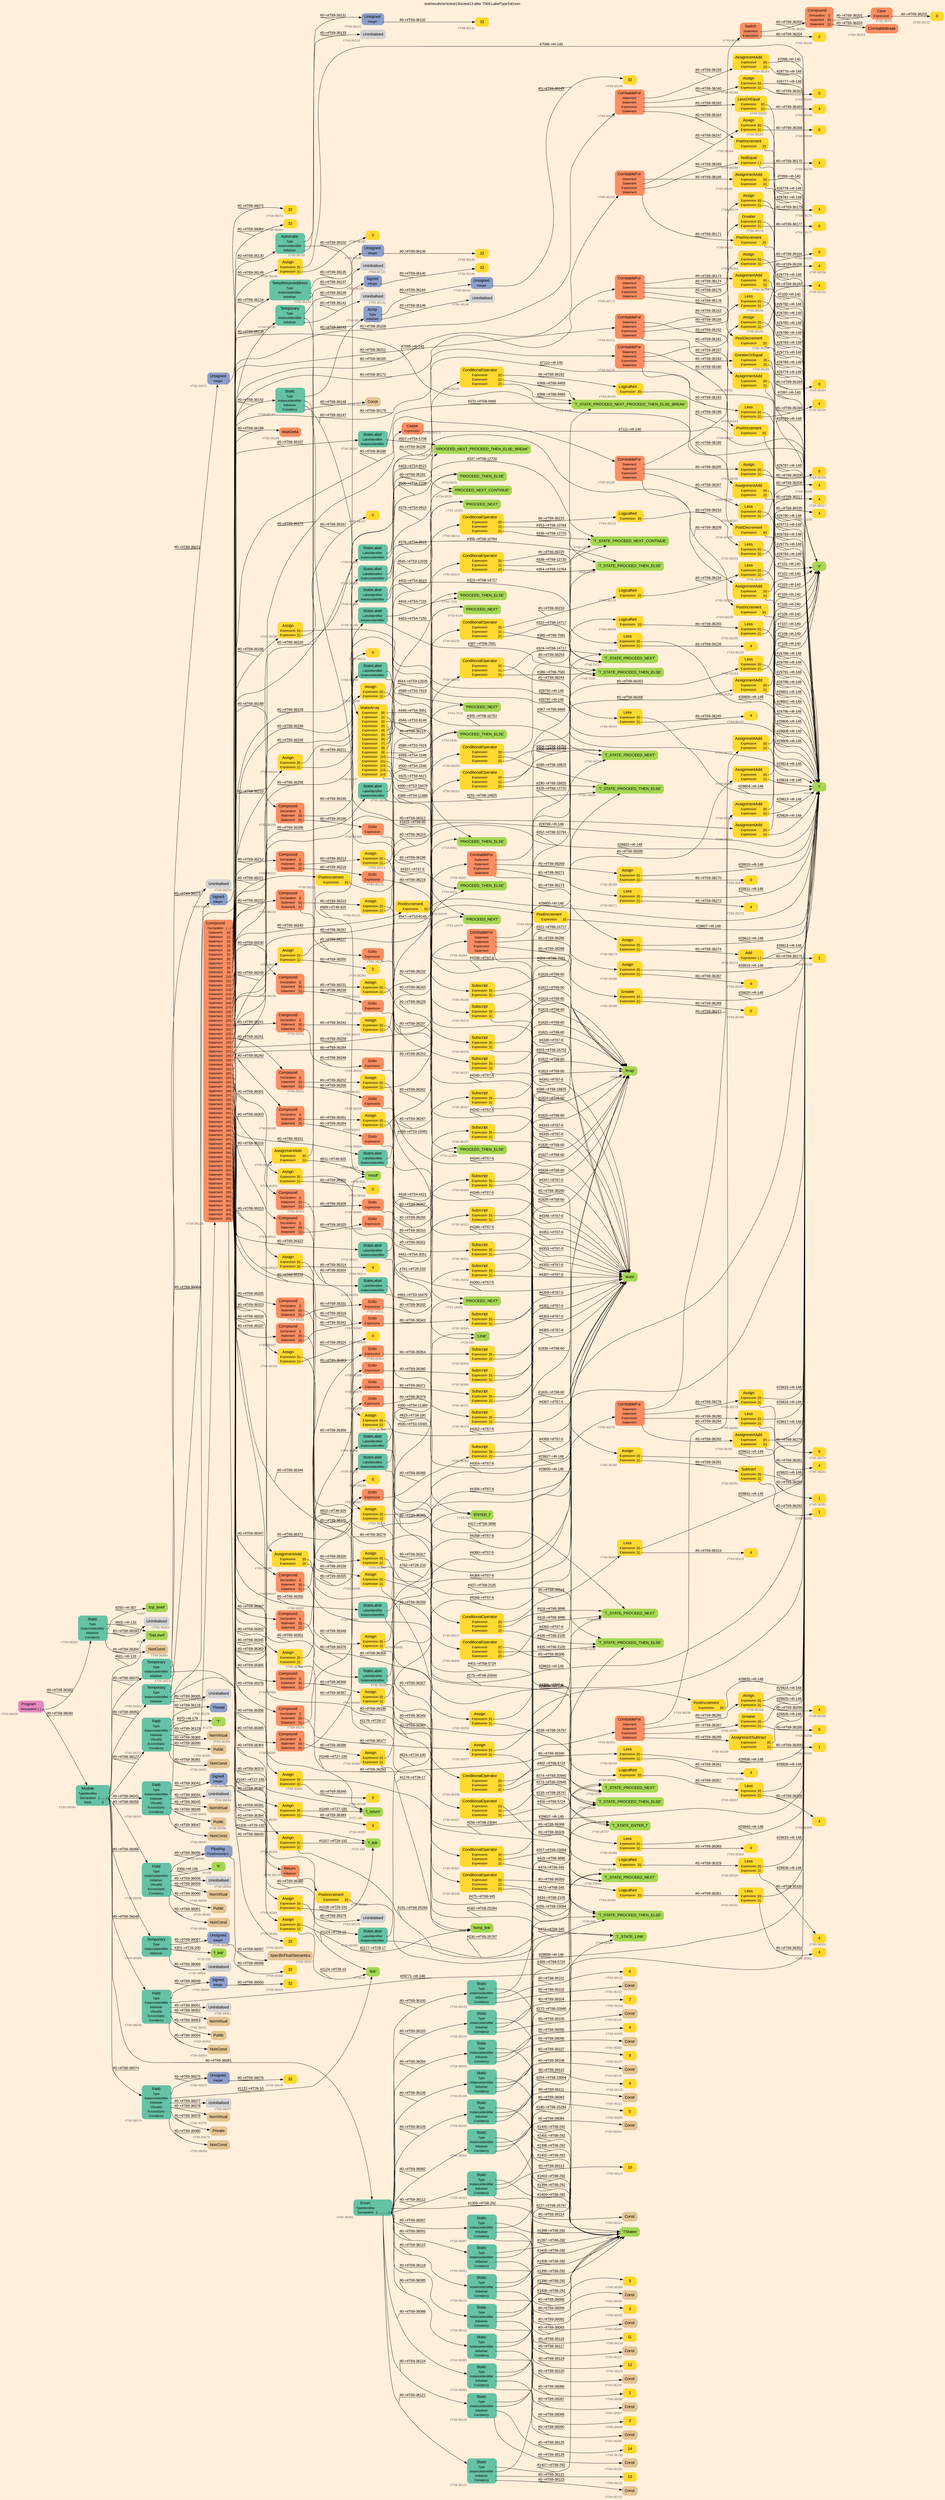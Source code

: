 digraph "test/results/sr/sctest13/sctest13 after T069-LabelTypeToEnum" {
label = "test/results/sr/sctest13/sctest13 after T069-LabelTypeToEnum"
labelloc = t
graph [
    rankdir = "LR"
    ranksep = 0.3
    bgcolor = antiquewhite1
    color = black
    fontcolor = black
    fontname = "Arial"
];
node [
    fontname = "Arial"
];
edge [
    fontname = "Arial"
];

// -------------------- node figure --------------------
// -------- block #T69-36039 ----------
"#T69-36039" [
    fillcolor = "/set28/4"
    xlabel = "#T69-36039"
    fontsize = "12"
    fontcolor = grey40
    shape = "plaintext"
    label = <<TABLE BORDER="0" CELLBORDER="0" CELLSPACING="0">
     <TR><TD><FONT COLOR="black" POINT-SIZE="15">Program</FONT></TD></TR>
     <TR><TD><FONT COLOR="black" POINT-SIZE="12">Declaration</FONT></TD><TD PORT="port0"><FONT COLOR="black" POINT-SIZE="12">{..}</FONT></TD></TR>
    </TABLE>>
    style = "rounded,filled"
];

// -------- block #T69-36040 ----------
"#T69-36040" [
    fillcolor = "/set28/1"
    xlabel = "#T69-36040"
    fontsize = "12"
    fontcolor = grey40
    shape = "plaintext"
    label = <<TABLE BORDER="0" CELLBORDER="0" CELLSPACING="0">
     <TR><TD><FONT COLOR="black" POINT-SIZE="15">Module</FONT></TD></TR>
     <TR><TD><FONT COLOR="black" POINT-SIZE="12">TypeIdentifier</FONT></TD><TD PORT="port0"></TD></TR>
     <TR><TD><FONT COLOR="black" POINT-SIZE="12">Declaration</FONT></TD><TD PORT="port1"><FONT COLOR="black" POINT-SIZE="12">{.........}</FONT></TD></TR>
     <TR><TD><FONT COLOR="black" POINT-SIZE="12">Base</FONT></TD><TD PORT="port2"><FONT COLOR="black" POINT-SIZE="12">{}</FONT></TD></TR>
    </TABLE>>
    style = "rounded,filled"
];

// -------- block #I-133 ----------
"#I-133" [
    fillcolor = "/set28/5"
    xlabel = "#I-133"
    fontsize = "12"
    fontcolor = grey40
    shape = "plaintext"
    label = <<TABLE BORDER="0" CELLBORDER="0" CELLSPACING="0">
     <TR><TD><FONT COLOR="black" POINT-SIZE="15">'TopLevel'</FONT></TD></TR>
    </TABLE>>
    style = "rounded,filled"
];

// -------- block #T69-36041 ----------
"#T69-36041" [
    fillcolor = "/set28/1"
    xlabel = "#T69-36041"
    fontsize = "12"
    fontcolor = grey40
    shape = "plaintext"
    label = <<TABLE BORDER="0" CELLBORDER="0" CELLSPACING="0">
     <TR><TD><FONT COLOR="black" POINT-SIZE="15">Field</FONT></TD></TR>
     <TR><TD><FONT COLOR="black" POINT-SIZE="12">Type</FONT></TD><TD PORT="port0"></TD></TR>
     <TR><TD><FONT COLOR="black" POINT-SIZE="12">InstanceIdentifier</FONT></TD><TD PORT="port1"></TD></TR>
     <TR><TD><FONT COLOR="black" POINT-SIZE="12">Initialiser</FONT></TD><TD PORT="port2"></TD></TR>
     <TR><TD><FONT COLOR="black" POINT-SIZE="12">Virtuality</FONT></TD><TD PORT="port3"></TD></TR>
     <TR><TD><FONT COLOR="black" POINT-SIZE="12">AccessSpec</FONT></TD><TD PORT="port4"></TD></TR>
     <TR><TD><FONT COLOR="black" POINT-SIZE="12">Constancy</FONT></TD><TD PORT="port5"></TD></TR>
    </TABLE>>
    style = "rounded,filled"
];

// -------- block #T69-36042 ----------
"#T69-36042" [
    fillcolor = "/set28/3"
    xlabel = "#T69-36042"
    fontsize = "12"
    fontcolor = grey40
    shape = "plaintext"
    label = <<TABLE BORDER="0" CELLBORDER="0" CELLSPACING="0">
     <TR><TD><FONT COLOR="black" POINT-SIZE="15">Signed</FONT></TD></TR>
     <TR><TD><FONT COLOR="black" POINT-SIZE="12">Integer</FONT></TD><TD PORT="port0"></TD></TR>
    </TABLE>>
    style = "rounded,filled"
];

// -------- block #T69-36043 ----------
"#T69-36043" [
    fillcolor = "/set28/6"
    xlabel = "#T69-36043"
    fontsize = "12"
    fontcolor = grey40
    shape = "plaintext"
    label = <<TABLE BORDER="0" CELLBORDER="0" CELLSPACING="0">
     <TR><TD><FONT COLOR="black" POINT-SIZE="15">32</FONT></TD></TR>
    </TABLE>>
    style = "rounded,filled"
];

// -------- block #I-140 ----------
"#I-140" [
    fillcolor = "/set28/5"
    xlabel = "#I-140"
    fontsize = "12"
    fontcolor = grey40
    shape = "plaintext"
    label = <<TABLE BORDER="0" CELLBORDER="0" CELLSPACING="0">
     <TR><TD><FONT COLOR="black" POINT-SIZE="15">'x'</FONT></TD></TR>
    </TABLE>>
    style = "rounded,filled"
];

// -------- block #T69-36044 ----------
"#T69-36044" [
    xlabel = "#T69-36044"
    fontsize = "12"
    fontcolor = grey40
    shape = "plaintext"
    label = <<TABLE BORDER="0" CELLBORDER="0" CELLSPACING="0">
     <TR><TD><FONT COLOR="black" POINT-SIZE="15">Uninitialised</FONT></TD></TR>
    </TABLE>>
    style = "rounded,filled"
];

// -------- block #T69-36045 ----------
"#T69-36045" [
    fillcolor = "/set28/7"
    xlabel = "#T69-36045"
    fontsize = "12"
    fontcolor = grey40
    shape = "plaintext"
    label = <<TABLE BORDER="0" CELLBORDER="0" CELLSPACING="0">
     <TR><TD><FONT COLOR="black" POINT-SIZE="15">NonVirtual</FONT></TD></TR>
    </TABLE>>
    style = "rounded,filled"
];

// -------- block #T69-36046 ----------
"#T69-36046" [
    fillcolor = "/set28/7"
    xlabel = "#T69-36046"
    fontsize = "12"
    fontcolor = grey40
    shape = "plaintext"
    label = <<TABLE BORDER="0" CELLBORDER="0" CELLSPACING="0">
     <TR><TD><FONT COLOR="black" POINT-SIZE="15">Public</FONT></TD></TR>
    </TABLE>>
    style = "rounded,filled"
];

// -------- block #T69-36047 ----------
"#T69-36047" [
    fillcolor = "/set28/7"
    xlabel = "#T69-36047"
    fontsize = "12"
    fontcolor = grey40
    shape = "plaintext"
    label = <<TABLE BORDER="0" CELLBORDER="0" CELLSPACING="0">
     <TR><TD><FONT COLOR="black" POINT-SIZE="15">NonConst</FONT></TD></TR>
    </TABLE>>
    style = "rounded,filled"
];

// -------- block #T69-36048 ----------
"#T69-36048" [
    fillcolor = "/set28/1"
    xlabel = "#T69-36048"
    fontsize = "12"
    fontcolor = grey40
    shape = "plaintext"
    label = <<TABLE BORDER="0" CELLBORDER="0" CELLSPACING="0">
     <TR><TD><FONT COLOR="black" POINT-SIZE="15">Field</FONT></TD></TR>
     <TR><TD><FONT COLOR="black" POINT-SIZE="12">Type</FONT></TD><TD PORT="port0"></TD></TR>
     <TR><TD><FONT COLOR="black" POINT-SIZE="12">InstanceIdentifier</FONT></TD><TD PORT="port1"></TD></TR>
     <TR><TD><FONT COLOR="black" POINT-SIZE="12">Initialiser</FONT></TD><TD PORT="port2"></TD></TR>
     <TR><TD><FONT COLOR="black" POINT-SIZE="12">Virtuality</FONT></TD><TD PORT="port3"></TD></TR>
     <TR><TD><FONT COLOR="black" POINT-SIZE="12">AccessSpec</FONT></TD><TD PORT="port4"></TD></TR>
     <TR><TD><FONT COLOR="black" POINT-SIZE="12">Constancy</FONT></TD><TD PORT="port5"></TD></TR>
    </TABLE>>
    style = "rounded,filled"
];

// -------- block #T69-36049 ----------
"#T69-36049" [
    fillcolor = "/set28/3"
    xlabel = "#T69-36049"
    fontsize = "12"
    fontcolor = grey40
    shape = "plaintext"
    label = <<TABLE BORDER="0" CELLBORDER="0" CELLSPACING="0">
     <TR><TD><FONT COLOR="black" POINT-SIZE="15">Signed</FONT></TD></TR>
     <TR><TD><FONT COLOR="black" POINT-SIZE="12">Integer</FONT></TD><TD PORT="port0"></TD></TR>
    </TABLE>>
    style = "rounded,filled"
];

// -------- block #T69-36050 ----------
"#T69-36050" [
    fillcolor = "/set28/6"
    xlabel = "#T69-36050"
    fontsize = "12"
    fontcolor = grey40
    shape = "plaintext"
    label = <<TABLE BORDER="0" CELLBORDER="0" CELLSPACING="0">
     <TR><TD><FONT COLOR="black" POINT-SIZE="15">32</FONT></TD></TR>
    </TABLE>>
    style = "rounded,filled"
];

// -------- block #I-148 ----------
"#I-148" [
    fillcolor = "/set28/5"
    xlabel = "#I-148"
    fontsize = "12"
    fontcolor = grey40
    shape = "plaintext"
    label = <<TABLE BORDER="0" CELLBORDER="0" CELLSPACING="0">
     <TR><TD><FONT COLOR="black" POINT-SIZE="15">'i'</FONT></TD></TR>
    </TABLE>>
    style = "rounded,filled"
];

// -------- block #T69-36051 ----------
"#T69-36051" [
    xlabel = "#T69-36051"
    fontsize = "12"
    fontcolor = grey40
    shape = "plaintext"
    label = <<TABLE BORDER="0" CELLBORDER="0" CELLSPACING="0">
     <TR><TD><FONT COLOR="black" POINT-SIZE="15">Uninitialised</FONT></TD></TR>
    </TABLE>>
    style = "rounded,filled"
];

// -------- block #T69-36052 ----------
"#T69-36052" [
    fillcolor = "/set28/7"
    xlabel = "#T69-36052"
    fontsize = "12"
    fontcolor = grey40
    shape = "plaintext"
    label = <<TABLE BORDER="0" CELLBORDER="0" CELLSPACING="0">
     <TR><TD><FONT COLOR="black" POINT-SIZE="15">NonVirtual</FONT></TD></TR>
    </TABLE>>
    style = "rounded,filled"
];

// -------- block #T69-36053 ----------
"#T69-36053" [
    fillcolor = "/set28/7"
    xlabel = "#T69-36053"
    fontsize = "12"
    fontcolor = grey40
    shape = "plaintext"
    label = <<TABLE BORDER="0" CELLBORDER="0" CELLSPACING="0">
     <TR><TD><FONT COLOR="black" POINT-SIZE="15">Public</FONT></TD></TR>
    </TABLE>>
    style = "rounded,filled"
];

// -------- block #T69-36054 ----------
"#T69-36054" [
    fillcolor = "/set28/7"
    xlabel = "#T69-36054"
    fontsize = "12"
    fontcolor = grey40
    shape = "plaintext"
    label = <<TABLE BORDER="0" CELLBORDER="0" CELLSPACING="0">
     <TR><TD><FONT COLOR="black" POINT-SIZE="15">NonConst</FONT></TD></TR>
    </TABLE>>
    style = "rounded,filled"
];

// -------- block #T69-36055 ----------
"#T69-36055" [
    fillcolor = "/set28/1"
    xlabel = "#T69-36055"
    fontsize = "12"
    fontcolor = grey40
    shape = "plaintext"
    label = <<TABLE BORDER="0" CELLBORDER="0" CELLSPACING="0">
     <TR><TD><FONT COLOR="black" POINT-SIZE="15">Field</FONT></TD></TR>
     <TR><TD><FONT COLOR="black" POINT-SIZE="12">Type</FONT></TD><TD PORT="port0"></TD></TR>
     <TR><TD><FONT COLOR="black" POINT-SIZE="12">InstanceIdentifier</FONT></TD><TD PORT="port1"></TD></TR>
     <TR><TD><FONT COLOR="black" POINT-SIZE="12">Initialiser</FONT></TD><TD PORT="port2"></TD></TR>
     <TR><TD><FONT COLOR="black" POINT-SIZE="12">Virtuality</FONT></TD><TD PORT="port3"></TD></TR>
     <TR><TD><FONT COLOR="black" POINT-SIZE="12">AccessSpec</FONT></TD><TD PORT="port4"></TD></TR>
     <TR><TD><FONT COLOR="black" POINT-SIZE="12">Constancy</FONT></TD><TD PORT="port5"></TD></TR>
    </TABLE>>
    style = "rounded,filled"
];

// -------- block #T69-36056 ----------
"#T69-36056" [
    fillcolor = "/set28/3"
    xlabel = "#T69-36056"
    fontsize = "12"
    fontcolor = grey40
    shape = "plaintext"
    label = <<TABLE BORDER="0" CELLBORDER="0" CELLSPACING="0">
     <TR><TD><FONT COLOR="black" POINT-SIZE="15">Floating</FONT></TD></TR>
     <TR><TD><FONT COLOR="black" POINT-SIZE="12">FloatSemantics</FONT></TD><TD PORT="port0"></TD></TR>
    </TABLE>>
    style = "rounded,filled"
];

// -------- block #T69-36057 ----------
"#T69-36057" [
    fillcolor = "/set28/7"
    xlabel = "#T69-36057"
    fontsize = "12"
    fontcolor = grey40
    shape = "plaintext"
    label = <<TABLE BORDER="0" CELLBORDER="0" CELLSPACING="0">
     <TR><TD><FONT COLOR="black" POINT-SIZE="15">SpecificFloatSemantics</FONT></TD></TR>
    </TABLE>>
    style = "rounded,filled"
];

// -------- block #I-156 ----------
"#I-156" [
    fillcolor = "/set28/5"
    xlabel = "#I-156"
    fontsize = "12"
    fontcolor = grey40
    shape = "plaintext"
    label = <<TABLE BORDER="0" CELLBORDER="0" CELLSPACING="0">
     <TR><TD><FONT COLOR="black" POINT-SIZE="15">'fi'</FONT></TD></TR>
    </TABLE>>
    style = "rounded,filled"
];

// -------- block #T69-36058 ----------
"#T69-36058" [
    xlabel = "#T69-36058"
    fontsize = "12"
    fontcolor = grey40
    shape = "plaintext"
    label = <<TABLE BORDER="0" CELLBORDER="0" CELLSPACING="0">
     <TR><TD><FONT COLOR="black" POINT-SIZE="15">Uninitialised</FONT></TD></TR>
    </TABLE>>
    style = "rounded,filled"
];

// -------- block #T69-36059 ----------
"#T69-36059" [
    fillcolor = "/set28/7"
    xlabel = "#T69-36059"
    fontsize = "12"
    fontcolor = grey40
    shape = "plaintext"
    label = <<TABLE BORDER="0" CELLBORDER="0" CELLSPACING="0">
     <TR><TD><FONT COLOR="black" POINT-SIZE="15">NonVirtual</FONT></TD></TR>
    </TABLE>>
    style = "rounded,filled"
];

// -------- block #T69-36060 ----------
"#T69-36060" [
    fillcolor = "/set28/7"
    xlabel = "#T69-36060"
    fontsize = "12"
    fontcolor = grey40
    shape = "plaintext"
    label = <<TABLE BORDER="0" CELLBORDER="0" CELLSPACING="0">
     <TR><TD><FONT COLOR="black" POINT-SIZE="15">Public</FONT></TD></TR>
    </TABLE>>
    style = "rounded,filled"
];

// -------- block #T69-36061 ----------
"#T69-36061" [
    fillcolor = "/set28/7"
    xlabel = "#T69-36061"
    fontsize = "12"
    fontcolor = grey40
    shape = "plaintext"
    label = <<TABLE BORDER="0" CELLBORDER="0" CELLSPACING="0">
     <TR><TD><FONT COLOR="black" POINT-SIZE="15">NonConst</FONT></TD></TR>
    </TABLE>>
    style = "rounded,filled"
];

// -------- block #T69-36062 ----------
"#T69-36062" [
    fillcolor = "/set28/1"
    xlabel = "#T69-36062"
    fontsize = "12"
    fontcolor = grey40
    shape = "plaintext"
    label = <<TABLE BORDER="0" CELLBORDER="0" CELLSPACING="0">
     <TR><TD><FONT COLOR="black" POINT-SIZE="15">Temporary</FONT></TD></TR>
     <TR><TD><FONT COLOR="black" POINT-SIZE="12">Type</FONT></TD><TD PORT="port0"></TD></TR>
     <TR><TD><FONT COLOR="black" POINT-SIZE="12">InstanceIdentifier</FONT></TD><TD PORT="port1"></TD></TR>
     <TR><TD><FONT COLOR="black" POINT-SIZE="12">Initialiser</FONT></TD><TD PORT="port2"></TD></TR>
    </TABLE>>
    style = "rounded,filled"
];

// -------- block #T69-36063 ----------
"#T69-36063" [
    fillcolor = "/set28/3"
    xlabel = "#T69-36063"
    fontsize = "12"
    fontcolor = grey40
    shape = "plaintext"
    label = <<TABLE BORDER="0" CELLBORDER="0" CELLSPACING="0">
     <TR><TD><FONT COLOR="black" POINT-SIZE="15">Signed</FONT></TD></TR>
     <TR><TD><FONT COLOR="black" POINT-SIZE="12">Integer</FONT></TD><TD PORT="port0"></TD></TR>
    </TABLE>>
    style = "rounded,filled"
];

// -------- block #T69-36064 ----------
"#T69-36064" [
    fillcolor = "/set28/6"
    xlabel = "#T69-36064"
    fontsize = "12"
    fontcolor = grey40
    shape = "plaintext"
    label = <<TABLE BORDER="0" CELLBORDER="0" CELLSPACING="0">
     <TR><TD><FONT COLOR="black" POINT-SIZE="15">32</FONT></TD></TR>
    </TABLE>>
    style = "rounded,filled"
];

// -------- block #T27-185 ----------
"#T27-185" [
    fillcolor = "/set28/5"
    xlabel = "#T27-185"
    fontsize = "12"
    fontcolor = grey40
    shape = "plaintext"
    label = <<TABLE BORDER="0" CELLBORDER="0" CELLSPACING="0">
     <TR><TD><FONT COLOR="black" POINT-SIZE="15">'f_return'</FONT></TD></TR>
    </TABLE>>
    style = "rounded,filled"
];

// -------- block #T69-36065 ----------
"#T69-36065" [
    xlabel = "#T69-36065"
    fontsize = "12"
    fontcolor = grey40
    shape = "plaintext"
    label = <<TABLE BORDER="0" CELLBORDER="0" CELLSPACING="0">
     <TR><TD><FONT COLOR="black" POINT-SIZE="15">Uninitialised</FONT></TD></TR>
    </TABLE>>
    style = "rounded,filled"
];

// -------- block #T69-36066 ----------
"#T69-36066" [
    fillcolor = "/set28/1"
    xlabel = "#T69-36066"
    fontsize = "12"
    fontcolor = grey40
    shape = "plaintext"
    label = <<TABLE BORDER="0" CELLBORDER="0" CELLSPACING="0">
     <TR><TD><FONT COLOR="black" POINT-SIZE="15">Temporary</FONT></TD></TR>
     <TR><TD><FONT COLOR="black" POINT-SIZE="12">Type</FONT></TD><TD PORT="port0"></TD></TR>
     <TR><TD><FONT COLOR="black" POINT-SIZE="12">InstanceIdentifier</FONT></TD><TD PORT="port1"></TD></TR>
     <TR><TD><FONT COLOR="black" POINT-SIZE="12">Initialiser</FONT></TD><TD PORT="port2"></TD></TR>
    </TABLE>>
    style = "rounded,filled"
];

// -------- block #T69-36067 ----------
"#T69-36067" [
    fillcolor = "/set28/3"
    xlabel = "#T69-36067"
    fontsize = "12"
    fontcolor = grey40
    shape = "plaintext"
    label = <<TABLE BORDER="0" CELLBORDER="0" CELLSPACING="0">
     <TR><TD><FONT COLOR="black" POINT-SIZE="15">Unsigned</FONT></TD></TR>
     <TR><TD><FONT COLOR="black" POINT-SIZE="12">Integer</FONT></TD><TD PORT="port0"></TD></TR>
    </TABLE>>
    style = "rounded,filled"
];

// -------- block #T69-36068 ----------
"#T69-36068" [
    fillcolor = "/set28/6"
    xlabel = "#T69-36068"
    fontsize = "12"
    fontcolor = grey40
    shape = "plaintext"
    label = <<TABLE BORDER="0" CELLBORDER="0" CELLSPACING="0">
     <TR><TD><FONT COLOR="black" POINT-SIZE="15">32</FONT></TD></TR>
    </TABLE>>
    style = "rounded,filled"
];

// -------- block #T28-200 ----------
"#T28-200" [
    fillcolor = "/set28/5"
    xlabel = "#T28-200"
    fontsize = "12"
    fontcolor = grey40
    shape = "plaintext"
    label = <<TABLE BORDER="0" CELLBORDER="0" CELLSPACING="0">
     <TR><TD><FONT COLOR="black" POINT-SIZE="15">'f_link'</FONT></TD></TR>
    </TABLE>>
    style = "rounded,filled"
];

// -------- block #T69-36069 ----------
"#T69-36069" [
    xlabel = "#T69-36069"
    fontsize = "12"
    fontcolor = grey40
    shape = "plaintext"
    label = <<TABLE BORDER="0" CELLBORDER="0" CELLSPACING="0">
     <TR><TD><FONT COLOR="black" POINT-SIZE="15">Uninitialised</FONT></TD></TR>
    </TABLE>>
    style = "rounded,filled"
];

// -------- block #T69-36070 ----------
"#T69-36070" [
    fillcolor = "/set28/1"
    xlabel = "#T69-36070"
    fontsize = "12"
    fontcolor = grey40
    shape = "plaintext"
    label = <<TABLE BORDER="0" CELLBORDER="0" CELLSPACING="0">
     <TR><TD><FONT COLOR="black" POINT-SIZE="15">Temporary</FONT></TD></TR>
     <TR><TD><FONT COLOR="black" POINT-SIZE="12">Type</FONT></TD><TD PORT="port0"></TD></TR>
     <TR><TD><FONT COLOR="black" POINT-SIZE="12">InstanceIdentifier</FONT></TD><TD PORT="port1"></TD></TR>
     <TR><TD><FONT COLOR="black" POINT-SIZE="12">Initialiser</FONT></TD><TD PORT="port2"></TD></TR>
    </TABLE>>
    style = "rounded,filled"
];

// -------- block #T69-36071 ----------
"#T69-36071" [
    fillcolor = "/set28/3"
    xlabel = "#T69-36071"
    fontsize = "12"
    fontcolor = grey40
    shape = "plaintext"
    label = <<TABLE BORDER="0" CELLBORDER="0" CELLSPACING="0">
     <TR><TD><FONT COLOR="black" POINT-SIZE="15">Unsigned</FONT></TD></TR>
     <TR><TD><FONT COLOR="black" POINT-SIZE="12">Integer</FONT></TD><TD PORT="port0"></TD></TR>
    </TABLE>>
    style = "rounded,filled"
];

// -------- block #T69-36072 ----------
"#T69-36072" [
    fillcolor = "/set28/6"
    xlabel = "#T69-36072"
    fontsize = "12"
    fontcolor = grey40
    shape = "plaintext"
    label = <<TABLE BORDER="0" CELLBORDER="0" CELLSPACING="0">
     <TR><TD><FONT COLOR="black" POINT-SIZE="15">32</FONT></TD></TR>
    </TABLE>>
    style = "rounded,filled"
];

// -------- block #T29-192 ----------
"#T29-192" [
    fillcolor = "/set28/5"
    xlabel = "#T29-192"
    fontsize = "12"
    fontcolor = grey40
    shape = "plaintext"
    label = <<TABLE BORDER="0" CELLBORDER="0" CELLSPACING="0">
     <TR><TD><FONT COLOR="black" POINT-SIZE="15">'f_link'</FONT></TD></TR>
    </TABLE>>
    style = "rounded,filled"
];

// -------- block #T69-36073 ----------
"#T69-36073" [
    xlabel = "#T69-36073"
    fontsize = "12"
    fontcolor = grey40
    shape = "plaintext"
    label = <<TABLE BORDER="0" CELLBORDER="0" CELLSPACING="0">
     <TR><TD><FONT COLOR="black" POINT-SIZE="15">Uninitialised</FONT></TD></TR>
    </TABLE>>
    style = "rounded,filled"
];

// -------- block #T69-36074 ----------
"#T69-36074" [
    fillcolor = "/set28/1"
    xlabel = "#T69-36074"
    fontsize = "12"
    fontcolor = grey40
    shape = "plaintext"
    label = <<TABLE BORDER="0" CELLBORDER="0" CELLSPACING="0">
     <TR><TD><FONT COLOR="black" POINT-SIZE="15">Field</FONT></TD></TR>
     <TR><TD><FONT COLOR="black" POINT-SIZE="12">Type</FONT></TD><TD PORT="port0"></TD></TR>
     <TR><TD><FONT COLOR="black" POINT-SIZE="12">InstanceIdentifier</FONT></TD><TD PORT="port1"></TD></TR>
     <TR><TD><FONT COLOR="black" POINT-SIZE="12">Initialiser</FONT></TD><TD PORT="port2"></TD></TR>
     <TR><TD><FONT COLOR="black" POINT-SIZE="12">Virtuality</FONT></TD><TD PORT="port3"></TD></TR>
     <TR><TD><FONT COLOR="black" POINT-SIZE="12">AccessSpec</FONT></TD><TD PORT="port4"></TD></TR>
     <TR><TD><FONT COLOR="black" POINT-SIZE="12">Constancy</FONT></TD><TD PORT="port5"></TD></TR>
    </TABLE>>
    style = "rounded,filled"
];

// -------- block #T69-36075 ----------
"#T69-36075" [
    fillcolor = "/set28/3"
    xlabel = "#T69-36075"
    fontsize = "12"
    fontcolor = grey40
    shape = "plaintext"
    label = <<TABLE BORDER="0" CELLBORDER="0" CELLSPACING="0">
     <TR><TD><FONT COLOR="black" POINT-SIZE="15">Unsigned</FONT></TD></TR>
     <TR><TD><FONT COLOR="black" POINT-SIZE="12">Integer</FONT></TD><TD PORT="port0"></TD></TR>
    </TABLE>>
    style = "rounded,filled"
];

// -------- block #T69-36076 ----------
"#T69-36076" [
    fillcolor = "/set28/6"
    xlabel = "#T69-36076"
    fontsize = "12"
    fontcolor = grey40
    shape = "plaintext"
    label = <<TABLE BORDER="0" CELLBORDER="0" CELLSPACING="0">
     <TR><TD><FONT COLOR="black" POINT-SIZE="15">32</FONT></TD></TR>
    </TABLE>>
    style = "rounded,filled"
];

// -------- block #T28-10 ----------
"#T28-10" [
    fillcolor = "/set28/5"
    xlabel = "#T28-10"
    fontsize = "12"
    fontcolor = grey40
    shape = "plaintext"
    label = <<TABLE BORDER="0" CELLBORDER="0" CELLSPACING="0">
     <TR><TD><FONT COLOR="black" POINT-SIZE="15">'link'</FONT></TD></TR>
    </TABLE>>
    style = "rounded,filled"
];

// -------- block #T69-36077 ----------
"#T69-36077" [
    xlabel = "#T69-36077"
    fontsize = "12"
    fontcolor = grey40
    shape = "plaintext"
    label = <<TABLE BORDER="0" CELLBORDER="0" CELLSPACING="0">
     <TR><TD><FONT COLOR="black" POINT-SIZE="15">Uninitialised</FONT></TD></TR>
    </TABLE>>
    style = "rounded,filled"
];

// -------- block #T69-36078 ----------
"#T69-36078" [
    fillcolor = "/set28/7"
    xlabel = "#T69-36078"
    fontsize = "12"
    fontcolor = grey40
    shape = "plaintext"
    label = <<TABLE BORDER="0" CELLBORDER="0" CELLSPACING="0">
     <TR><TD><FONT COLOR="black" POINT-SIZE="15">NonVirtual</FONT></TD></TR>
    </TABLE>>
    style = "rounded,filled"
];

// -------- block #T69-36079 ----------
"#T69-36079" [
    fillcolor = "/set28/7"
    xlabel = "#T69-36079"
    fontsize = "12"
    fontcolor = grey40
    shape = "plaintext"
    label = <<TABLE BORDER="0" CELLBORDER="0" CELLSPACING="0">
     <TR><TD><FONT COLOR="black" POINT-SIZE="15">Private</FONT></TD></TR>
    </TABLE>>
    style = "rounded,filled"
];

// -------- block #T69-36080 ----------
"#T69-36080" [
    fillcolor = "/set28/7"
    xlabel = "#T69-36080"
    fontsize = "12"
    fontcolor = grey40
    shape = "plaintext"
    label = <<TABLE BORDER="0" CELLBORDER="0" CELLSPACING="0">
     <TR><TD><FONT COLOR="black" POINT-SIZE="15">NonConst</FONT></TD></TR>
    </TABLE>>
    style = "rounded,filled"
];

// -------- block #T69-36081 ----------
"#T69-36081" [
    fillcolor = "/set28/1"
    xlabel = "#T69-36081"
    fontsize = "12"
    fontcolor = grey40
    shape = "plaintext"
    label = <<TABLE BORDER="0" CELLBORDER="0" CELLSPACING="0">
     <TR><TD><FONT COLOR="black" POINT-SIZE="15">Enum</FONT></TD></TR>
     <TR><TD><FONT COLOR="black" POINT-SIZE="12">TypeIdentifier</FONT></TD><TD PORT="port0"></TD></TR>
     <TR><TD><FONT COLOR="black" POINT-SIZE="12">Declaration</FONT></TD><TD PORT="port1"><FONT COLOR="black" POINT-SIZE="12">{...............}</FONT></TD></TR>
    </TABLE>>
    style = "rounded,filled"
];

// -------- block #T68-292 ----------
"#T68-292" [
    fillcolor = "/set28/5"
    xlabel = "#T68-292"
    fontsize = "12"
    fontcolor = grey40
    shape = "plaintext"
    label = <<TABLE BORDER="0" CELLBORDER="0" CELLSPACING="0">
     <TR><TD><FONT COLOR="black" POINT-SIZE="15">'TStates'</FONT></TD></TR>
    </TABLE>>
    style = "rounded,filled"
];

// -------- block #T69-36082 ----------
"#T69-36082" [
    fillcolor = "/set28/1"
    xlabel = "#T69-36082"
    fontsize = "12"
    fontcolor = grey40
    shape = "plaintext"
    label = <<TABLE BORDER="0" CELLBORDER="0" CELLSPACING="0">
     <TR><TD><FONT COLOR="black" POINT-SIZE="15">Static</FONT></TD></TR>
     <TR><TD><FONT COLOR="black" POINT-SIZE="12">Type</FONT></TD><TD PORT="port0"></TD></TR>
     <TR><TD><FONT COLOR="black" POINT-SIZE="12">InstanceIdentifier</FONT></TD><TD PORT="port1"></TD></TR>
     <TR><TD><FONT COLOR="black" POINT-SIZE="12">Initialiser</FONT></TD><TD PORT="port2"></TD></TR>
     <TR><TD><FONT COLOR="black" POINT-SIZE="12">Constancy</FONT></TD><TD PORT="port3"></TD></TR>
    </TABLE>>
    style = "rounded,filled"
];

// -------- block #T68-345 ----------
"#T68-345" [
    fillcolor = "/set28/5"
    xlabel = "#T68-345"
    fontsize = "12"
    fontcolor = grey40
    shape = "plaintext"
    label = <<TABLE BORDER="0" CELLBORDER="0" CELLSPACING="0">
     <TR><TD><FONT COLOR="black" POINT-SIZE="15">'T_STATE_PROCEED_THEN_ELSE'</FONT></TD></TR>
    </TABLE>>
    style = "rounded,filled"
];

// -------- block #T69-36083 ----------
"#T69-36083" [
    fillcolor = "/set28/6"
    xlabel = "#T69-36083"
    fontsize = "12"
    fontcolor = grey40
    shape = "plaintext"
    label = <<TABLE BORDER="0" CELLBORDER="0" CELLSPACING="0">
     <TR><TD><FONT COLOR="black" POINT-SIZE="15">0</FONT></TD></TR>
    </TABLE>>
    style = "rounded,filled"
];

// -------- block #T69-36084 ----------
"#T69-36084" [
    fillcolor = "/set28/7"
    xlabel = "#T69-36084"
    fontsize = "12"
    fontcolor = grey40
    shape = "plaintext"
    label = <<TABLE BORDER="0" CELLBORDER="0" CELLSPACING="0">
     <TR><TD><FONT COLOR="black" POINT-SIZE="15">Const</FONT></TD></TR>
    </TABLE>>
    style = "rounded,filled"
];

// -------- block #T69-36085 ----------
"#T69-36085" [
    fillcolor = "/set28/1"
    xlabel = "#T69-36085"
    fontsize = "12"
    fontcolor = grey40
    shape = "plaintext"
    label = <<TABLE BORDER="0" CELLBORDER="0" CELLSPACING="0">
     <TR><TD><FONT COLOR="black" POINT-SIZE="15">Static</FONT></TD></TR>
     <TR><TD><FONT COLOR="black" POINT-SIZE="12">Type</FONT></TD><TD PORT="port0"></TD></TR>
     <TR><TD><FONT COLOR="black" POINT-SIZE="12">InstanceIdentifier</FONT></TD><TD PORT="port1"></TD></TR>
     <TR><TD><FONT COLOR="black" POINT-SIZE="12">Initialiser</FONT></TD><TD PORT="port2"></TD></TR>
     <TR><TD><FONT COLOR="black" POINT-SIZE="12">Constancy</FONT></TD><TD PORT="port3"></TD></TR>
    </TABLE>>
    style = "rounded,filled"
];

// -------- block #T68-2105 ----------
"#T68-2105" [
    fillcolor = "/set28/5"
    xlabel = "#T68-2105"
    fontsize = "12"
    fontcolor = grey40
    shape = "plaintext"
    label = <<TABLE BORDER="0" CELLBORDER="0" CELLSPACING="0">
     <TR><TD><FONT COLOR="black" POINT-SIZE="15">'T_STATE_PROCEED_THEN_ELSE'</FONT></TD></TR>
    </TABLE>>
    style = "rounded,filled"
];

// -------- block #T69-36086 ----------
"#T69-36086" [
    fillcolor = "/set28/6"
    xlabel = "#T69-36086"
    fontsize = "12"
    fontcolor = grey40
    shape = "plaintext"
    label = <<TABLE BORDER="0" CELLBORDER="0" CELLSPACING="0">
     <TR><TD><FONT COLOR="black" POINT-SIZE="15">1</FONT></TD></TR>
    </TABLE>>
    style = "rounded,filled"
];

// -------- block #T69-36087 ----------
"#T69-36087" [
    fillcolor = "/set28/7"
    xlabel = "#T69-36087"
    fontsize = "12"
    fontcolor = grey40
    shape = "plaintext"
    label = <<TABLE BORDER="0" CELLBORDER="0" CELLSPACING="0">
     <TR><TD><FONT COLOR="black" POINT-SIZE="15">Const</FONT></TD></TR>
    </TABLE>>
    style = "rounded,filled"
];

// -------- block #T69-36088 ----------
"#T69-36088" [
    fillcolor = "/set28/1"
    xlabel = "#T69-36088"
    fontsize = "12"
    fontcolor = grey40
    shape = "plaintext"
    label = <<TABLE BORDER="0" CELLBORDER="0" CELLSPACING="0">
     <TR><TD><FONT COLOR="black" POINT-SIZE="15">Static</FONT></TD></TR>
     <TR><TD><FONT COLOR="black" POINT-SIZE="12">Type</FONT></TD><TD PORT="port0"></TD></TR>
     <TR><TD><FONT COLOR="black" POINT-SIZE="12">InstanceIdentifier</FONT></TD><TD PORT="port1"></TD></TR>
     <TR><TD><FONT COLOR="black" POINT-SIZE="12">Initialiser</FONT></TD><TD PORT="port2"></TD></TR>
     <TR><TD><FONT COLOR="black" POINT-SIZE="12">Constancy</FONT></TD><TD PORT="port3"></TD></TR>
    </TABLE>>
    style = "rounded,filled"
];

// -------- block #T68-3896 ----------
"#T68-3896" [
    fillcolor = "/set28/5"
    xlabel = "#T68-3896"
    fontsize = "12"
    fontcolor = grey40
    shape = "plaintext"
    label = <<TABLE BORDER="0" CELLBORDER="0" CELLSPACING="0">
     <TR><TD><FONT COLOR="black" POINT-SIZE="15">'T_STATE_PROCEED_NEXT'</FONT></TD></TR>
    </TABLE>>
    style = "rounded,filled"
];

// -------- block #T69-36089 ----------
"#T69-36089" [
    fillcolor = "/set28/6"
    xlabel = "#T69-36089"
    fontsize = "12"
    fontcolor = grey40
    shape = "plaintext"
    label = <<TABLE BORDER="0" CELLBORDER="0" CELLSPACING="0">
     <TR><TD><FONT COLOR="black" POINT-SIZE="15">2</FONT></TD></TR>
    </TABLE>>
    style = "rounded,filled"
];

// -------- block #T69-36090 ----------
"#T69-36090" [
    fillcolor = "/set28/7"
    xlabel = "#T69-36090"
    fontsize = "12"
    fontcolor = grey40
    shape = "plaintext"
    label = <<TABLE BORDER="0" CELLBORDER="0" CELLSPACING="0">
     <TR><TD><FONT COLOR="black" POINT-SIZE="15">Const</FONT></TD></TR>
    </TABLE>>
    style = "rounded,filled"
];

// -------- block #T69-36091 ----------
"#T69-36091" [
    fillcolor = "/set28/1"
    xlabel = "#T69-36091"
    fontsize = "12"
    fontcolor = grey40
    shape = "plaintext"
    label = <<TABLE BORDER="0" CELLBORDER="0" CELLSPACING="0">
     <TR><TD><FONT COLOR="black" POINT-SIZE="15">Static</FONT></TD></TR>
     <TR><TD><FONT COLOR="black" POINT-SIZE="12">Type</FONT></TD><TD PORT="port0"></TD></TR>
     <TR><TD><FONT COLOR="black" POINT-SIZE="12">InstanceIdentifier</FONT></TD><TD PORT="port1"></TD></TR>
     <TR><TD><FONT COLOR="black" POINT-SIZE="12">Initialiser</FONT></TD><TD PORT="port2"></TD></TR>
     <TR><TD><FONT COLOR="black" POINT-SIZE="12">Constancy</FONT></TD><TD PORT="port3"></TD></TR>
    </TABLE>>
    style = "rounded,filled"
];

// -------- block #T68-5724 ----------
"#T68-5724" [
    fillcolor = "/set28/5"
    xlabel = "#T68-5724"
    fontsize = "12"
    fontcolor = grey40
    shape = "plaintext"
    label = <<TABLE BORDER="0" CELLBORDER="0" CELLSPACING="0">
     <TR><TD><FONT COLOR="black" POINT-SIZE="15">'T_STATE_PROCEED_NEXT'</FONT></TD></TR>
    </TABLE>>
    style = "rounded,filled"
];

// -------- block #T69-36092 ----------
"#T69-36092" [
    fillcolor = "/set28/6"
    xlabel = "#T69-36092"
    fontsize = "12"
    fontcolor = grey40
    shape = "plaintext"
    label = <<TABLE BORDER="0" CELLBORDER="0" CELLSPACING="0">
     <TR><TD><FONT COLOR="black" POINT-SIZE="15">3</FONT></TD></TR>
    </TABLE>>
    style = "rounded,filled"
];

// -------- block #T69-36093 ----------
"#T69-36093" [
    fillcolor = "/set28/7"
    xlabel = "#T69-36093"
    fontsize = "12"
    fontcolor = grey40
    shape = "plaintext"
    label = <<TABLE BORDER="0" CELLBORDER="0" CELLSPACING="0">
     <TR><TD><FONT COLOR="black" POINT-SIZE="15">Const</FONT></TD></TR>
    </TABLE>>
    style = "rounded,filled"
];

// -------- block #T69-36094 ----------
"#T69-36094" [
    fillcolor = "/set28/1"
    xlabel = "#T69-36094"
    fontsize = "12"
    fontcolor = grey40
    shape = "plaintext"
    label = <<TABLE BORDER="0" CELLBORDER="0" CELLSPACING="0">
     <TR><TD><FONT COLOR="black" POINT-SIZE="15">Static</FONT></TD></TR>
     <TR><TD><FONT COLOR="black" POINT-SIZE="12">Type</FONT></TD><TD PORT="port0"></TD></TR>
     <TR><TD><FONT COLOR="black" POINT-SIZE="12">InstanceIdentifier</FONT></TD><TD PORT="port1"></TD></TR>
     <TR><TD><FONT COLOR="black" POINT-SIZE="12">Initialiser</FONT></TD><TD PORT="port2"></TD></TR>
     <TR><TD><FONT COLOR="black" POINT-SIZE="12">Constancy</FONT></TD><TD PORT="port3"></TD></TR>
    </TABLE>>
    style = "rounded,filled"
];

// -------- block #T68-7581 ----------
"#T68-7581" [
    fillcolor = "/set28/5"
    xlabel = "#T68-7581"
    fontsize = "12"
    fontcolor = grey40
    shape = "plaintext"
    label = <<TABLE BORDER="0" CELLBORDER="0" CELLSPACING="0">
     <TR><TD><FONT COLOR="black" POINT-SIZE="15">'T_STATE_PROCEED_THEN_ELSE'</FONT></TD></TR>
    </TABLE>>
    style = "rounded,filled"
];

// -------- block #T69-36095 ----------
"#T69-36095" [
    fillcolor = "/set28/6"
    xlabel = "#T69-36095"
    fontsize = "12"
    fontcolor = grey40
    shape = "plaintext"
    label = <<TABLE BORDER="0" CELLBORDER="0" CELLSPACING="0">
     <TR><TD><FONT COLOR="black" POINT-SIZE="15">4</FONT></TD></TR>
    </TABLE>>
    style = "rounded,filled"
];

// -------- block #T69-36096 ----------
"#T69-36096" [
    fillcolor = "/set28/7"
    xlabel = "#T69-36096"
    fontsize = "12"
    fontcolor = grey40
    shape = "plaintext"
    label = <<TABLE BORDER="0" CELLBORDER="0" CELLSPACING="0">
     <TR><TD><FONT COLOR="black" POINT-SIZE="15">Const</FONT></TD></TR>
    </TABLE>>
    style = "rounded,filled"
];

// -------- block #T69-36097 ----------
"#T69-36097" [
    fillcolor = "/set28/1"
    xlabel = "#T69-36097"
    fontsize = "12"
    fontcolor = grey40
    shape = "plaintext"
    label = <<TABLE BORDER="0" CELLBORDER="0" CELLSPACING="0">
     <TR><TD><FONT COLOR="black" POINT-SIZE="15">Static</FONT></TD></TR>
     <TR><TD><FONT COLOR="black" POINT-SIZE="12">Type</FONT></TD><TD PORT="port0"></TD></TR>
     <TR><TD><FONT COLOR="black" POINT-SIZE="12">InstanceIdentifier</FONT></TD><TD PORT="port1"></TD></TR>
     <TR><TD><FONT COLOR="black" POINT-SIZE="12">Initialiser</FONT></TD><TD PORT="port2"></TD></TR>
     <TR><TD><FONT COLOR="black" POINT-SIZE="12">Constancy</FONT></TD><TD PORT="port3"></TD></TR>
    </TABLE>>
    style = "rounded,filled"
];

// -------- block #T68-9469 ----------
"#T68-9469" [
    fillcolor = "/set28/5"
    xlabel = "#T68-9469"
    fontsize = "12"
    fontcolor = grey40
    shape = "plaintext"
    label = <<TABLE BORDER="0" CELLBORDER="0" CELLSPACING="0">
     <TR><TD><FONT COLOR="black" POINT-SIZE="15">'T_STATE_PROCEED_NEXT_PROCEED_THEN_ELSE_BREAK'</FONT></TD></TR>
    </TABLE>>
    style = "rounded,filled"
];

// -------- block #T69-36098 ----------
"#T69-36098" [
    fillcolor = "/set28/6"
    xlabel = "#T69-36098"
    fontsize = "12"
    fontcolor = grey40
    shape = "plaintext"
    label = <<TABLE BORDER="0" CELLBORDER="0" CELLSPACING="0">
     <TR><TD><FONT COLOR="black" POINT-SIZE="15">5</FONT></TD></TR>
    </TABLE>>
    style = "rounded,filled"
];

// -------- block #T69-36099 ----------
"#T69-36099" [
    fillcolor = "/set28/7"
    xlabel = "#T69-36099"
    fontsize = "12"
    fontcolor = grey40
    shape = "plaintext"
    label = <<TABLE BORDER="0" CELLBORDER="0" CELLSPACING="0">
     <TR><TD><FONT COLOR="black" POINT-SIZE="15">Const</FONT></TD></TR>
    </TABLE>>
    style = "rounded,filled"
];

// -------- block #T69-36100 ----------
"#T69-36100" [
    fillcolor = "/set28/1"
    xlabel = "#T69-36100"
    fontsize = "12"
    fontcolor = grey40
    shape = "plaintext"
    label = <<TABLE BORDER="0" CELLBORDER="0" CELLSPACING="0">
     <TR><TD><FONT COLOR="black" POINT-SIZE="15">Static</FONT></TD></TR>
     <TR><TD><FONT COLOR="black" POINT-SIZE="12">Type</FONT></TD><TD PORT="port0"></TD></TR>
     <TR><TD><FONT COLOR="black" POINT-SIZE="12">InstanceIdentifier</FONT></TD><TD PORT="port1"></TD></TR>
     <TR><TD><FONT COLOR="black" POINT-SIZE="12">Initialiser</FONT></TD><TD PORT="port2"></TD></TR>
     <TR><TD><FONT COLOR="black" POINT-SIZE="12">Constancy</FONT></TD><TD PORT="port3"></TD></TR>
    </TABLE>>
    style = "rounded,filled"
];

// -------- block #T68-10764 ----------
"#T68-10764" [
    fillcolor = "/set28/5"
    xlabel = "#T68-10764"
    fontsize = "12"
    fontcolor = grey40
    shape = "plaintext"
    label = <<TABLE BORDER="0" CELLBORDER="0" CELLSPACING="0">
     <TR><TD><FONT COLOR="black" POINT-SIZE="15">'T_STATE_PROCEED_THEN_ELSE'</FONT></TD></TR>
    </TABLE>>
    style = "rounded,filled"
];

// -------- block #T69-36101 ----------
"#T69-36101" [
    fillcolor = "/set28/6"
    xlabel = "#T69-36101"
    fontsize = "12"
    fontcolor = grey40
    shape = "plaintext"
    label = <<TABLE BORDER="0" CELLBORDER="0" CELLSPACING="0">
     <TR><TD><FONT COLOR="black" POINT-SIZE="15">6</FONT></TD></TR>
    </TABLE>>
    style = "rounded,filled"
];

// -------- block #T69-36102 ----------
"#T69-36102" [
    fillcolor = "/set28/7"
    xlabel = "#T69-36102"
    fontsize = "12"
    fontcolor = grey40
    shape = "plaintext"
    label = <<TABLE BORDER="0" CELLBORDER="0" CELLSPACING="0">
     <TR><TD><FONT COLOR="black" POINT-SIZE="15">Const</FONT></TD></TR>
    </TABLE>>
    style = "rounded,filled"
];

// -------- block #T69-36103 ----------
"#T69-36103" [
    fillcolor = "/set28/1"
    xlabel = "#T69-36103"
    fontsize = "12"
    fontcolor = grey40
    shape = "plaintext"
    label = <<TABLE BORDER="0" CELLBORDER="0" CELLSPACING="0">
     <TR><TD><FONT COLOR="black" POINT-SIZE="15">Static</FONT></TD></TR>
     <TR><TD><FONT COLOR="black" POINT-SIZE="12">Type</FONT></TD><TD PORT="port0"></TD></TR>
     <TR><TD><FONT COLOR="black" POINT-SIZE="12">InstanceIdentifier</FONT></TD><TD PORT="port1"></TD></TR>
     <TR><TD><FONT COLOR="black" POINT-SIZE="12">Initialiser</FONT></TD><TD PORT="port2"></TD></TR>
     <TR><TD><FONT COLOR="black" POINT-SIZE="12">Constancy</FONT></TD><TD PORT="port3"></TD></TR>
    </TABLE>>
    style = "rounded,filled"
];

// -------- block #T68-12720 ----------
"#T68-12720" [
    fillcolor = "/set28/5"
    xlabel = "#T68-12720"
    fontsize = "12"
    fontcolor = grey40
    shape = "plaintext"
    label = <<TABLE BORDER="0" CELLBORDER="0" CELLSPACING="0">
     <TR><TD><FONT COLOR="black" POINT-SIZE="15">'T_STATE_PROCEED_NEXT_CONTINUE'</FONT></TD></TR>
    </TABLE>>
    style = "rounded,filled"
];

// -------- block #T69-36104 ----------
"#T69-36104" [
    fillcolor = "/set28/6"
    xlabel = "#T69-36104"
    fontsize = "12"
    fontcolor = grey40
    shape = "plaintext"
    label = <<TABLE BORDER="0" CELLBORDER="0" CELLSPACING="0">
     <TR><TD><FONT COLOR="black" POINT-SIZE="15">7</FONT></TD></TR>
    </TABLE>>
    style = "rounded,filled"
];

// -------- block #T69-36105 ----------
"#T69-36105" [
    fillcolor = "/set28/7"
    xlabel = "#T69-36105"
    fontsize = "12"
    fontcolor = grey40
    shape = "plaintext"
    label = <<TABLE BORDER="0" CELLBORDER="0" CELLSPACING="0">
     <TR><TD><FONT COLOR="black" POINT-SIZE="15">Const</FONT></TD></TR>
    </TABLE>>
    style = "rounded,filled"
];

// -------- block #T69-36106 ----------
"#T69-36106" [
    fillcolor = "/set28/1"
    xlabel = "#T69-36106"
    fontsize = "12"
    fontcolor = grey40
    shape = "plaintext"
    label = <<TABLE BORDER="0" CELLBORDER="0" CELLSPACING="0">
     <TR><TD><FONT COLOR="black" POINT-SIZE="15">Static</FONT></TD></TR>
     <TR><TD><FONT COLOR="black" POINT-SIZE="12">Type</FONT></TD><TD PORT="port0"></TD></TR>
     <TR><TD><FONT COLOR="black" POINT-SIZE="12">InstanceIdentifier</FONT></TD><TD PORT="port1"></TD></TR>
     <TR><TD><FONT COLOR="black" POINT-SIZE="12">Initialiser</FONT></TD><TD PORT="port2"></TD></TR>
     <TR><TD><FONT COLOR="black" POINT-SIZE="12">Constancy</FONT></TD><TD PORT="port3"></TD></TR>
    </TABLE>>
    style = "rounded,filled"
];

// -------- block #T68-14717 ----------
"#T68-14717" [
    fillcolor = "/set28/5"
    xlabel = "#T68-14717"
    fontsize = "12"
    fontcolor = grey40
    shape = "plaintext"
    label = <<TABLE BORDER="0" CELLBORDER="0" CELLSPACING="0">
     <TR><TD><FONT COLOR="black" POINT-SIZE="15">'T_STATE_PROCEED_NEXT'</FONT></TD></TR>
    </TABLE>>
    style = "rounded,filled"
];

// -------- block #T69-36107 ----------
"#T69-36107" [
    fillcolor = "/set28/6"
    xlabel = "#T69-36107"
    fontsize = "12"
    fontcolor = grey40
    shape = "plaintext"
    label = <<TABLE BORDER="0" CELLBORDER="0" CELLSPACING="0">
     <TR><TD><FONT COLOR="black" POINT-SIZE="15">8</FONT></TD></TR>
    </TABLE>>
    style = "rounded,filled"
];

// -------- block #T69-36108 ----------
"#T69-36108" [
    fillcolor = "/set28/7"
    xlabel = "#T69-36108"
    fontsize = "12"
    fontcolor = grey40
    shape = "plaintext"
    label = <<TABLE BORDER="0" CELLBORDER="0" CELLSPACING="0">
     <TR><TD><FONT COLOR="black" POINT-SIZE="15">Const</FONT></TD></TR>
    </TABLE>>
    style = "rounded,filled"
];

// -------- block #T69-36109 ----------
"#T69-36109" [
    fillcolor = "/set28/1"
    xlabel = "#T69-36109"
    fontsize = "12"
    fontcolor = grey40
    shape = "plaintext"
    label = <<TABLE BORDER="0" CELLBORDER="0" CELLSPACING="0">
     <TR><TD><FONT COLOR="black" POINT-SIZE="15">Static</FONT></TD></TR>
     <TR><TD><FONT COLOR="black" POINT-SIZE="12">Type</FONT></TD><TD PORT="port0"></TD></TR>
     <TR><TD><FONT COLOR="black" POINT-SIZE="12">InstanceIdentifier</FONT></TD><TD PORT="port1"></TD></TR>
     <TR><TD><FONT COLOR="black" POINT-SIZE="12">Initialiser</FONT></TD><TD PORT="port2"></TD></TR>
     <TR><TD><FONT COLOR="black" POINT-SIZE="12">Constancy</FONT></TD><TD PORT="port3"></TD></TR>
    </TABLE>>
    style = "rounded,filled"
];

// -------- block #T68-16753 ----------
"#T68-16753" [
    fillcolor = "/set28/5"
    xlabel = "#T68-16753"
    fontsize = "12"
    fontcolor = grey40
    shape = "plaintext"
    label = <<TABLE BORDER="0" CELLBORDER="0" CELLSPACING="0">
     <TR><TD><FONT COLOR="black" POINT-SIZE="15">'T_STATE_PROCEED_NEXT'</FONT></TD></TR>
    </TABLE>>
    style = "rounded,filled"
];

// -------- block #T69-36110 ----------
"#T69-36110" [
    fillcolor = "/set28/6"
    xlabel = "#T69-36110"
    fontsize = "12"
    fontcolor = grey40
    shape = "plaintext"
    label = <<TABLE BORDER="0" CELLBORDER="0" CELLSPACING="0">
     <TR><TD><FONT COLOR="black" POINT-SIZE="15">9</FONT></TD></TR>
    </TABLE>>
    style = "rounded,filled"
];

// -------- block #T69-36111 ----------
"#T69-36111" [
    fillcolor = "/set28/7"
    xlabel = "#T69-36111"
    fontsize = "12"
    fontcolor = grey40
    shape = "plaintext"
    label = <<TABLE BORDER="0" CELLBORDER="0" CELLSPACING="0">
     <TR><TD><FONT COLOR="black" POINT-SIZE="15">Const</FONT></TD></TR>
    </TABLE>>
    style = "rounded,filled"
];

// -------- block #T69-36112 ----------
"#T69-36112" [
    fillcolor = "/set28/1"
    xlabel = "#T69-36112"
    fontsize = "12"
    fontcolor = grey40
    shape = "plaintext"
    label = <<TABLE BORDER="0" CELLBORDER="0" CELLSPACING="0">
     <TR><TD><FONT COLOR="black" POINT-SIZE="15">Static</FONT></TD></TR>
     <TR><TD><FONT COLOR="black" POINT-SIZE="12">Type</FONT></TD><TD PORT="port0"></TD></TR>
     <TR><TD><FONT COLOR="black" POINT-SIZE="12">InstanceIdentifier</FONT></TD><TD PORT="port1"></TD></TR>
     <TR><TD><FONT COLOR="black" POINT-SIZE="12">Initialiser</FONT></TD><TD PORT="port2"></TD></TR>
     <TR><TD><FONT COLOR="black" POINT-SIZE="12">Constancy</FONT></TD><TD PORT="port3"></TD></TR>
    </TABLE>>
    style = "rounded,filled"
];

// -------- block #T68-18825 ----------
"#T68-18825" [
    fillcolor = "/set28/5"
    xlabel = "#T68-18825"
    fontsize = "12"
    fontcolor = grey40
    shape = "plaintext"
    label = <<TABLE BORDER="0" CELLBORDER="0" CELLSPACING="0">
     <TR><TD><FONT COLOR="black" POINT-SIZE="15">'T_STATE_PROCEED_THEN_ELSE'</FONT></TD></TR>
    </TABLE>>
    style = "rounded,filled"
];

// -------- block #T69-36113 ----------
"#T69-36113" [
    fillcolor = "/set28/6"
    xlabel = "#T69-36113"
    fontsize = "12"
    fontcolor = grey40
    shape = "plaintext"
    label = <<TABLE BORDER="0" CELLBORDER="0" CELLSPACING="0">
     <TR><TD><FONT COLOR="black" POINT-SIZE="15">10</FONT></TD></TR>
    </TABLE>>
    style = "rounded,filled"
];

// -------- block #T69-36114 ----------
"#T69-36114" [
    fillcolor = "/set28/7"
    xlabel = "#T69-36114"
    fontsize = "12"
    fontcolor = grey40
    shape = "plaintext"
    label = <<TABLE BORDER="0" CELLBORDER="0" CELLSPACING="0">
     <TR><TD><FONT COLOR="black" POINT-SIZE="15">Const</FONT></TD></TR>
    </TABLE>>
    style = "rounded,filled"
];

// -------- block #T69-36115 ----------
"#T69-36115" [
    fillcolor = "/set28/1"
    xlabel = "#T69-36115"
    fontsize = "12"
    fontcolor = grey40
    shape = "plaintext"
    label = <<TABLE BORDER="0" CELLBORDER="0" CELLSPACING="0">
     <TR><TD><FONT COLOR="black" POINT-SIZE="15">Static</FONT></TD></TR>
     <TR><TD><FONT COLOR="black" POINT-SIZE="12">Type</FONT></TD><TD PORT="port0"></TD></TR>
     <TR><TD><FONT COLOR="black" POINT-SIZE="12">InstanceIdentifier</FONT></TD><TD PORT="port1"></TD></TR>
     <TR><TD><FONT COLOR="black" POINT-SIZE="12">Initialiser</FONT></TD><TD PORT="port2"></TD></TR>
     <TR><TD><FONT COLOR="black" POINT-SIZE="12">Constancy</FONT></TD><TD PORT="port3"></TD></TR>
    </TABLE>>
    style = "rounded,filled"
];

// -------- block #T68-20940 ----------
"#T68-20940" [
    fillcolor = "/set28/5"
    xlabel = "#T68-20940"
    fontsize = "12"
    fontcolor = grey40
    shape = "plaintext"
    label = <<TABLE BORDER="0" CELLBORDER="0" CELLSPACING="0">
     <TR><TD><FONT COLOR="black" POINT-SIZE="15">'T_STATE_PROCEED_THEN_ELSE'</FONT></TD></TR>
    </TABLE>>
    style = "rounded,filled"
];

// -------- block #T69-36116 ----------
"#T69-36116" [
    fillcolor = "/set28/6"
    xlabel = "#T69-36116"
    fontsize = "12"
    fontcolor = grey40
    shape = "plaintext"
    label = <<TABLE BORDER="0" CELLBORDER="0" CELLSPACING="0">
     <TR><TD><FONT COLOR="black" POINT-SIZE="15">11</FONT></TD></TR>
    </TABLE>>
    style = "rounded,filled"
];

// -------- block #T69-36117 ----------
"#T69-36117" [
    fillcolor = "/set28/7"
    xlabel = "#T69-36117"
    fontsize = "12"
    fontcolor = grey40
    shape = "plaintext"
    label = <<TABLE BORDER="0" CELLBORDER="0" CELLSPACING="0">
     <TR><TD><FONT COLOR="black" POINT-SIZE="15">Const</FONT></TD></TR>
    </TABLE>>
    style = "rounded,filled"
];

// -------- block #T69-36118 ----------
"#T69-36118" [
    fillcolor = "/set28/1"
    xlabel = "#T69-36118"
    fontsize = "12"
    fontcolor = grey40
    shape = "plaintext"
    label = <<TABLE BORDER="0" CELLBORDER="0" CELLSPACING="0">
     <TR><TD><FONT COLOR="black" POINT-SIZE="15">Static</FONT></TD></TR>
     <TR><TD><FONT COLOR="black" POINT-SIZE="12">Type</FONT></TD><TD PORT="port0"></TD></TR>
     <TR><TD><FONT COLOR="black" POINT-SIZE="12">InstanceIdentifier</FONT></TD><TD PORT="port1"></TD></TR>
     <TR><TD><FONT COLOR="black" POINT-SIZE="12">Initialiser</FONT></TD><TD PORT="port2"></TD></TR>
     <TR><TD><FONT COLOR="black" POINT-SIZE="12">Constancy</FONT></TD><TD PORT="port3"></TD></TR>
    </TABLE>>
    style = "rounded,filled"
];

// -------- block #T68-23094 ----------
"#T68-23094" [
    fillcolor = "/set28/5"
    xlabel = "#T68-23094"
    fontsize = "12"
    fontcolor = grey40
    shape = "plaintext"
    label = <<TABLE BORDER="0" CELLBORDER="0" CELLSPACING="0">
     <TR><TD><FONT COLOR="black" POINT-SIZE="15">'T_STATE_PROCEED_NEXT'</FONT></TD></TR>
    </TABLE>>
    style = "rounded,filled"
];

// -------- block #T69-36119 ----------
"#T69-36119" [
    fillcolor = "/set28/6"
    xlabel = "#T69-36119"
    fontsize = "12"
    fontcolor = grey40
    shape = "plaintext"
    label = <<TABLE BORDER="0" CELLBORDER="0" CELLSPACING="0">
     <TR><TD><FONT COLOR="black" POINT-SIZE="15">12</FONT></TD></TR>
    </TABLE>>
    style = "rounded,filled"
];

// -------- block #T69-36120 ----------
"#T69-36120" [
    fillcolor = "/set28/7"
    xlabel = "#T69-36120"
    fontsize = "12"
    fontcolor = grey40
    shape = "plaintext"
    label = <<TABLE BORDER="0" CELLBORDER="0" CELLSPACING="0">
     <TR><TD><FONT COLOR="black" POINT-SIZE="15">Const</FONT></TD></TR>
    </TABLE>>
    style = "rounded,filled"
];

// -------- block #T69-36121 ----------
"#T69-36121" [
    fillcolor = "/set28/1"
    xlabel = "#T69-36121"
    fontsize = "12"
    fontcolor = grey40
    shape = "plaintext"
    label = <<TABLE BORDER="0" CELLBORDER="0" CELLSPACING="0">
     <TR><TD><FONT COLOR="black" POINT-SIZE="15">Static</FONT></TD></TR>
     <TR><TD><FONT COLOR="black" POINT-SIZE="12">Type</FONT></TD><TD PORT="port0"></TD></TR>
     <TR><TD><FONT COLOR="black" POINT-SIZE="12">InstanceIdentifier</FONT></TD><TD PORT="port1"></TD></TR>
     <TR><TD><FONT COLOR="black" POINT-SIZE="12">Initialiser</FONT></TD><TD PORT="port2"></TD></TR>
     <TR><TD><FONT COLOR="black" POINT-SIZE="12">Constancy</FONT></TD><TD PORT="port3"></TD></TR>
    </TABLE>>
    style = "rounded,filled"
];

// -------- block #T68-25284 ----------
"#T68-25284" [
    fillcolor = "/set28/5"
    xlabel = "#T68-25284"
    fontsize = "12"
    fontcolor = grey40
    shape = "plaintext"
    label = <<TABLE BORDER="0" CELLBORDER="0" CELLSPACING="0">
     <TR><TD><FONT COLOR="black" POINT-SIZE="15">'T_STATE_LINK'</FONT></TD></TR>
    </TABLE>>
    style = "rounded,filled"
];

// -------- block #T69-36122 ----------
"#T69-36122" [
    fillcolor = "/set28/6"
    xlabel = "#T69-36122"
    fontsize = "12"
    fontcolor = grey40
    shape = "plaintext"
    label = <<TABLE BORDER="0" CELLBORDER="0" CELLSPACING="0">
     <TR><TD><FONT COLOR="black" POINT-SIZE="15">13</FONT></TD></TR>
    </TABLE>>
    style = "rounded,filled"
];

// -------- block #T69-36123 ----------
"#T69-36123" [
    fillcolor = "/set28/7"
    xlabel = "#T69-36123"
    fontsize = "12"
    fontcolor = grey40
    shape = "plaintext"
    label = <<TABLE BORDER="0" CELLBORDER="0" CELLSPACING="0">
     <TR><TD><FONT COLOR="black" POINT-SIZE="15">Const</FONT></TD></TR>
    </TABLE>>
    style = "rounded,filled"
];

// -------- block #T69-36124 ----------
"#T69-36124" [
    fillcolor = "/set28/1"
    xlabel = "#T69-36124"
    fontsize = "12"
    fontcolor = grey40
    shape = "plaintext"
    label = <<TABLE BORDER="0" CELLBORDER="0" CELLSPACING="0">
     <TR><TD><FONT COLOR="black" POINT-SIZE="15">Static</FONT></TD></TR>
     <TR><TD><FONT COLOR="black" POINT-SIZE="12">Type</FONT></TD><TD PORT="port0"></TD></TR>
     <TR><TD><FONT COLOR="black" POINT-SIZE="12">InstanceIdentifier</FONT></TD><TD PORT="port1"></TD></TR>
     <TR><TD><FONT COLOR="black" POINT-SIZE="12">Initialiser</FONT></TD><TD PORT="port2"></TD></TR>
     <TR><TD><FONT COLOR="black" POINT-SIZE="12">Constancy</FONT></TD><TD PORT="port3"></TD></TR>
    </TABLE>>
    style = "rounded,filled"
];

// -------- block #T68-26797 ----------
"#T68-26797" [
    fillcolor = "/set28/5"
    xlabel = "#T68-26797"
    fontsize = "12"
    fontcolor = grey40
    shape = "plaintext"
    label = <<TABLE BORDER="0" CELLBORDER="0" CELLSPACING="0">
     <TR><TD><FONT COLOR="black" POINT-SIZE="15">'T_STATE_ENTER_f'</FONT></TD></TR>
    </TABLE>>
    style = "rounded,filled"
];

// -------- block #T69-36125 ----------
"#T69-36125" [
    fillcolor = "/set28/6"
    xlabel = "#T69-36125"
    fontsize = "12"
    fontcolor = grey40
    shape = "plaintext"
    label = <<TABLE BORDER="0" CELLBORDER="0" CELLSPACING="0">
     <TR><TD><FONT COLOR="black" POINT-SIZE="15">14</FONT></TD></TR>
    </TABLE>>
    style = "rounded,filled"
];

// -------- block #T69-36126 ----------
"#T69-36126" [
    fillcolor = "/set28/7"
    xlabel = "#T69-36126"
    fontsize = "12"
    fontcolor = grey40
    shape = "plaintext"
    label = <<TABLE BORDER="0" CELLBORDER="0" CELLSPACING="0">
     <TR><TD><FONT COLOR="black" POINT-SIZE="15">Const</FONT></TD></TR>
    </TABLE>>
    style = "rounded,filled"
];

// -------- block #T69-36127 ----------
"#T69-36127" [
    fillcolor = "/set28/1"
    xlabel = "#T69-36127"
    fontsize = "12"
    fontcolor = grey40
    shape = "plaintext"
    label = <<TABLE BORDER="0" CELLBORDER="0" CELLSPACING="0">
     <TR><TD><FONT COLOR="black" POINT-SIZE="15">Field</FONT></TD></TR>
     <TR><TD><FONT COLOR="black" POINT-SIZE="12">Type</FONT></TD><TD PORT="port0"></TD></TR>
     <TR><TD><FONT COLOR="black" POINT-SIZE="12">InstanceIdentifier</FONT></TD><TD PORT="port1"></TD></TR>
     <TR><TD><FONT COLOR="black" POINT-SIZE="12">Initialiser</FONT></TD><TD PORT="port2"></TD></TR>
     <TR><TD><FONT COLOR="black" POINT-SIZE="12">Virtuality</FONT></TD><TD PORT="port3"></TD></TR>
     <TR><TD><FONT COLOR="black" POINT-SIZE="12">AccessSpec</FONT></TD><TD PORT="port4"></TD></TR>
     <TR><TD><FONT COLOR="black" POINT-SIZE="12">Constancy</FONT></TD><TD PORT="port5"></TD></TR>
    </TABLE>>
    style = "rounded,filled"
];

// -------- block #T69-36128 ----------
"#T69-36128" [
    fillcolor = "/set28/3"
    xlabel = "#T69-36128"
    fontsize = "12"
    fontcolor = grey40
    shape = "plaintext"
    label = <<TABLE BORDER="0" CELLBORDER="0" CELLSPACING="0">
     <TR><TD><FONT COLOR="black" POINT-SIZE="15">Thread</FONT></TD></TR>
    </TABLE>>
    style = "rounded,filled"
];

// -------- block #I-179 ----------
"#I-179" [
    fillcolor = "/set28/5"
    xlabel = "#I-179"
    fontsize = "12"
    fontcolor = grey40
    shape = "plaintext"
    label = <<TABLE BORDER="0" CELLBORDER="0" CELLSPACING="0">
     <TR><TD><FONT COLOR="black" POINT-SIZE="15">'T'</FONT></TD></TR>
    </TABLE>>
    style = "rounded,filled"
];

// -------- block #T69-36129 ----------
"#T69-36129" [
    fillcolor = "/set28/2"
    xlabel = "#T69-36129"
    fontsize = "12"
    fontcolor = grey40
    shape = "plaintext"
    label = <<TABLE BORDER="0" CELLBORDER="0" CELLSPACING="0">
     <TR><TD><FONT COLOR="black" POINT-SIZE="15">Compound</FONT></TD></TR>
     <TR><TD><FONT COLOR="black" POINT-SIZE="12">Declaration</FONT></TD><TD PORT="port0"><FONT COLOR="black" POINT-SIZE="12">{....}</FONT></TD></TR>
     <TR><TD><FONT COLOR="black" POINT-SIZE="12">Statement</FONT></TD><TD PORT="port1"><FONT COLOR="black" POINT-SIZE="12">[0]</FONT></TD></TR>
     <TR><TD><FONT COLOR="black" POINT-SIZE="12">Statement</FONT></TD><TD PORT="port2"><FONT COLOR="black" POINT-SIZE="12">[1]</FONT></TD></TR>
     <TR><TD><FONT COLOR="black" POINT-SIZE="12">Statement</FONT></TD><TD PORT="port3"><FONT COLOR="black" POINT-SIZE="12">[2]</FONT></TD></TR>
     <TR><TD><FONT COLOR="black" POINT-SIZE="12">Statement</FONT></TD><TD PORT="port4"><FONT COLOR="black" POINT-SIZE="12">[3]</FONT></TD></TR>
     <TR><TD><FONT COLOR="black" POINT-SIZE="12">Statement</FONT></TD><TD PORT="port5"><FONT COLOR="black" POINT-SIZE="12">[4]</FONT></TD></TR>
     <TR><TD><FONT COLOR="black" POINT-SIZE="12">Statement</FONT></TD><TD PORT="port6"><FONT COLOR="black" POINT-SIZE="12">[5]</FONT></TD></TR>
     <TR><TD><FONT COLOR="black" POINT-SIZE="12">Statement</FONT></TD><TD PORT="port7"><FONT COLOR="black" POINT-SIZE="12">[6]</FONT></TD></TR>
     <TR><TD><FONT COLOR="black" POINT-SIZE="12">Statement</FONT></TD><TD PORT="port8"><FONT COLOR="black" POINT-SIZE="12">[7]</FONT></TD></TR>
     <TR><TD><FONT COLOR="black" POINT-SIZE="12">Statement</FONT></TD><TD PORT="port9"><FONT COLOR="black" POINT-SIZE="12">[8]</FONT></TD></TR>
     <TR><TD><FONT COLOR="black" POINT-SIZE="12">Statement</FONT></TD><TD PORT="port10"><FONT COLOR="black" POINT-SIZE="12">[9]</FONT></TD></TR>
     <TR><TD><FONT COLOR="black" POINT-SIZE="12">Statement</FONT></TD><TD PORT="port11"><FONT COLOR="black" POINT-SIZE="12">[10]</FONT></TD></TR>
     <TR><TD><FONT COLOR="black" POINT-SIZE="12">Statement</FONT></TD><TD PORT="port12"><FONT COLOR="black" POINT-SIZE="12">[11]</FONT></TD></TR>
     <TR><TD><FONT COLOR="black" POINT-SIZE="12">Statement</FONT></TD><TD PORT="port13"><FONT COLOR="black" POINT-SIZE="12">[12]</FONT></TD></TR>
     <TR><TD><FONT COLOR="black" POINT-SIZE="12">Statement</FONT></TD><TD PORT="port14"><FONT COLOR="black" POINT-SIZE="12">[13]</FONT></TD></TR>
     <TR><TD><FONT COLOR="black" POINT-SIZE="12">Statement</FONT></TD><TD PORT="port15"><FONT COLOR="black" POINT-SIZE="12">[14]</FONT></TD></TR>
     <TR><TD><FONT COLOR="black" POINT-SIZE="12">Statement</FONT></TD><TD PORT="port16"><FONT COLOR="black" POINT-SIZE="12">[15]</FONT></TD></TR>
     <TR><TD><FONT COLOR="black" POINT-SIZE="12">Statement</FONT></TD><TD PORT="port17"><FONT COLOR="black" POINT-SIZE="12">[16]</FONT></TD></TR>
     <TR><TD><FONT COLOR="black" POINT-SIZE="12">Statement</FONT></TD><TD PORT="port18"><FONT COLOR="black" POINT-SIZE="12">[17]</FONT></TD></TR>
     <TR><TD><FONT COLOR="black" POINT-SIZE="12">Statement</FONT></TD><TD PORT="port19"><FONT COLOR="black" POINT-SIZE="12">[18]</FONT></TD></TR>
     <TR><TD><FONT COLOR="black" POINT-SIZE="12">Statement</FONT></TD><TD PORT="port20"><FONT COLOR="black" POINT-SIZE="12">[19]</FONT></TD></TR>
     <TR><TD><FONT COLOR="black" POINT-SIZE="12">Statement</FONT></TD><TD PORT="port21"><FONT COLOR="black" POINT-SIZE="12">[20]</FONT></TD></TR>
     <TR><TD><FONT COLOR="black" POINT-SIZE="12">Statement</FONT></TD><TD PORT="port22"><FONT COLOR="black" POINT-SIZE="12">[21]</FONT></TD></TR>
     <TR><TD><FONT COLOR="black" POINT-SIZE="12">Statement</FONT></TD><TD PORT="port23"><FONT COLOR="black" POINT-SIZE="12">[22]</FONT></TD></TR>
     <TR><TD><FONT COLOR="black" POINT-SIZE="12">Statement</FONT></TD><TD PORT="port24"><FONT COLOR="black" POINT-SIZE="12">[23]</FONT></TD></TR>
     <TR><TD><FONT COLOR="black" POINT-SIZE="12">Statement</FONT></TD><TD PORT="port25"><FONT COLOR="black" POINT-SIZE="12">[24]</FONT></TD></TR>
     <TR><TD><FONT COLOR="black" POINT-SIZE="12">Statement</FONT></TD><TD PORT="port26"><FONT COLOR="black" POINT-SIZE="12">[25]</FONT></TD></TR>
     <TR><TD><FONT COLOR="black" POINT-SIZE="12">Statement</FONT></TD><TD PORT="port27"><FONT COLOR="black" POINT-SIZE="12">[26]</FONT></TD></TR>
     <TR><TD><FONT COLOR="black" POINT-SIZE="12">Statement</FONT></TD><TD PORT="port28"><FONT COLOR="black" POINT-SIZE="12">[27]</FONT></TD></TR>
     <TR><TD><FONT COLOR="black" POINT-SIZE="12">Statement</FONT></TD><TD PORT="port29"><FONT COLOR="black" POINT-SIZE="12">[28]</FONT></TD></TR>
     <TR><TD><FONT COLOR="black" POINT-SIZE="12">Statement</FONT></TD><TD PORT="port30"><FONT COLOR="black" POINT-SIZE="12">[29]</FONT></TD></TR>
     <TR><TD><FONT COLOR="black" POINT-SIZE="12">Statement</FONT></TD><TD PORT="port31"><FONT COLOR="black" POINT-SIZE="12">[30]</FONT></TD></TR>
     <TR><TD><FONT COLOR="black" POINT-SIZE="12">Statement</FONT></TD><TD PORT="port32"><FONT COLOR="black" POINT-SIZE="12">[31]</FONT></TD></TR>
     <TR><TD><FONT COLOR="black" POINT-SIZE="12">Statement</FONT></TD><TD PORT="port33"><FONT COLOR="black" POINT-SIZE="12">[32]</FONT></TD></TR>
     <TR><TD><FONT COLOR="black" POINT-SIZE="12">Statement</FONT></TD><TD PORT="port34"><FONT COLOR="black" POINT-SIZE="12">[33]</FONT></TD></TR>
     <TR><TD><FONT COLOR="black" POINT-SIZE="12">Statement</FONT></TD><TD PORT="port35"><FONT COLOR="black" POINT-SIZE="12">[34]</FONT></TD></TR>
     <TR><TD><FONT COLOR="black" POINT-SIZE="12">Statement</FONT></TD><TD PORT="port36"><FONT COLOR="black" POINT-SIZE="12">[35]</FONT></TD></TR>
     <TR><TD><FONT COLOR="black" POINT-SIZE="12">Statement</FONT></TD><TD PORT="port37"><FONT COLOR="black" POINT-SIZE="12">[36]</FONT></TD></TR>
     <TR><TD><FONT COLOR="black" POINT-SIZE="12">Statement</FONT></TD><TD PORT="port38"><FONT COLOR="black" POINT-SIZE="12">[37]</FONT></TD></TR>
     <TR><TD><FONT COLOR="black" POINT-SIZE="12">Statement</FONT></TD><TD PORT="port39"><FONT COLOR="black" POINT-SIZE="12">[38]</FONT></TD></TR>
     <TR><TD><FONT COLOR="black" POINT-SIZE="12">Statement</FONT></TD><TD PORT="port40"><FONT COLOR="black" POINT-SIZE="12">[39]</FONT></TD></TR>
     <TR><TD><FONT COLOR="black" POINT-SIZE="12">Statement</FONT></TD><TD PORT="port41"><FONT COLOR="black" POINT-SIZE="12">[40]</FONT></TD></TR>
     <TR><TD><FONT COLOR="black" POINT-SIZE="12">Statement</FONT></TD><TD PORT="port42"><FONT COLOR="black" POINT-SIZE="12">[41]</FONT></TD></TR>
     <TR><TD><FONT COLOR="black" POINT-SIZE="12">Statement</FONT></TD><TD PORT="port43"><FONT COLOR="black" POINT-SIZE="12">[42]</FONT></TD></TR>
     <TR><TD><FONT COLOR="black" POINT-SIZE="12">Statement</FONT></TD><TD PORT="port44"><FONT COLOR="black" POINT-SIZE="12">[43]</FONT></TD></TR>
     <TR><TD><FONT COLOR="black" POINT-SIZE="12">Statement</FONT></TD><TD PORT="port45"><FONT COLOR="black" POINT-SIZE="12">[44]</FONT></TD></TR>
     <TR><TD><FONT COLOR="black" POINT-SIZE="12">Statement</FONT></TD><TD PORT="port46"><FONT COLOR="black" POINT-SIZE="12">[45]</FONT></TD></TR>
     <TR><TD><FONT COLOR="black" POINT-SIZE="12">Statement</FONT></TD><TD PORT="port47"><FONT COLOR="black" POINT-SIZE="12">[46]</FONT></TD></TR>
     <TR><TD><FONT COLOR="black" POINT-SIZE="12">Statement</FONT></TD><TD PORT="port48"><FONT COLOR="black" POINT-SIZE="12">[47]</FONT></TD></TR>
     <TR><TD><FONT COLOR="black" POINT-SIZE="12">Statement</FONT></TD><TD PORT="port49"><FONT COLOR="black" POINT-SIZE="12">[48]</FONT></TD></TR>
     <TR><TD><FONT COLOR="black" POINT-SIZE="12">Statement</FONT></TD><TD PORT="port50"><FONT COLOR="black" POINT-SIZE="12">[49]</FONT></TD></TR>
     <TR><TD><FONT COLOR="black" POINT-SIZE="12">Statement</FONT></TD><TD PORT="port51"><FONT COLOR="black" POINT-SIZE="12">[50]</FONT></TD></TR>
     <TR><TD><FONT COLOR="black" POINT-SIZE="12">Statement</FONT></TD><TD PORT="port52"><FONT COLOR="black" POINT-SIZE="12">[51]</FONT></TD></TR>
     <TR><TD><FONT COLOR="black" POINT-SIZE="12">Statement</FONT></TD><TD PORT="port53"><FONT COLOR="black" POINT-SIZE="12">[52]</FONT></TD></TR>
     <TR><TD><FONT COLOR="black" POINT-SIZE="12">Statement</FONT></TD><TD PORT="port54"><FONT COLOR="black" POINT-SIZE="12">[53]</FONT></TD></TR>
     <TR><TD><FONT COLOR="black" POINT-SIZE="12">Statement</FONT></TD><TD PORT="port55"><FONT COLOR="black" POINT-SIZE="12">[54]</FONT></TD></TR>
     <TR><TD><FONT COLOR="black" POINT-SIZE="12">Statement</FONT></TD><TD PORT="port56"><FONT COLOR="black" POINT-SIZE="12">[55]</FONT></TD></TR>
     <TR><TD><FONT COLOR="black" POINT-SIZE="12">Statement</FONT></TD><TD PORT="port57"><FONT COLOR="black" POINT-SIZE="12">[56]</FONT></TD></TR>
     <TR><TD><FONT COLOR="black" POINT-SIZE="12">Statement</FONT></TD><TD PORT="port58"><FONT COLOR="black" POINT-SIZE="12">[57]</FONT></TD></TR>
     <TR><TD><FONT COLOR="black" POINT-SIZE="12">Statement</FONT></TD><TD PORT="port59"><FONT COLOR="black" POINT-SIZE="12">[58]</FONT></TD></TR>
     <TR><TD><FONT COLOR="black" POINT-SIZE="12">Statement</FONT></TD><TD PORT="port60"><FONT COLOR="black" POINT-SIZE="12">[59]</FONT></TD></TR>
     <TR><TD><FONT COLOR="black" POINT-SIZE="12">Statement</FONT></TD><TD PORT="port61"><FONT COLOR="black" POINT-SIZE="12">[60]</FONT></TD></TR>
     <TR><TD><FONT COLOR="black" POINT-SIZE="12">Statement</FONT></TD><TD PORT="port62"><FONT COLOR="black" POINT-SIZE="12">[61]</FONT></TD></TR>
     <TR><TD><FONT COLOR="black" POINT-SIZE="12">Statement</FONT></TD><TD PORT="port63"><FONT COLOR="black" POINT-SIZE="12">[62]</FONT></TD></TR>
     <TR><TD><FONT COLOR="black" POINT-SIZE="12">Statement</FONT></TD><TD PORT="port64"><FONT COLOR="black" POINT-SIZE="12">[63]</FONT></TD></TR>
     <TR><TD><FONT COLOR="black" POINT-SIZE="12">Statement</FONT></TD><TD PORT="port65"><FONT COLOR="black" POINT-SIZE="12">[64]</FONT></TD></TR>
     <TR><TD><FONT COLOR="black" POINT-SIZE="12">Statement</FONT></TD><TD PORT="port66"><FONT COLOR="black" POINT-SIZE="12">[65]</FONT></TD></TR>
    </TABLE>>
    style = "rounded,filled"
];

// -------- block #T69-36130 ----------
"#T69-36130" [
    fillcolor = "/set28/1"
    xlabel = "#T69-36130"
    fontsize = "12"
    fontcolor = grey40
    shape = "plaintext"
    label = <<TABLE BORDER="0" CELLBORDER="0" CELLSPACING="0">
     <TR><TD><FONT COLOR="black" POINT-SIZE="15">Automatic</FONT></TD></TR>
     <TR><TD><FONT COLOR="black" POINT-SIZE="12">Type</FONT></TD><TD PORT="port0"></TD></TR>
     <TR><TD><FONT COLOR="black" POINT-SIZE="12">InstanceIdentifier</FONT></TD><TD PORT="port1"></TD></TR>
     <TR><TD><FONT COLOR="black" POINT-SIZE="12">Initialiser</FONT></TD><TD PORT="port2"></TD></TR>
    </TABLE>>
    style = "rounded,filled"
];

// -------- block #T69-36131 ----------
"#T69-36131" [
    fillcolor = "/set28/3"
    xlabel = "#T69-36131"
    fontsize = "12"
    fontcolor = grey40
    shape = "plaintext"
    label = <<TABLE BORDER="0" CELLBORDER="0" CELLSPACING="0">
     <TR><TD><FONT COLOR="black" POINT-SIZE="15">Unsigned</FONT></TD></TR>
     <TR><TD><FONT COLOR="black" POINT-SIZE="12">Integer</FONT></TD><TD PORT="port0"></TD></TR>
    </TABLE>>
    style = "rounded,filled"
];

// -------- block #T69-36132 ----------
"#T69-36132" [
    fillcolor = "/set28/6"
    xlabel = "#T69-36132"
    fontsize = "12"
    fontcolor = grey40
    shape = "plaintext"
    label = <<TABLE BORDER="0" CELLBORDER="0" CELLSPACING="0">
     <TR><TD><FONT COLOR="black" POINT-SIZE="15">32</FONT></TD></TR>
    </TABLE>>
    style = "rounded,filled"
];

// -------- block #T67-6 ----------
"#T67-6" [
    fillcolor = "/set28/5"
    xlabel = "#T67-6"
    fontsize = "12"
    fontcolor = grey40
    shape = "plaintext"
    label = <<TABLE BORDER="0" CELLBORDER="0" CELLSPACING="0">
     <TR><TD><FONT COLOR="black" POINT-SIZE="15">'state'</FONT></TD></TR>
    </TABLE>>
    style = "rounded,filled"
];

// -------- block #T69-36133 ----------
"#T69-36133" [
    xlabel = "#T69-36133"
    fontsize = "12"
    fontcolor = grey40
    shape = "plaintext"
    label = <<TABLE BORDER="0" CELLBORDER="0" CELLSPACING="0">
     <TR><TD><FONT COLOR="black" POINT-SIZE="15">Uninitialised</FONT></TD></TR>
    </TABLE>>
    style = "rounded,filled"
];

// -------- block #T69-36134 ----------
"#T69-36134" [
    fillcolor = "/set28/1"
    xlabel = "#T69-36134"
    fontsize = "12"
    fontcolor = grey40
    shape = "plaintext"
    label = <<TABLE BORDER="0" CELLBORDER="0" CELLSPACING="0">
     <TR><TD><FONT COLOR="black" POINT-SIZE="15">TempReturnAddress</FONT></TD></TR>
     <TR><TD><FONT COLOR="black" POINT-SIZE="12">Type</FONT></TD><TD PORT="port0"></TD></TR>
     <TR><TD><FONT COLOR="black" POINT-SIZE="12">InstanceIdentifier</FONT></TD><TD PORT="port1"></TD></TR>
     <TR><TD><FONT COLOR="black" POINT-SIZE="12">Initialiser</FONT></TD><TD PORT="port2"></TD></TR>
    </TABLE>>
    style = "rounded,filled"
];

// -------- block #T69-36135 ----------
"#T69-36135" [
    fillcolor = "/set28/3"
    xlabel = "#T69-36135"
    fontsize = "12"
    fontcolor = grey40
    shape = "plaintext"
    label = <<TABLE BORDER="0" CELLBORDER="0" CELLSPACING="0">
     <TR><TD><FONT COLOR="black" POINT-SIZE="15">Unsigned</FONT></TD></TR>
     <TR><TD><FONT COLOR="black" POINT-SIZE="12">Integer</FONT></TD><TD PORT="port0"></TD></TR>
    </TABLE>>
    style = "rounded,filled"
];

// -------- block #T69-36136 ----------
"#T69-36136" [
    fillcolor = "/set28/6"
    xlabel = "#T69-36136"
    fontsize = "12"
    fontcolor = grey40
    shape = "plaintext"
    label = <<TABLE BORDER="0" CELLBORDER="0" CELLSPACING="0">
     <TR><TD><FONT COLOR="black" POINT-SIZE="15">32</FONT></TD></TR>
    </TABLE>>
    style = "rounded,filled"
];

// -------- block #T28-17 ----------
"#T28-17" [
    fillcolor = "/set28/5"
    xlabel = "#T28-17"
    fontsize = "12"
    fontcolor = grey40
    shape = "plaintext"
    label = <<TABLE BORDER="0" CELLBORDER="0" CELLSPACING="0">
     <TR><TD><FONT COLOR="black" POINT-SIZE="15">'temp_link'</FONT></TD></TR>
    </TABLE>>
    style = "rounded,filled"
];

// -------- block #T69-36137 ----------
"#T69-36137" [
    xlabel = "#T69-36137"
    fontsize = "12"
    fontcolor = grey40
    shape = "plaintext"
    label = <<TABLE BORDER="0" CELLBORDER="0" CELLSPACING="0">
     <TR><TD><FONT COLOR="black" POINT-SIZE="15">Uninitialised</FONT></TD></TR>
    </TABLE>>
    style = "rounded,filled"
];

// -------- block #T69-36138 ----------
"#T69-36138" [
    fillcolor = "/set28/1"
    xlabel = "#T69-36138"
    fontsize = "12"
    fontcolor = grey40
    shape = "plaintext"
    label = <<TABLE BORDER="0" CELLBORDER="0" CELLSPACING="0">
     <TR><TD><FONT COLOR="black" POINT-SIZE="15">Temporary</FONT></TD></TR>
     <TR><TD><FONT COLOR="black" POINT-SIZE="12">Type</FONT></TD><TD PORT="port0"></TD></TR>
     <TR><TD><FONT COLOR="black" POINT-SIZE="12">InstanceIdentifier</FONT></TD><TD PORT="port1"></TD></TR>
     <TR><TD><FONT COLOR="black" POINT-SIZE="12">Initialiser</FONT></TD><TD PORT="port2"></TD></TR>
    </TABLE>>
    style = "rounded,filled"
];

// -------- block #T69-36139 ----------
"#T69-36139" [
    fillcolor = "/set28/3"
    xlabel = "#T69-36139"
    fontsize = "12"
    fontcolor = grey40
    shape = "plaintext"
    label = <<TABLE BORDER="0" CELLBORDER="0" CELLSPACING="0">
     <TR><TD><FONT COLOR="black" POINT-SIZE="15">Signed</FONT></TD></TR>
     <TR><TD><FONT COLOR="black" POINT-SIZE="12">Integer</FONT></TD><TD PORT="port0"></TD></TR>
    </TABLE>>
    style = "rounded,filled"
];

// -------- block #T69-36140 ----------
"#T69-36140" [
    fillcolor = "/set28/6"
    xlabel = "#T69-36140"
    fontsize = "12"
    fontcolor = grey40
    shape = "plaintext"
    label = <<TABLE BORDER="0" CELLBORDER="0" CELLSPACING="0">
     <TR><TD><FONT COLOR="black" POINT-SIZE="15">32</FONT></TD></TR>
    </TABLE>>
    style = "rounded,filled"
];

// -------- block #T48-925 ----------
"#T48-925" [
    fillcolor = "/set28/5"
    xlabel = "#T48-925"
    fontsize = "12"
    fontcolor = grey40
    shape = "plaintext"
    label = <<TABLE BORDER="0" CELLBORDER="0" CELLSPACING="0">
     <TR><TD><FONT COLOR="black" POINT-SIZE="15">'result'</FONT></TD></TR>
    </TABLE>>
    style = "rounded,filled"
];

// -------- block #T69-36141 ----------
"#T69-36141" [
    xlabel = "#T69-36141"
    fontsize = "12"
    fontcolor = grey40
    shape = "plaintext"
    label = <<TABLE BORDER="0" CELLBORDER="0" CELLSPACING="0">
     <TR><TD><FONT COLOR="black" POINT-SIZE="15">Uninitialised</FONT></TD></TR>
    </TABLE>>
    style = "rounded,filled"
];

// -------- block #T69-36142 ----------
"#T69-36142" [
    fillcolor = "/set28/1"
    xlabel = "#T69-36142"
    fontsize = "12"
    fontcolor = grey40
    shape = "plaintext"
    label = <<TABLE BORDER="0" CELLBORDER="0" CELLSPACING="0">
     <TR><TD><FONT COLOR="black" POINT-SIZE="15">Static</FONT></TD></TR>
     <TR><TD><FONT COLOR="black" POINT-SIZE="12">Type</FONT></TD><TD PORT="port0"></TD></TR>
     <TR><TD><FONT COLOR="black" POINT-SIZE="12">InstanceIdentifier</FONT></TD><TD PORT="port1"></TD></TR>
     <TR><TD><FONT COLOR="black" POINT-SIZE="12">Initialiser</FONT></TD><TD PORT="port2"></TD></TR>
     <TR><TD><FONT COLOR="black" POINT-SIZE="12">Constancy</FONT></TD><TD PORT="port3"></TD></TR>
    </TABLE>>
    style = "rounded,filled"
];

// -------- block #T69-36143 ----------
"#T69-36143" [
    fillcolor = "/set28/3"
    xlabel = "#T69-36143"
    fontsize = "12"
    fontcolor = grey40
    shape = "plaintext"
    label = <<TABLE BORDER="0" CELLBORDER="0" CELLSPACING="0">
     <TR><TD><FONT COLOR="black" POINT-SIZE="15">Array</FONT></TD></TR>
     <TR><TD><FONT COLOR="black" POINT-SIZE="12">Type</FONT></TD><TD PORT="port0"></TD></TR>
     <TR><TD><FONT COLOR="black" POINT-SIZE="12">Initialiser</FONT></TD><TD PORT="port1"></TD></TR>
    </TABLE>>
    style = "rounded,filled"
];

// -------- block #T69-36144 ----------
"#T69-36144" [
    fillcolor = "/set28/3"
    xlabel = "#T69-36144"
    fontsize = "12"
    fontcolor = grey40
    shape = "plaintext"
    label = <<TABLE BORDER="0" CELLBORDER="0" CELLSPACING="0">
     <TR><TD><FONT COLOR="black" POINT-SIZE="15">Unsigned</FONT></TD></TR>
     <TR><TD><FONT COLOR="black" POINT-SIZE="12">Integer</FONT></TD><TD PORT="port0"></TD></TR>
    </TABLE>>
    style = "rounded,filled"
];

// -------- block #T69-36145 ----------
"#T69-36145" [
    fillcolor = "/set28/6"
    xlabel = "#T69-36145"
    fontsize = "12"
    fontcolor = grey40
    shape = "plaintext"
    label = <<TABLE BORDER="0" CELLBORDER="0" CELLSPACING="0">
     <TR><TD><FONT COLOR="black" POINT-SIZE="15">32</FONT></TD></TR>
    </TABLE>>
    style = "rounded,filled"
];

// -------- block #T69-36146 ----------
"#T69-36146" [
    xlabel = "#T69-36146"
    fontsize = "12"
    fontcolor = grey40
    shape = "plaintext"
    label = <<TABLE BORDER="0" CELLBORDER="0" CELLSPACING="0">
     <TR><TD><FONT COLOR="black" POINT-SIZE="15">Uninitialised</FONT></TD></TR>
    </TABLE>>
    style = "rounded,filled"
];

// -------- block #T68-60 ----------
"#T68-60" [
    fillcolor = "/set28/5"
    xlabel = "#T68-60"
    fontsize = "12"
    fontcolor = grey40
    shape = "plaintext"
    label = <<TABLE BORDER="0" CELLBORDER="0" CELLSPACING="0">
     <TR><TD><FONT COLOR="black" POINT-SIZE="15">'lmap'</FONT></TD></TR>
    </TABLE>>
    style = "rounded,filled"
];

// -------- block #T69-36147 ----------
"#T69-36147" [
    fillcolor = "/set28/6"
    xlabel = "#T69-36147"
    fontsize = "12"
    fontcolor = grey40
    shape = "plaintext"
    label = <<TABLE BORDER="0" CELLBORDER="0" CELLSPACING="0">
     <TR><TD><FONT COLOR="black" POINT-SIZE="15">MakeArray</FONT></TD></TR>
     <TR><TD><FONT COLOR="black" POINT-SIZE="12">Expression</FONT></TD><TD PORT="port0"><FONT COLOR="black" POINT-SIZE="12">[0]</FONT></TD></TR>
     <TR><TD><FONT COLOR="black" POINT-SIZE="12">Expression</FONT></TD><TD PORT="port1"><FONT COLOR="black" POINT-SIZE="12">[1]</FONT></TD></TR>
     <TR><TD><FONT COLOR="black" POINT-SIZE="12">Expression</FONT></TD><TD PORT="port2"><FONT COLOR="black" POINT-SIZE="12">[2]</FONT></TD></TR>
     <TR><TD><FONT COLOR="black" POINT-SIZE="12">Expression</FONT></TD><TD PORT="port3"><FONT COLOR="black" POINT-SIZE="12">[3]</FONT></TD></TR>
     <TR><TD><FONT COLOR="black" POINT-SIZE="12">Expression</FONT></TD><TD PORT="port4"><FONT COLOR="black" POINT-SIZE="12">[4]</FONT></TD></TR>
     <TR><TD><FONT COLOR="black" POINT-SIZE="12">Expression</FONT></TD><TD PORT="port5"><FONT COLOR="black" POINT-SIZE="12">[5]</FONT></TD></TR>
     <TR><TD><FONT COLOR="black" POINT-SIZE="12">Expression</FONT></TD><TD PORT="port6"><FONT COLOR="black" POINT-SIZE="12">[6]</FONT></TD></TR>
     <TR><TD><FONT COLOR="black" POINT-SIZE="12">Expression</FONT></TD><TD PORT="port7"><FONT COLOR="black" POINT-SIZE="12">[7]</FONT></TD></TR>
     <TR><TD><FONT COLOR="black" POINT-SIZE="12">Expression</FONT></TD><TD PORT="port8"><FONT COLOR="black" POINT-SIZE="12">[8]</FONT></TD></TR>
     <TR><TD><FONT COLOR="black" POINT-SIZE="12">Expression</FONT></TD><TD PORT="port9"><FONT COLOR="black" POINT-SIZE="12">[9]</FONT></TD></TR>
     <TR><TD><FONT COLOR="black" POINT-SIZE="12">Expression</FONT></TD><TD PORT="port10"><FONT COLOR="black" POINT-SIZE="12">[10]</FONT></TD></TR>
     <TR><TD><FONT COLOR="black" POINT-SIZE="12">Expression</FONT></TD><TD PORT="port11"><FONT COLOR="black" POINT-SIZE="12">[11]</FONT></TD></TR>
     <TR><TD><FONT COLOR="black" POINT-SIZE="12">Expression</FONT></TD><TD PORT="port12"><FONT COLOR="black" POINT-SIZE="12">[12]</FONT></TD></TR>
     <TR><TD><FONT COLOR="black" POINT-SIZE="12">Expression</FONT></TD><TD PORT="port13"><FONT COLOR="black" POINT-SIZE="12">[13]</FONT></TD></TR>
     <TR><TD><FONT COLOR="black" POINT-SIZE="12">Expression</FONT></TD><TD PORT="port14"><FONT COLOR="black" POINT-SIZE="12">[14]</FONT></TD></TR>
    </TABLE>>
    style = "rounded,filled"
];

// -------- block #T54-3051 ----------
"#T54-3051" [
    fillcolor = "/set28/5"
    xlabel = "#T54-3051"
    fontsize = "12"
    fontcolor = grey40
    shape = "plaintext"
    label = <<TABLE BORDER="0" CELLBORDER="0" CELLSPACING="0">
     <TR><TD><FONT COLOR="black" POINT-SIZE="15">'PROCEED_THEN_ELSE'</FONT></TD></TR>
    </TABLE>>
    style = "rounded,filled"
];

// -------- block #T54-4421 ----------
"#T54-4421" [
    fillcolor = "/set28/5"
    xlabel = "#T54-4421"
    fontsize = "12"
    fontcolor = grey40
    shape = "plaintext"
    label = <<TABLE BORDER="0" CELLBORDER="0" CELLSPACING="0">
     <TR><TD><FONT COLOR="black" POINT-SIZE="15">'PROCEED_THEN_ELSE'</FONT></TD></TR>
    </TABLE>>
    style = "rounded,filled"
];

// -------- block #T53-9149 ----------
"#T53-9149" [
    fillcolor = "/set28/5"
    xlabel = "#T53-9149"
    fontsize = "12"
    fontcolor = grey40
    shape = "plaintext"
    label = <<TABLE BORDER="0" CELLBORDER="0" CELLSPACING="0">
     <TR><TD><FONT COLOR="black" POINT-SIZE="15">'PROCEED_NEXT'</FONT></TD></TR>
    </TABLE>>
    style = "rounded,filled"
];

// -------- block #T53-16479 ----------
"#T53-16479" [
    fillcolor = "/set28/5"
    xlabel = "#T53-16479"
    fontsize = "12"
    fontcolor = grey40
    shape = "plaintext"
    label = <<TABLE BORDER="0" CELLBORDER="0" CELLSPACING="0">
     <TR><TD><FONT COLOR="black" POINT-SIZE="15">'PROCEED_NEXT'</FONT></TD></TR>
    </TABLE>>
    style = "rounded,filled"
];

// -------- block #T54-7155 ----------
"#T54-7155" [
    fillcolor = "/set28/5"
    xlabel = "#T54-7155"
    fontsize = "12"
    fontcolor = grey40
    shape = "plaintext"
    label = <<TABLE BORDER="0" CELLBORDER="0" CELLSPACING="0">
     <TR><TD><FONT COLOR="black" POINT-SIZE="15">'PROCEED_THEN_ELSE'</FONT></TD></TR>
    </TABLE>>
    style = "rounded,filled"
];

// -------- block #T54-5708 ----------
"#T54-5708" [
    fillcolor = "/set28/5"
    xlabel = "#T54-5708"
    fontsize = "12"
    fontcolor = grey40
    shape = "plaintext"
    label = <<TABLE BORDER="0" CELLBORDER="0" CELLSPACING="0">
     <TR><TD><FONT COLOR="black" POINT-SIZE="15">'PROCEED_NEXT_PROCEED_THEN_ELSE_BREAK'</FONT></TD></TR>
    </TABLE>>
    style = "rounded,filled"
];

// -------- block #T54-9915 ----------
"#T54-9915" [
    fillcolor = "/set28/5"
    xlabel = "#T54-9915"
    fontsize = "12"
    fontcolor = grey40
    shape = "plaintext"
    label = <<TABLE BORDER="0" CELLBORDER="0" CELLSPACING="0">
     <TR><TD><FONT COLOR="black" POINT-SIZE="15">'PROCEED_THEN_ELSE'</FONT></TD></TR>
    </TABLE>>
    style = "rounded,filled"
];

// -------- block #T54-8523 ----------
"#T54-8523" [
    fillcolor = "/set28/5"
    xlabel = "#T54-8523"
    fontsize = "12"
    fontcolor = grey40
    shape = "plaintext"
    label = <<TABLE BORDER="0" CELLBORDER="0" CELLSPACING="0">
     <TR><TD><FONT COLOR="black" POINT-SIZE="15">'PROCEED_NEXT_CONTINUE'</FONT></TD></TR>
    </TABLE>>
    style = "rounded,filled"
];

// -------- block #T53-12026 ----------
"#T53-12026" [
    fillcolor = "/set28/5"
    xlabel = "#T53-12026"
    fontsize = "12"
    fontcolor = grey40
    shape = "plaintext"
    label = <<TABLE BORDER="0" CELLBORDER="0" CELLSPACING="0">
     <TR><TD><FONT COLOR="black" POINT-SIZE="15">'PROCEED_NEXT'</FONT></TD></TR>
    </TABLE>>
    style = "rounded,filled"
];

// -------- block #T53-7619 ----------
"#T53-7619" [
    fillcolor = "/set28/5"
    xlabel = "#T53-7619"
    fontsize = "12"
    fontcolor = grey40
    shape = "plaintext"
    label = <<TABLE BORDER="0" CELLBORDER="0" CELLSPACING="0">
     <TR><TD><FONT COLOR="black" POINT-SIZE="15">'PROCEED_NEXT'</FONT></TD></TR>
    </TABLE>>
    style = "rounded,filled"
];

// -------- block #T54-1546 ----------
"#T54-1546" [
    fillcolor = "/set28/5"
    xlabel = "#T54-1546"
    fontsize = "12"
    fontcolor = grey40
    shape = "plaintext"
    label = <<TABLE BORDER="0" CELLBORDER="0" CELLSPACING="0">
     <TR><TD><FONT COLOR="black" POINT-SIZE="15">'PROCEED_THEN_ELSE'</FONT></TD></TR>
    </TABLE>>
    style = "rounded,filled"
];

// -------- block #T54-11389 ----------
"#T54-11389" [
    fillcolor = "/set28/5"
    xlabel = "#T54-11389"
    fontsize = "12"
    fontcolor = grey40
    shape = "plaintext"
    label = <<TABLE BORDER="0" CELLBORDER="0" CELLSPACING="0">
     <TR><TD><FONT COLOR="black" POINT-SIZE="15">'PROCEED_THEN_ELSE'</FONT></TD></TR>
    </TABLE>>
    style = "rounded,filled"
];

// -------- block #T53-19381 ----------
"#T53-19381" [
    fillcolor = "/set28/5"
    xlabel = "#T53-19381"
    fontsize = "12"
    fontcolor = grey40
    shape = "plaintext"
    label = <<TABLE BORDER="0" CELLBORDER="0" CELLSPACING="0">
     <TR><TD><FONT COLOR="black" POINT-SIZE="15">'PROCEED_NEXT'</FONT></TD></TR>
    </TABLE>>
    style = "rounded,filled"
];

// -------- block #T28-233 ----------
"#T28-233" [
    fillcolor = "/set28/5"
    xlabel = "#T28-233"
    fontsize = "12"
    fontcolor = grey40
    shape = "plaintext"
    label = <<TABLE BORDER="0" CELLBORDER="0" CELLSPACING="0">
     <TR><TD><FONT COLOR="black" POINT-SIZE="15">'LINK'</FONT></TD></TR>
    </TABLE>>
    style = "rounded,filled"
];

// -------- block #T34-190 ----------
"#T34-190" [
    fillcolor = "/set28/5"
    xlabel = "#T34-190"
    fontsize = "12"
    fontcolor = grey40
    shape = "plaintext"
    label = <<TABLE BORDER="0" CELLBORDER="0" CELLSPACING="0">
     <TR><TD><FONT COLOR="black" POINT-SIZE="15">'ENTER_f'</FONT></TD></TR>
    </TABLE>>
    style = "rounded,filled"
];

// -------- block #T69-36148 ----------
"#T69-36148" [
    fillcolor = "/set28/7"
    xlabel = "#T69-36148"
    fontsize = "12"
    fontcolor = grey40
    shape = "plaintext"
    label = <<TABLE BORDER="0" CELLBORDER="0" CELLSPACING="0">
     <TR><TD><FONT COLOR="black" POINT-SIZE="15">Const</FONT></TD></TR>
    </TABLE>>
    style = "rounded,filled"
];

// -------- block #T69-36149 ----------
"#T69-36149" [
    fillcolor = "/set28/6"
    xlabel = "#T69-36149"
    fontsize = "12"
    fontcolor = grey40
    shape = "plaintext"
    label = <<TABLE BORDER="0" CELLBORDER="0" CELLSPACING="0">
     <TR><TD><FONT COLOR="black" POINT-SIZE="15">Assign</FONT></TD></TR>
     <TR><TD><FONT COLOR="black" POINT-SIZE="12">Expression</FONT></TD><TD PORT="port0"><FONT COLOR="black" POINT-SIZE="12">[0]</FONT></TD></TR>
     <TR><TD><FONT COLOR="black" POINT-SIZE="12">Expression</FONT></TD><TD PORT="port1"><FONT COLOR="black" POINT-SIZE="12">[1]</FONT></TD></TR>
    </TABLE>>
    style = "rounded,filled"
];

// -------- block #T69-36150 ----------
"#T69-36150" [
    fillcolor = "/set28/6"
    xlabel = "#T69-36150"
    fontsize = "12"
    fontcolor = grey40
    shape = "plaintext"
    label = <<TABLE BORDER="0" CELLBORDER="0" CELLSPACING="0">
     <TR><TD><FONT COLOR="black" POINT-SIZE="15">0</FONT></TD></TR>
    </TABLE>>
    style = "rounded,filled"
];

// -------- block #T69-36151 ----------
"#T69-36151" [
    fillcolor = "/set28/2"
    xlabel = "#T69-36151"
    fontsize = "12"
    fontcolor = grey40
    shape = "plaintext"
    label = <<TABLE BORDER="0" CELLBORDER="0" CELLSPACING="0">
     <TR><TD><FONT COLOR="black" POINT-SIZE="15">CombableFor</FONT></TD></TR>
     <TR><TD><FONT COLOR="black" POINT-SIZE="12">Statement</FONT></TD><TD PORT="port0"></TD></TR>
     <TR><TD><FONT COLOR="black" POINT-SIZE="12">Statement</FONT></TD><TD PORT="port1"></TD></TR>
     <TR><TD><FONT COLOR="black" POINT-SIZE="12">Expression</FONT></TD><TD PORT="port2"></TD></TR>
     <TR><TD><FONT COLOR="black" POINT-SIZE="12">Statement</FONT></TD><TD PORT="port3"></TD></TR>
    </TABLE>>
    style = "rounded,filled"
];

// -------- block #T69-36152 ----------
"#T69-36152" [
    fillcolor = "/set28/6"
    xlabel = "#T69-36152"
    fontsize = "12"
    fontcolor = grey40
    shape = "plaintext"
    label = <<TABLE BORDER="0" CELLBORDER="0" CELLSPACING="0">
     <TR><TD><FONT COLOR="black" POINT-SIZE="15">AssignmentAdd</FONT></TD></TR>
     <TR><TD><FONT COLOR="black" POINT-SIZE="12">Expression</FONT></TD><TD PORT="port0"><FONT COLOR="black" POINT-SIZE="12">[0]</FONT></TD></TR>
     <TR><TD><FONT COLOR="black" POINT-SIZE="12">Expression</FONT></TD><TD PORT="port1"><FONT COLOR="black" POINT-SIZE="12">[1]</FONT></TD></TR>
    </TABLE>>
    style = "rounded,filled"
];

// -------- block #T69-36153 ----------
"#T69-36153" [
    fillcolor = "/set28/6"
    xlabel = "#T69-36153"
    fontsize = "12"
    fontcolor = grey40
    shape = "plaintext"
    label = <<TABLE BORDER="0" CELLBORDER="0" CELLSPACING="0">
     <TR><TD><FONT COLOR="black" POINT-SIZE="15">Assign</FONT></TD></TR>
     <TR><TD><FONT COLOR="black" POINT-SIZE="12">Expression</FONT></TD><TD PORT="port0"><FONT COLOR="black" POINT-SIZE="12">[0]</FONT></TD></TR>
     <TR><TD><FONT COLOR="black" POINT-SIZE="12">Expression</FONT></TD><TD PORT="port1"><FONT COLOR="black" POINT-SIZE="12">[1]</FONT></TD></TR>
    </TABLE>>
    style = "rounded,filled"
];

// -------- block #T69-36154 ----------
"#T69-36154" [
    fillcolor = "/set28/6"
    xlabel = "#T69-36154"
    fontsize = "12"
    fontcolor = grey40
    shape = "plaintext"
    label = <<TABLE BORDER="0" CELLBORDER="0" CELLSPACING="0">
     <TR><TD><FONT COLOR="black" POINT-SIZE="15">0</FONT></TD></TR>
    </TABLE>>
    style = "rounded,filled"
];

// -------- block #T69-36155 ----------
"#T69-36155" [
    fillcolor = "/set28/6"
    xlabel = "#T69-36155"
    fontsize = "12"
    fontcolor = grey40
    shape = "plaintext"
    label = <<TABLE BORDER="0" CELLBORDER="0" CELLSPACING="0">
     <TR><TD><FONT COLOR="black" POINT-SIZE="15">Less</FONT></TD></TR>
     <TR><TD><FONT COLOR="black" POINT-SIZE="12">Expression</FONT></TD><TD PORT="port0"><FONT COLOR="black" POINT-SIZE="12">[0]</FONT></TD></TR>
     <TR><TD><FONT COLOR="black" POINT-SIZE="12">Expression</FONT></TD><TD PORT="port1"><FONT COLOR="black" POINT-SIZE="12">[1]</FONT></TD></TR>
    </TABLE>>
    style = "rounded,filled"
];

// -------- block #T69-36156 ----------
"#T69-36156" [
    fillcolor = "/set28/6"
    xlabel = "#T69-36156"
    fontsize = "12"
    fontcolor = grey40
    shape = "plaintext"
    label = <<TABLE BORDER="0" CELLBORDER="0" CELLSPACING="0">
     <TR><TD><FONT COLOR="black" POINT-SIZE="15">4</FONT></TD></TR>
    </TABLE>>
    style = "rounded,filled"
];

// -------- block #T69-36157 ----------
"#T69-36157" [
    fillcolor = "/set28/6"
    xlabel = "#T69-36157"
    fontsize = "12"
    fontcolor = grey40
    shape = "plaintext"
    label = <<TABLE BORDER="0" CELLBORDER="0" CELLSPACING="0">
     <TR><TD><FONT COLOR="black" POINT-SIZE="15">PostIncrement</FONT></TD></TR>
     <TR><TD><FONT COLOR="black" POINT-SIZE="12">Expression</FONT></TD><TD PORT="port0"><FONT COLOR="black" POINT-SIZE="12">[0]</FONT></TD></TR>
    </TABLE>>
    style = "rounded,filled"
];

// -------- block #T69-36158 ----------
"#T69-36158" [
    fillcolor = "/set28/2"
    xlabel = "#T69-36158"
    fontsize = "12"
    fontcolor = grey40
    shape = "plaintext"
    label = <<TABLE BORDER="0" CELLBORDER="0" CELLSPACING="0">
     <TR><TD><FONT COLOR="black" POINT-SIZE="15">CombableFor</FONT></TD></TR>
     <TR><TD><FONT COLOR="black" POINT-SIZE="12">Statement</FONT></TD><TD PORT="port0"></TD></TR>
     <TR><TD><FONT COLOR="black" POINT-SIZE="12">Statement</FONT></TD><TD PORT="port1"></TD></TR>
     <TR><TD><FONT COLOR="black" POINT-SIZE="12">Expression</FONT></TD><TD PORT="port2"></TD></TR>
     <TR><TD><FONT COLOR="black" POINT-SIZE="12">Statement</FONT></TD><TD PORT="port3"></TD></TR>
    </TABLE>>
    style = "rounded,filled"
];

// -------- block #T69-36159 ----------
"#T69-36159" [
    fillcolor = "/set28/6"
    xlabel = "#T69-36159"
    fontsize = "12"
    fontcolor = grey40
    shape = "plaintext"
    label = <<TABLE BORDER="0" CELLBORDER="0" CELLSPACING="0">
     <TR><TD><FONT COLOR="black" POINT-SIZE="15">AssignmentAdd</FONT></TD></TR>
     <TR><TD><FONT COLOR="black" POINT-SIZE="12">Expression</FONT></TD><TD PORT="port0"><FONT COLOR="black" POINT-SIZE="12">[0]</FONT></TD></TR>
     <TR><TD><FONT COLOR="black" POINT-SIZE="12">Expression</FONT></TD><TD PORT="port1"><FONT COLOR="black" POINT-SIZE="12">[1]</FONT></TD></TR>
    </TABLE>>
    style = "rounded,filled"
];

// -------- block #T69-36160 ----------
"#T69-36160" [
    fillcolor = "/set28/6"
    xlabel = "#T69-36160"
    fontsize = "12"
    fontcolor = grey40
    shape = "plaintext"
    label = <<TABLE BORDER="0" CELLBORDER="0" CELLSPACING="0">
     <TR><TD><FONT COLOR="black" POINT-SIZE="15">Assign</FONT></TD></TR>
     <TR><TD><FONT COLOR="black" POINT-SIZE="12">Expression</FONT></TD><TD PORT="port0"><FONT COLOR="black" POINT-SIZE="12">[0]</FONT></TD></TR>
     <TR><TD><FONT COLOR="black" POINT-SIZE="12">Expression</FONT></TD><TD PORT="port1"><FONT COLOR="black" POINT-SIZE="12">[1]</FONT></TD></TR>
    </TABLE>>
    style = "rounded,filled"
];

// -------- block #T69-36161 ----------
"#T69-36161" [
    fillcolor = "/set28/6"
    xlabel = "#T69-36161"
    fontsize = "12"
    fontcolor = grey40
    shape = "plaintext"
    label = <<TABLE BORDER="0" CELLBORDER="0" CELLSPACING="0">
     <TR><TD><FONT COLOR="black" POINT-SIZE="15">0</FONT></TD></TR>
    </TABLE>>
    style = "rounded,filled"
];

// -------- block #T69-36162 ----------
"#T69-36162" [
    fillcolor = "/set28/6"
    xlabel = "#T69-36162"
    fontsize = "12"
    fontcolor = grey40
    shape = "plaintext"
    label = <<TABLE BORDER="0" CELLBORDER="0" CELLSPACING="0">
     <TR><TD><FONT COLOR="black" POINT-SIZE="15">LessOrEqual</FONT></TD></TR>
     <TR><TD><FONT COLOR="black" POINT-SIZE="12">Expression</FONT></TD><TD PORT="port0"><FONT COLOR="black" POINT-SIZE="12">[0]</FONT></TD></TR>
     <TR><TD><FONT COLOR="black" POINT-SIZE="12">Expression</FONT></TD><TD PORT="port1"><FONT COLOR="black" POINT-SIZE="12">[1]</FONT></TD></TR>
    </TABLE>>
    style = "rounded,filled"
];

// -------- block #T69-36163 ----------
"#T69-36163" [
    fillcolor = "/set28/6"
    xlabel = "#T69-36163"
    fontsize = "12"
    fontcolor = grey40
    shape = "plaintext"
    label = <<TABLE BORDER="0" CELLBORDER="0" CELLSPACING="0">
     <TR><TD><FONT COLOR="black" POINT-SIZE="15">4</FONT></TD></TR>
    </TABLE>>
    style = "rounded,filled"
];

// -------- block #T69-36164 ----------
"#T69-36164" [
    fillcolor = "/set28/6"
    xlabel = "#T69-36164"
    fontsize = "12"
    fontcolor = grey40
    shape = "plaintext"
    label = <<TABLE BORDER="0" CELLBORDER="0" CELLSPACING="0">
     <TR><TD><FONT COLOR="black" POINT-SIZE="15">PostIncrement</FONT></TD></TR>
     <TR><TD><FONT COLOR="black" POINT-SIZE="12">Expression</FONT></TD><TD PORT="port0"><FONT COLOR="black" POINT-SIZE="12">[0]</FONT></TD></TR>
    </TABLE>>
    style = "rounded,filled"
];

// -------- block #T69-36165 ----------
"#T69-36165" [
    fillcolor = "/set28/2"
    xlabel = "#T69-36165"
    fontsize = "12"
    fontcolor = grey40
    shape = "plaintext"
    label = <<TABLE BORDER="0" CELLBORDER="0" CELLSPACING="0">
     <TR><TD><FONT COLOR="black" POINT-SIZE="15">CombableFor</FONT></TD></TR>
     <TR><TD><FONT COLOR="black" POINT-SIZE="12">Statement</FONT></TD><TD PORT="port0"></TD></TR>
     <TR><TD><FONT COLOR="black" POINT-SIZE="12">Statement</FONT></TD><TD PORT="port1"></TD></TR>
     <TR><TD><FONT COLOR="black" POINT-SIZE="12">Expression</FONT></TD><TD PORT="port2"></TD></TR>
     <TR><TD><FONT COLOR="black" POINT-SIZE="12">Statement</FONT></TD><TD PORT="port3"></TD></TR>
    </TABLE>>
    style = "rounded,filled"
];

// -------- block #T69-36166 ----------
"#T69-36166" [
    fillcolor = "/set28/6"
    xlabel = "#T69-36166"
    fontsize = "12"
    fontcolor = grey40
    shape = "plaintext"
    label = <<TABLE BORDER="0" CELLBORDER="0" CELLSPACING="0">
     <TR><TD><FONT COLOR="black" POINT-SIZE="15">AssignmentAdd</FONT></TD></TR>
     <TR><TD><FONT COLOR="black" POINT-SIZE="12">Expression</FONT></TD><TD PORT="port0"><FONT COLOR="black" POINT-SIZE="12">[0]</FONT></TD></TR>
     <TR><TD><FONT COLOR="black" POINT-SIZE="12">Expression</FONT></TD><TD PORT="port1"><FONT COLOR="black" POINT-SIZE="12">[1]</FONT></TD></TR>
    </TABLE>>
    style = "rounded,filled"
];

// -------- block #T69-36167 ----------
"#T69-36167" [
    fillcolor = "/set28/6"
    xlabel = "#T69-36167"
    fontsize = "12"
    fontcolor = grey40
    shape = "plaintext"
    label = <<TABLE BORDER="0" CELLBORDER="0" CELLSPACING="0">
     <TR><TD><FONT COLOR="black" POINT-SIZE="15">Assign</FONT></TD></TR>
     <TR><TD><FONT COLOR="black" POINT-SIZE="12">Expression</FONT></TD><TD PORT="port0"><FONT COLOR="black" POINT-SIZE="12">[0]</FONT></TD></TR>
     <TR><TD><FONT COLOR="black" POINT-SIZE="12">Expression</FONT></TD><TD PORT="port1"><FONT COLOR="black" POINT-SIZE="12">[1]</FONT></TD></TR>
    </TABLE>>
    style = "rounded,filled"
];

// -------- block #T69-36168 ----------
"#T69-36168" [
    fillcolor = "/set28/6"
    xlabel = "#T69-36168"
    fontsize = "12"
    fontcolor = grey40
    shape = "plaintext"
    label = <<TABLE BORDER="0" CELLBORDER="0" CELLSPACING="0">
     <TR><TD><FONT COLOR="black" POINT-SIZE="15">0</FONT></TD></TR>
    </TABLE>>
    style = "rounded,filled"
];

// -------- block #T69-36169 ----------
"#T69-36169" [
    fillcolor = "/set28/6"
    xlabel = "#T69-36169"
    fontsize = "12"
    fontcolor = grey40
    shape = "plaintext"
    label = <<TABLE BORDER="0" CELLBORDER="0" CELLSPACING="0">
     <TR><TD><FONT COLOR="black" POINT-SIZE="15">NotEqual</FONT></TD></TR>
     <TR><TD><FONT COLOR="black" POINT-SIZE="12">Expression</FONT></TD><TD PORT="port0"><FONT COLOR="black" POINT-SIZE="12">{..}</FONT></TD></TR>
    </TABLE>>
    style = "rounded,filled"
];

// -------- block #T69-36170 ----------
"#T69-36170" [
    fillcolor = "/set28/6"
    xlabel = "#T69-36170"
    fontsize = "12"
    fontcolor = grey40
    shape = "plaintext"
    label = <<TABLE BORDER="0" CELLBORDER="0" CELLSPACING="0">
     <TR><TD><FONT COLOR="black" POINT-SIZE="15">4</FONT></TD></TR>
    </TABLE>>
    style = "rounded,filled"
];

// -------- block #T69-36171 ----------
"#T69-36171" [
    fillcolor = "/set28/6"
    xlabel = "#T69-36171"
    fontsize = "12"
    fontcolor = grey40
    shape = "plaintext"
    label = <<TABLE BORDER="0" CELLBORDER="0" CELLSPACING="0">
     <TR><TD><FONT COLOR="black" POINT-SIZE="15">PostIncrement</FONT></TD></TR>
     <TR><TD><FONT COLOR="black" POINT-SIZE="12">Expression</FONT></TD><TD PORT="port0"><FONT COLOR="black" POINT-SIZE="12">[0]</FONT></TD></TR>
    </TABLE>>
    style = "rounded,filled"
];

// -------- block #T69-36172 ----------
"#T69-36172" [
    fillcolor = "/set28/2"
    xlabel = "#T69-36172"
    fontsize = "12"
    fontcolor = grey40
    shape = "plaintext"
    label = <<TABLE BORDER="0" CELLBORDER="0" CELLSPACING="0">
     <TR><TD><FONT COLOR="black" POINT-SIZE="15">CombableFor</FONT></TD></TR>
     <TR><TD><FONT COLOR="black" POINT-SIZE="12">Statement</FONT></TD><TD PORT="port0"></TD></TR>
     <TR><TD><FONT COLOR="black" POINT-SIZE="12">Statement</FONT></TD><TD PORT="port1"></TD></TR>
     <TR><TD><FONT COLOR="black" POINT-SIZE="12">Expression</FONT></TD><TD PORT="port2"></TD></TR>
     <TR><TD><FONT COLOR="black" POINT-SIZE="12">Statement</FONT></TD><TD PORT="port3"></TD></TR>
    </TABLE>>
    style = "rounded,filled"
];

// -------- block #T69-36173 ----------
"#T69-36173" [
    fillcolor = "/set28/6"
    xlabel = "#T69-36173"
    fontsize = "12"
    fontcolor = grey40
    shape = "plaintext"
    label = <<TABLE BORDER="0" CELLBORDER="0" CELLSPACING="0">
     <TR><TD><FONT COLOR="black" POINT-SIZE="15">AssignmentAdd</FONT></TD></TR>
     <TR><TD><FONT COLOR="black" POINT-SIZE="12">Expression</FONT></TD><TD PORT="port0"><FONT COLOR="black" POINT-SIZE="12">[0]</FONT></TD></TR>
     <TR><TD><FONT COLOR="black" POINT-SIZE="12">Expression</FONT></TD><TD PORT="port1"><FONT COLOR="black" POINT-SIZE="12">[1]</FONT></TD></TR>
    </TABLE>>
    style = "rounded,filled"
];

// -------- block #T69-36174 ----------
"#T69-36174" [
    fillcolor = "/set28/6"
    xlabel = "#T69-36174"
    fontsize = "12"
    fontcolor = grey40
    shape = "plaintext"
    label = <<TABLE BORDER="0" CELLBORDER="0" CELLSPACING="0">
     <TR><TD><FONT COLOR="black" POINT-SIZE="15">Assign</FONT></TD></TR>
     <TR><TD><FONT COLOR="black" POINT-SIZE="12">Expression</FONT></TD><TD PORT="port0"><FONT COLOR="black" POINT-SIZE="12">[0]</FONT></TD></TR>
     <TR><TD><FONT COLOR="black" POINT-SIZE="12">Expression</FONT></TD><TD PORT="port1"><FONT COLOR="black" POINT-SIZE="12">[1]</FONT></TD></TR>
    </TABLE>>
    style = "rounded,filled"
];

// -------- block #T69-36175 ----------
"#T69-36175" [
    fillcolor = "/set28/6"
    xlabel = "#T69-36175"
    fontsize = "12"
    fontcolor = grey40
    shape = "plaintext"
    label = <<TABLE BORDER="0" CELLBORDER="0" CELLSPACING="0">
     <TR><TD><FONT COLOR="black" POINT-SIZE="15">4</FONT></TD></TR>
    </TABLE>>
    style = "rounded,filled"
];

// -------- block #T69-36176 ----------
"#T69-36176" [
    fillcolor = "/set28/6"
    xlabel = "#T69-36176"
    fontsize = "12"
    fontcolor = grey40
    shape = "plaintext"
    label = <<TABLE BORDER="0" CELLBORDER="0" CELLSPACING="0">
     <TR><TD><FONT COLOR="black" POINT-SIZE="15">Greater</FONT></TD></TR>
     <TR><TD><FONT COLOR="black" POINT-SIZE="12">Expression</FONT></TD><TD PORT="port0"><FONT COLOR="black" POINT-SIZE="12">[0]</FONT></TD></TR>
     <TR><TD><FONT COLOR="black" POINT-SIZE="12">Expression</FONT></TD><TD PORT="port1"><FONT COLOR="black" POINT-SIZE="12">[1]</FONT></TD></TR>
    </TABLE>>
    style = "rounded,filled"
];

// -------- block #T69-36177 ----------
"#T69-36177" [
    fillcolor = "/set28/6"
    xlabel = "#T69-36177"
    fontsize = "12"
    fontcolor = grey40
    shape = "plaintext"
    label = <<TABLE BORDER="0" CELLBORDER="0" CELLSPACING="0">
     <TR><TD><FONT COLOR="black" POINT-SIZE="15">0</FONT></TD></TR>
    </TABLE>>
    style = "rounded,filled"
];

// -------- block #T69-36178 ----------
"#T69-36178" [
    fillcolor = "/set28/6"
    xlabel = "#T69-36178"
    fontsize = "12"
    fontcolor = grey40
    shape = "plaintext"
    label = <<TABLE BORDER="0" CELLBORDER="0" CELLSPACING="0">
     <TR><TD><FONT COLOR="black" POINT-SIZE="15">PostDecrement</FONT></TD></TR>
     <TR><TD><FONT COLOR="black" POINT-SIZE="12">Expression</FONT></TD><TD PORT="port0"><FONT COLOR="black" POINT-SIZE="12">[0]</FONT></TD></TR>
    </TABLE>>
    style = "rounded,filled"
];

// -------- block #T69-36179 ----------
"#T69-36179" [
    fillcolor = "/set28/2"
    xlabel = "#T69-36179"
    fontsize = "12"
    fontcolor = grey40
    shape = "plaintext"
    label = <<TABLE BORDER="0" CELLBORDER="0" CELLSPACING="0">
     <TR><TD><FONT COLOR="black" POINT-SIZE="15">CombableFor</FONT></TD></TR>
     <TR><TD><FONT COLOR="black" POINT-SIZE="12">Statement</FONT></TD><TD PORT="port0"></TD></TR>
     <TR><TD><FONT COLOR="black" POINT-SIZE="12">Statement</FONT></TD><TD PORT="port1"></TD></TR>
     <TR><TD><FONT COLOR="black" POINT-SIZE="12">Expression</FONT></TD><TD PORT="port2"></TD></TR>
     <TR><TD><FONT COLOR="black" POINT-SIZE="12">Statement</FONT></TD><TD PORT="port3"></TD></TR>
    </TABLE>>
    style = "rounded,filled"
];

// -------- block #T69-36180 ----------
"#T69-36180" [
    fillcolor = "/set28/6"
    xlabel = "#T69-36180"
    fontsize = "12"
    fontcolor = grey40
    shape = "plaintext"
    label = <<TABLE BORDER="0" CELLBORDER="0" CELLSPACING="0">
     <TR><TD><FONT COLOR="black" POINT-SIZE="15">AssignmentAdd</FONT></TD></TR>
     <TR><TD><FONT COLOR="black" POINT-SIZE="12">Expression</FONT></TD><TD PORT="port0"><FONT COLOR="black" POINT-SIZE="12">[0]</FONT></TD></TR>
     <TR><TD><FONT COLOR="black" POINT-SIZE="12">Expression</FONT></TD><TD PORT="port1"><FONT COLOR="black" POINT-SIZE="12">[1]</FONT></TD></TR>
    </TABLE>>
    style = "rounded,filled"
];

// -------- block #T69-36181 ----------
"#T69-36181" [
    fillcolor = "/set28/6"
    xlabel = "#T69-36181"
    fontsize = "12"
    fontcolor = grey40
    shape = "plaintext"
    label = <<TABLE BORDER="0" CELLBORDER="0" CELLSPACING="0">
     <TR><TD><FONT COLOR="black" POINT-SIZE="15">Assign</FONT></TD></TR>
     <TR><TD><FONT COLOR="black" POINT-SIZE="12">Expression</FONT></TD><TD PORT="port0"><FONT COLOR="black" POINT-SIZE="12">[0]</FONT></TD></TR>
     <TR><TD><FONT COLOR="black" POINT-SIZE="12">Expression</FONT></TD><TD PORT="port1"><FONT COLOR="black" POINT-SIZE="12">[1]</FONT></TD></TR>
    </TABLE>>
    style = "rounded,filled"
];

// -------- block #T69-36182 ----------
"#T69-36182" [
    fillcolor = "/set28/6"
    xlabel = "#T69-36182"
    fontsize = "12"
    fontcolor = grey40
    shape = "plaintext"
    label = <<TABLE BORDER="0" CELLBORDER="0" CELLSPACING="0">
     <TR><TD><FONT COLOR="black" POINT-SIZE="15">4</FONT></TD></TR>
    </TABLE>>
    style = "rounded,filled"
];

// -------- block #T69-36183 ----------
"#T69-36183" [
    fillcolor = "/set28/6"
    xlabel = "#T69-36183"
    fontsize = "12"
    fontcolor = grey40
    shape = "plaintext"
    label = <<TABLE BORDER="0" CELLBORDER="0" CELLSPACING="0">
     <TR><TD><FONT COLOR="black" POINT-SIZE="15">GreaterOrEqual</FONT></TD></TR>
     <TR><TD><FONT COLOR="black" POINT-SIZE="12">Expression</FONT></TD><TD PORT="port0"><FONT COLOR="black" POINT-SIZE="12">[0]</FONT></TD></TR>
     <TR><TD><FONT COLOR="black" POINT-SIZE="12">Expression</FONT></TD><TD PORT="port1"><FONT COLOR="black" POINT-SIZE="12">[1]</FONT></TD></TR>
    </TABLE>>
    style = "rounded,filled"
];

// -------- block #T69-36184 ----------
"#T69-36184" [
    fillcolor = "/set28/6"
    xlabel = "#T69-36184"
    fontsize = "12"
    fontcolor = grey40
    shape = "plaintext"
    label = <<TABLE BORDER="0" CELLBORDER="0" CELLSPACING="0">
     <TR><TD><FONT COLOR="black" POINT-SIZE="15">0</FONT></TD></TR>
    </TABLE>>
    style = "rounded,filled"
];

// -------- block #T69-36185 ----------
"#T69-36185" [
    fillcolor = "/set28/6"
    xlabel = "#T69-36185"
    fontsize = "12"
    fontcolor = grey40
    shape = "plaintext"
    label = <<TABLE BORDER="0" CELLBORDER="0" CELLSPACING="0">
     <TR><TD><FONT COLOR="black" POINT-SIZE="15">PostDecrement</FONT></TD></TR>
     <TR><TD><FONT COLOR="black" POINT-SIZE="12">Expression</FONT></TD><TD PORT="port0"><FONT COLOR="black" POINT-SIZE="12">[0]</FONT></TD></TR>
    </TABLE>>
    style = "rounded,filled"
];

// -------- block #T69-36186 ----------
"#T69-36186" [
    fillcolor = "/set28/6"
    xlabel = "#T69-36186"
    fontsize = "12"
    fontcolor = grey40
    shape = "plaintext"
    label = <<TABLE BORDER="0" CELLBORDER="0" CELLSPACING="0">
     <TR><TD><FONT COLOR="black" POINT-SIZE="15">Assign</FONT></TD></TR>
     <TR><TD><FONT COLOR="black" POINT-SIZE="12">Expression</FONT></TD><TD PORT="port0"><FONT COLOR="black" POINT-SIZE="12">[0]</FONT></TD></TR>
     <TR><TD><FONT COLOR="black" POINT-SIZE="12">Expression</FONT></TD><TD PORT="port1"><FONT COLOR="black" POINT-SIZE="12">[1]</FONT></TD></TR>
    </TABLE>>
    style = "rounded,filled"
];

// -------- block #T69-36187 ----------
"#T69-36187" [
    fillcolor = "/set28/6"
    xlabel = "#T69-36187"
    fontsize = "12"
    fontcolor = grey40
    shape = "plaintext"
    label = <<TABLE BORDER="0" CELLBORDER="0" CELLSPACING="0">
     <TR><TD><FONT COLOR="black" POINT-SIZE="15">0</FONT></TD></TR>
    </TABLE>>
    style = "rounded,filled"
];

// -------- block #T69-36188 ----------
"#T69-36188" [
    fillcolor = "/set28/2"
    xlabel = "#T69-36188"
    fontsize = "12"
    fontcolor = grey40
    shape = "plaintext"
    label = <<TABLE BORDER="0" CELLBORDER="0" CELLSPACING="0">
     <TR><TD><FONT COLOR="black" POINT-SIZE="15">WaitDelta</FONT></TD></TR>
    </TABLE>>
    style = "rounded,filled"
];

// -------- block #T69-36189 ----------
"#T69-36189" [
    fillcolor = "/set28/2"
    xlabel = "#T69-36189"
    fontsize = "12"
    fontcolor = grey40
    shape = "plaintext"
    label = <<TABLE BORDER="0" CELLBORDER="0" CELLSPACING="0">
     <TR><TD><FONT COLOR="black" POINT-SIZE="15">Compound</FONT></TD></TR>
     <TR><TD><FONT COLOR="black" POINT-SIZE="12">Declaration</FONT></TD><TD PORT="port0"><FONT COLOR="black" POINT-SIZE="12">{}</FONT></TD></TR>
     <TR><TD><FONT COLOR="black" POINT-SIZE="12">Statement</FONT></TD><TD PORT="port1"><FONT COLOR="black" POINT-SIZE="12">[0]</FONT></TD></TR>
     <TR><TD><FONT COLOR="black" POINT-SIZE="12">Statement</FONT></TD><TD PORT="port2"><FONT COLOR="black" POINT-SIZE="12">[1]</FONT></TD></TR>
    </TABLE>>
    style = "rounded,filled"
];

// -------- block #T69-36190 ----------
"#T69-36190" [
    fillcolor = "/set28/6"
    xlabel = "#T69-36190"
    fontsize = "12"
    fontcolor = grey40
    shape = "plaintext"
    label = <<TABLE BORDER="0" CELLBORDER="0" CELLSPACING="0">
     <TR><TD><FONT COLOR="black" POINT-SIZE="15">Assign</FONT></TD></TR>
     <TR><TD><FONT COLOR="black" POINT-SIZE="12">Expression</FONT></TD><TD PORT="port0"><FONT COLOR="black" POINT-SIZE="12">[0]</FONT></TD></TR>
     <TR><TD><FONT COLOR="black" POINT-SIZE="12">Expression</FONT></TD><TD PORT="port1"><FONT COLOR="black" POINT-SIZE="12">[1]</FONT></TD></TR>
    </TABLE>>
    style = "rounded,filled"
];

// -------- block #T69-36191 ----------
"#T69-36191" [
    fillcolor = "/set28/6"
    xlabel = "#T69-36191"
    fontsize = "12"
    fontcolor = grey40
    shape = "plaintext"
    label = <<TABLE BORDER="0" CELLBORDER="0" CELLSPACING="0">
     <TR><TD><FONT COLOR="black" POINT-SIZE="15">ConditionalOperator</FONT></TD></TR>
     <TR><TD><FONT COLOR="black" POINT-SIZE="12">Expression</FONT></TD><TD PORT="port0"><FONT COLOR="black" POINT-SIZE="12">[0]</FONT></TD></TR>
     <TR><TD><FONT COLOR="black" POINT-SIZE="12">Expression</FONT></TD><TD PORT="port1"><FONT COLOR="black" POINT-SIZE="12">[1]</FONT></TD></TR>
     <TR><TD><FONT COLOR="black" POINT-SIZE="12">Expression</FONT></TD><TD PORT="port2"><FONT COLOR="black" POINT-SIZE="12">[2]</FONT></TD></TR>
    </TABLE>>
    style = "rounded,filled"
];

// -------- block #T69-36192 ----------
"#T69-36192" [
    fillcolor = "/set28/6"
    xlabel = "#T69-36192"
    fontsize = "12"
    fontcolor = grey40
    shape = "plaintext"
    label = <<TABLE BORDER="0" CELLBORDER="0" CELLSPACING="0">
     <TR><TD><FONT COLOR="black" POINT-SIZE="15">LogicalNot</FONT></TD></TR>
     <TR><TD><FONT COLOR="black" POINT-SIZE="12">Expression</FONT></TD><TD PORT="port0"><FONT COLOR="black" POINT-SIZE="12">[0]</FONT></TD></TR>
    </TABLE>>
    style = "rounded,filled"
];

// -------- block #T69-36193 ----------
"#T69-36193" [
    fillcolor = "/set28/6"
    xlabel = "#T69-36193"
    fontsize = "12"
    fontcolor = grey40
    shape = "plaintext"
    label = <<TABLE BORDER="0" CELLBORDER="0" CELLSPACING="0">
     <TR><TD><FONT COLOR="black" POINT-SIZE="15">Less</FONT></TD></TR>
     <TR><TD><FONT COLOR="black" POINT-SIZE="12">Expression</FONT></TD><TD PORT="port0"><FONT COLOR="black" POINT-SIZE="12">[0]</FONT></TD></TR>
     <TR><TD><FONT COLOR="black" POINT-SIZE="12">Expression</FONT></TD><TD PORT="port1"><FONT COLOR="black" POINT-SIZE="12">[1]</FONT></TD></TR>
    </TABLE>>
    style = "rounded,filled"
];

// -------- block #T69-36194 ----------
"#T69-36194" [
    fillcolor = "/set28/6"
    xlabel = "#T69-36194"
    fontsize = "12"
    fontcolor = grey40
    shape = "plaintext"
    label = <<TABLE BORDER="0" CELLBORDER="0" CELLSPACING="0">
     <TR><TD><FONT COLOR="black" POINT-SIZE="15">4</FONT></TD></TR>
    </TABLE>>
    style = "rounded,filled"
];

// -------- block #T69-36195 ----------
"#T69-36195" [
    fillcolor = "/set28/2"
    xlabel = "#T69-36195"
    fontsize = "12"
    fontcolor = grey40
    shape = "plaintext"
    label = <<TABLE BORDER="0" CELLBORDER="0" CELLSPACING="0">
     <TR><TD><FONT COLOR="black" POINT-SIZE="15">Goto</FONT></TD></TR>
     <TR><TD><FONT COLOR="black" POINT-SIZE="12">Expression</FONT></TD><TD PORT="port0"></TD></TR>
    </TABLE>>
    style = "rounded,filled"
];

// -------- block #T69-36196 ----------
"#T69-36196" [
    fillcolor = "/set28/6"
    xlabel = "#T69-36196"
    fontsize = "12"
    fontcolor = grey40
    shape = "plaintext"
    label = <<TABLE BORDER="0" CELLBORDER="0" CELLSPACING="0">
     <TR><TD><FONT COLOR="black" POINT-SIZE="15">Subscript</FONT></TD></TR>
     <TR><TD><FONT COLOR="black" POINT-SIZE="12">Expression</FONT></TD><TD PORT="port0"><FONT COLOR="black" POINT-SIZE="12">[0]</FONT></TD></TR>
     <TR><TD><FONT COLOR="black" POINT-SIZE="12">Expression</FONT></TD><TD PORT="port1"><FONT COLOR="black" POINT-SIZE="12">[1]</FONT></TD></TR>
    </TABLE>>
    style = "rounded,filled"
];

// -------- block #T69-36197 ----------
"#T69-36197" [
    fillcolor = "/set28/1"
    xlabel = "#T69-36197"
    fontsize = "12"
    fontcolor = grey40
    shape = "plaintext"
    label = <<TABLE BORDER="0" CELLBORDER="0" CELLSPACING="0">
     <TR><TD><FONT COLOR="black" POINT-SIZE="15">StateLabel</FONT></TD></TR>
     <TR><TD><FONT COLOR="black" POINT-SIZE="12">LabelIdentifier</FONT></TD><TD PORT="port0"></TD></TR>
     <TR><TD><FONT COLOR="black" POINT-SIZE="12">InstanceIdentifier</FONT></TD><TD PORT="port1"></TD></TR>
    </TABLE>>
    style = "rounded,filled"
];

// -------- block #T69-36198 ----------
"#T69-36198" [
    fillcolor = "/set28/2"
    xlabel = "#T69-36198"
    fontsize = "12"
    fontcolor = grey40
    shape = "plaintext"
    label = <<TABLE BORDER="0" CELLBORDER="0" CELLSPACING="0">
     <TR><TD><FONT COLOR="black" POINT-SIZE="15">CombableFor</FONT></TD></TR>
     <TR><TD><FONT COLOR="black" POINT-SIZE="12">Statement</FONT></TD><TD PORT="port0"></TD></TR>
     <TR><TD><FONT COLOR="black" POINT-SIZE="12">Statement</FONT></TD><TD PORT="port1"></TD></TR>
     <TR><TD><FONT COLOR="black" POINT-SIZE="12">Expression</FONT></TD><TD PORT="port2"></TD></TR>
     <TR><TD><FONT COLOR="black" POINT-SIZE="12">Statement</FONT></TD><TD PORT="port3"></TD></TR>
    </TABLE>>
    style = "rounded,filled"
];

// -------- block #T69-36199 ----------
"#T69-36199" [
    fillcolor = "/set28/2"
    xlabel = "#T69-36199"
    fontsize = "12"
    fontcolor = grey40
    shape = "plaintext"
    label = <<TABLE BORDER="0" CELLBORDER="0" CELLSPACING="0">
     <TR><TD><FONT COLOR="black" POINT-SIZE="15">Switch</FONT></TD></TR>
     <TR><TD><FONT COLOR="black" POINT-SIZE="12">Statement</FONT></TD><TD PORT="port0"></TD></TR>
     <TR><TD><FONT COLOR="black" POINT-SIZE="12">Expression</FONT></TD><TD PORT="port1"></TD></TR>
    </TABLE>>
    style = "rounded,filled"
];

// -------- block #T69-36200 ----------
"#T69-36200" [
    fillcolor = "/set28/2"
    xlabel = "#T69-36200"
    fontsize = "12"
    fontcolor = grey40
    shape = "plaintext"
    label = <<TABLE BORDER="0" CELLBORDER="0" CELLSPACING="0">
     <TR><TD><FONT COLOR="black" POINT-SIZE="15">Compound</FONT></TD></TR>
     <TR><TD><FONT COLOR="black" POINT-SIZE="12">Declaration</FONT></TD><TD PORT="port0"><FONT COLOR="black" POINT-SIZE="12">{}</FONT></TD></TR>
     <TR><TD><FONT COLOR="black" POINT-SIZE="12">Statement</FONT></TD><TD PORT="port1"><FONT COLOR="black" POINT-SIZE="12">[0]</FONT></TD></TR>
     <TR><TD><FONT COLOR="black" POINT-SIZE="12">Statement</FONT></TD><TD PORT="port2"><FONT COLOR="black" POINT-SIZE="12">[1]</FONT></TD></TR>
    </TABLE>>
    style = "rounded,filled"
];

// -------- block #T69-36201 ----------
"#T69-36201" [
    fillcolor = "/set28/2"
    xlabel = "#T69-36201"
    fontsize = "12"
    fontcolor = grey40
    shape = "plaintext"
    label = <<TABLE BORDER="0" CELLBORDER="0" CELLSPACING="0">
     <TR><TD><FONT COLOR="black" POINT-SIZE="15">Case</FONT></TD></TR>
     <TR><TD><FONT COLOR="black" POINT-SIZE="12">Expression</FONT></TD><TD PORT="port0"></TD></TR>
    </TABLE>>
    style = "rounded,filled"
];

// -------- block #T69-36202 ----------
"#T69-36202" [
    fillcolor = "/set28/6"
    xlabel = "#T69-36202"
    fontsize = "12"
    fontcolor = grey40
    shape = "plaintext"
    label = <<TABLE BORDER="0" CELLBORDER="0" CELLSPACING="0">
     <TR><TD><FONT COLOR="black" POINT-SIZE="15">0</FONT></TD></TR>
    </TABLE>>
    style = "rounded,filled"
];

// -------- block #T69-36203 ----------
"#T69-36203" [
    fillcolor = "/set28/2"
    xlabel = "#T69-36203"
    fontsize = "12"
    fontcolor = grey40
    shape = "plaintext"
    label = <<TABLE BORDER="0" CELLBORDER="0" CELLSPACING="0">
     <TR><TD><FONT COLOR="black" POINT-SIZE="15">CombableBreak</FONT></TD></TR>
    </TABLE>>
    style = "rounded,filled"
];

// -------- block #T69-36204 ----------
"#T69-36204" [
    fillcolor = "/set28/6"
    xlabel = "#T69-36204"
    fontsize = "12"
    fontcolor = grey40
    shape = "plaintext"
    label = <<TABLE BORDER="0" CELLBORDER="0" CELLSPACING="0">
     <TR><TD><FONT COLOR="black" POINT-SIZE="15">0</FONT></TD></TR>
    </TABLE>>
    style = "rounded,filled"
];

// -------- block #T69-36205 ----------
"#T69-36205" [
    fillcolor = "/set28/6"
    xlabel = "#T69-36205"
    fontsize = "12"
    fontcolor = grey40
    shape = "plaintext"
    label = <<TABLE BORDER="0" CELLBORDER="0" CELLSPACING="0">
     <TR><TD><FONT COLOR="black" POINT-SIZE="15">Assign</FONT></TD></TR>
     <TR><TD><FONT COLOR="black" POINT-SIZE="12">Expression</FONT></TD><TD PORT="port0"><FONT COLOR="black" POINT-SIZE="12">[0]</FONT></TD></TR>
     <TR><TD><FONT COLOR="black" POINT-SIZE="12">Expression</FONT></TD><TD PORT="port1"><FONT COLOR="black" POINT-SIZE="12">[1]</FONT></TD></TR>
    </TABLE>>
    style = "rounded,filled"
];

// -------- block #T69-36206 ----------
"#T69-36206" [
    fillcolor = "/set28/6"
    xlabel = "#T69-36206"
    fontsize = "12"
    fontcolor = grey40
    shape = "plaintext"
    label = <<TABLE BORDER="0" CELLBORDER="0" CELLSPACING="0">
     <TR><TD><FONT COLOR="black" POINT-SIZE="15">0</FONT></TD></TR>
    </TABLE>>
    style = "rounded,filled"
];

// -------- block #T69-36207 ----------
"#T69-36207" [
    fillcolor = "/set28/6"
    xlabel = "#T69-36207"
    fontsize = "12"
    fontcolor = grey40
    shape = "plaintext"
    label = <<TABLE BORDER="0" CELLBORDER="0" CELLSPACING="0">
     <TR><TD><FONT COLOR="black" POINT-SIZE="15">Less</FONT></TD></TR>
     <TR><TD><FONT COLOR="black" POINT-SIZE="12">Expression</FONT></TD><TD PORT="port0"><FONT COLOR="black" POINT-SIZE="12">[0]</FONT></TD></TR>
     <TR><TD><FONT COLOR="black" POINT-SIZE="12">Expression</FONT></TD><TD PORT="port1"><FONT COLOR="black" POINT-SIZE="12">[1]</FONT></TD></TR>
    </TABLE>>
    style = "rounded,filled"
];

// -------- block #T69-36208 ----------
"#T69-36208" [
    fillcolor = "/set28/6"
    xlabel = "#T69-36208"
    fontsize = "12"
    fontcolor = grey40
    shape = "plaintext"
    label = <<TABLE BORDER="0" CELLBORDER="0" CELLSPACING="0">
     <TR><TD><FONT COLOR="black" POINT-SIZE="15">4</FONT></TD></TR>
    </TABLE>>
    style = "rounded,filled"
];

// -------- block #T69-36209 ----------
"#T69-36209" [
    fillcolor = "/set28/6"
    xlabel = "#T69-36209"
    fontsize = "12"
    fontcolor = grey40
    shape = "plaintext"
    label = <<TABLE BORDER="0" CELLBORDER="0" CELLSPACING="0">
     <TR><TD><FONT COLOR="black" POINT-SIZE="15">PostIncrement</FONT></TD></TR>
     <TR><TD><FONT COLOR="black" POINT-SIZE="12">Expression</FONT></TD><TD PORT="port0"><FONT COLOR="black" POINT-SIZE="12">[0]</FONT></TD></TR>
    </TABLE>>
    style = "rounded,filled"
];

// -------- block #T69-36210 ----------
"#T69-36210" [
    fillcolor = "/set28/6"
    xlabel = "#T69-36210"
    fontsize = "12"
    fontcolor = grey40
    shape = "plaintext"
    label = <<TABLE BORDER="0" CELLBORDER="0" CELLSPACING="0">
     <TR><TD><FONT COLOR="black" POINT-SIZE="15">Assign</FONT></TD></TR>
     <TR><TD><FONT COLOR="black" POINT-SIZE="12">Expression</FONT></TD><TD PORT="port0"><FONT COLOR="black" POINT-SIZE="12">[0]</FONT></TD></TR>
     <TR><TD><FONT COLOR="black" POINT-SIZE="12">Expression</FONT></TD><TD PORT="port1"><FONT COLOR="black" POINT-SIZE="12">[1]</FONT></TD></TR>
    </TABLE>>
    style = "rounded,filled"
];

// -------- block #T69-36211 ----------
"#T69-36211" [
    fillcolor = "/set28/6"
    xlabel = "#T69-36211"
    fontsize = "12"
    fontcolor = grey40
    shape = "plaintext"
    label = <<TABLE BORDER="0" CELLBORDER="0" CELLSPACING="0">
     <TR><TD><FONT COLOR="black" POINT-SIZE="15">0</FONT></TD></TR>
    </TABLE>>
    style = "rounded,filled"
];

// -------- block #T69-36212 ----------
"#T69-36212" [
    fillcolor = "/set28/2"
    xlabel = "#T69-36212"
    fontsize = "12"
    fontcolor = grey40
    shape = "plaintext"
    label = <<TABLE BORDER="0" CELLBORDER="0" CELLSPACING="0">
     <TR><TD><FONT COLOR="black" POINT-SIZE="15">Compound</FONT></TD></TR>
     <TR><TD><FONT COLOR="black" POINT-SIZE="12">Declaration</FONT></TD><TD PORT="port0"><FONT COLOR="black" POINT-SIZE="12">{}</FONT></TD></TR>
     <TR><TD><FONT COLOR="black" POINT-SIZE="12">Statement</FONT></TD><TD PORT="port1"><FONT COLOR="black" POINT-SIZE="12">[0]</FONT></TD></TR>
     <TR><TD><FONT COLOR="black" POINT-SIZE="12">Statement</FONT></TD><TD PORT="port2"><FONT COLOR="black" POINT-SIZE="12">[1]</FONT></TD></TR>
    </TABLE>>
    style = "rounded,filled"
];

// -------- block #T69-36213 ----------
"#T69-36213" [
    fillcolor = "/set28/6"
    xlabel = "#T69-36213"
    fontsize = "12"
    fontcolor = grey40
    shape = "plaintext"
    label = <<TABLE BORDER="0" CELLBORDER="0" CELLSPACING="0">
     <TR><TD><FONT COLOR="black" POINT-SIZE="15">Assign</FONT></TD></TR>
     <TR><TD><FONT COLOR="black" POINT-SIZE="12">Expression</FONT></TD><TD PORT="port0"><FONT COLOR="black" POINT-SIZE="12">[0]</FONT></TD></TR>
     <TR><TD><FONT COLOR="black" POINT-SIZE="12">Expression</FONT></TD><TD PORT="port1"><FONT COLOR="black" POINT-SIZE="12">[1]</FONT></TD></TR>
    </TABLE>>
    style = "rounded,filled"
];

// -------- block #T69-36214 ----------
"#T69-36214" [
    fillcolor = "/set28/6"
    xlabel = "#T69-36214"
    fontsize = "12"
    fontcolor = grey40
    shape = "plaintext"
    label = <<TABLE BORDER="0" CELLBORDER="0" CELLSPACING="0">
     <TR><TD><FONT COLOR="black" POINT-SIZE="15">ConditionalOperator</FONT></TD></TR>
     <TR><TD><FONT COLOR="black" POINT-SIZE="12">Expression</FONT></TD><TD PORT="port0"><FONT COLOR="black" POINT-SIZE="12">[0]</FONT></TD></TR>
     <TR><TD><FONT COLOR="black" POINT-SIZE="12">Expression</FONT></TD><TD PORT="port1"><FONT COLOR="black" POINT-SIZE="12">[1]</FONT></TD></TR>
     <TR><TD><FONT COLOR="black" POINT-SIZE="12">Expression</FONT></TD><TD PORT="port2"><FONT COLOR="black" POINT-SIZE="12">[2]</FONT></TD></TR>
    </TABLE>>
    style = "rounded,filled"
];

// -------- block #T69-36215 ----------
"#T69-36215" [
    fillcolor = "/set28/6"
    xlabel = "#T69-36215"
    fontsize = "12"
    fontcolor = grey40
    shape = "plaintext"
    label = <<TABLE BORDER="0" CELLBORDER="0" CELLSPACING="0">
     <TR><TD><FONT COLOR="black" POINT-SIZE="15">LogicalNot</FONT></TD></TR>
     <TR><TD><FONT COLOR="black" POINT-SIZE="12">Expression</FONT></TD><TD PORT="port0"><FONT COLOR="black" POINT-SIZE="12">[0]</FONT></TD></TR>
    </TABLE>>
    style = "rounded,filled"
];

// -------- block #T69-36216 ----------
"#T69-36216" [
    fillcolor = "/set28/6"
    xlabel = "#T69-36216"
    fontsize = "12"
    fontcolor = grey40
    shape = "plaintext"
    label = <<TABLE BORDER="0" CELLBORDER="0" CELLSPACING="0">
     <TR><TD><FONT COLOR="black" POINT-SIZE="15">Less</FONT></TD></TR>
     <TR><TD><FONT COLOR="black" POINT-SIZE="12">Expression</FONT></TD><TD PORT="port0"><FONT COLOR="black" POINT-SIZE="12">[0]</FONT></TD></TR>
     <TR><TD><FONT COLOR="black" POINT-SIZE="12">Expression</FONT></TD><TD PORT="port1"><FONT COLOR="black" POINT-SIZE="12">[1]</FONT></TD></TR>
    </TABLE>>
    style = "rounded,filled"
];

// -------- block #T69-36217 ----------
"#T69-36217" [
    fillcolor = "/set28/6"
    xlabel = "#T69-36217"
    fontsize = "12"
    fontcolor = grey40
    shape = "plaintext"
    label = <<TABLE BORDER="0" CELLBORDER="0" CELLSPACING="0">
     <TR><TD><FONT COLOR="black" POINT-SIZE="15">4</FONT></TD></TR>
    </TABLE>>
    style = "rounded,filled"
];

// -------- block #T69-36218 ----------
"#T69-36218" [
    fillcolor = "/set28/2"
    xlabel = "#T69-36218"
    fontsize = "12"
    fontcolor = grey40
    shape = "plaintext"
    label = <<TABLE BORDER="0" CELLBORDER="0" CELLSPACING="0">
     <TR><TD><FONT COLOR="black" POINT-SIZE="15">Goto</FONT></TD></TR>
     <TR><TD><FONT COLOR="black" POINT-SIZE="12">Expression</FONT></TD><TD PORT="port0"></TD></TR>
    </TABLE>>
    style = "rounded,filled"
];

// -------- block #T69-36219 ----------
"#T69-36219" [
    fillcolor = "/set28/6"
    xlabel = "#T69-36219"
    fontsize = "12"
    fontcolor = grey40
    shape = "plaintext"
    label = <<TABLE BORDER="0" CELLBORDER="0" CELLSPACING="0">
     <TR><TD><FONT COLOR="black" POINT-SIZE="15">Subscript</FONT></TD></TR>
     <TR><TD><FONT COLOR="black" POINT-SIZE="12">Expression</FONT></TD><TD PORT="port0"><FONT COLOR="black" POINT-SIZE="12">[0]</FONT></TD></TR>
     <TR><TD><FONT COLOR="black" POINT-SIZE="12">Expression</FONT></TD><TD PORT="port1"><FONT COLOR="black" POINT-SIZE="12">[1]</FONT></TD></TR>
    </TABLE>>
    style = "rounded,filled"
];

// -------- block #T69-36220 ----------
"#T69-36220" [
    fillcolor = "/set28/1"
    xlabel = "#T69-36220"
    fontsize = "12"
    fontcolor = grey40
    shape = "plaintext"
    label = <<TABLE BORDER="0" CELLBORDER="0" CELLSPACING="0">
     <TR><TD><FONT COLOR="black" POINT-SIZE="15">StateLabel</FONT></TD></TR>
     <TR><TD><FONT COLOR="black" POINT-SIZE="12">LabelIdentifier</FONT></TD><TD PORT="port0"></TD></TR>
     <TR><TD><FONT COLOR="black" POINT-SIZE="12">InstanceIdentifier</FONT></TD><TD PORT="port1"></TD></TR>
    </TABLE>>
    style = "rounded,filled"
];

// -------- block #T69-36221 ----------
"#T69-36221" [
    fillcolor = "/set28/6"
    xlabel = "#T69-36221"
    fontsize = "12"
    fontcolor = grey40
    shape = "plaintext"
    label = <<TABLE BORDER="0" CELLBORDER="0" CELLSPACING="0">
     <TR><TD><FONT COLOR="black" POINT-SIZE="15">PostIncrement</FONT></TD></TR>
     <TR><TD><FONT COLOR="black" POINT-SIZE="12">Expression</FONT></TD><TD PORT="port0"><FONT COLOR="black" POINT-SIZE="12">[0]</FONT></TD></TR>
    </TABLE>>
    style = "rounded,filled"
];

// -------- block #T69-36222 ----------
"#T69-36222" [
    fillcolor = "/set28/2"
    xlabel = "#T69-36222"
    fontsize = "12"
    fontcolor = grey40
    shape = "plaintext"
    label = <<TABLE BORDER="0" CELLBORDER="0" CELLSPACING="0">
     <TR><TD><FONT COLOR="black" POINT-SIZE="15">Compound</FONT></TD></TR>
     <TR><TD><FONT COLOR="black" POINT-SIZE="12">Declaration</FONT></TD><TD PORT="port0"><FONT COLOR="black" POINT-SIZE="12">{}</FONT></TD></TR>
     <TR><TD><FONT COLOR="black" POINT-SIZE="12">Statement</FONT></TD><TD PORT="port1"><FONT COLOR="black" POINT-SIZE="12">[0]</FONT></TD></TR>
     <TR><TD><FONT COLOR="black" POINT-SIZE="12">Statement</FONT></TD><TD PORT="port2"><FONT COLOR="black" POINT-SIZE="12">[1]</FONT></TD></TR>
    </TABLE>>
    style = "rounded,filled"
];

// -------- block #T69-36223 ----------
"#T69-36223" [
    fillcolor = "/set28/6"
    xlabel = "#T69-36223"
    fontsize = "12"
    fontcolor = grey40
    shape = "plaintext"
    label = <<TABLE BORDER="0" CELLBORDER="0" CELLSPACING="0">
     <TR><TD><FONT COLOR="black" POINT-SIZE="15">Assign</FONT></TD></TR>
     <TR><TD><FONT COLOR="black" POINT-SIZE="12">Expression</FONT></TD><TD PORT="port0"><FONT COLOR="black" POINT-SIZE="12">[0]</FONT></TD></TR>
     <TR><TD><FONT COLOR="black" POINT-SIZE="12">Expression</FONT></TD><TD PORT="port1"><FONT COLOR="black" POINT-SIZE="12">[1]</FONT></TD></TR>
    </TABLE>>
    style = "rounded,filled"
];

// -------- block #T69-36224 ----------
"#T69-36224" [
    fillcolor = "/set28/6"
    xlabel = "#T69-36224"
    fontsize = "12"
    fontcolor = grey40
    shape = "plaintext"
    label = <<TABLE BORDER="0" CELLBORDER="0" CELLSPACING="0">
     <TR><TD><FONT COLOR="black" POINT-SIZE="15">ConditionalOperator</FONT></TD></TR>
     <TR><TD><FONT COLOR="black" POINT-SIZE="12">Expression</FONT></TD><TD PORT="port0"><FONT COLOR="black" POINT-SIZE="12">[0]</FONT></TD></TR>
     <TR><TD><FONT COLOR="black" POINT-SIZE="12">Expression</FONT></TD><TD PORT="port1"><FONT COLOR="black" POINT-SIZE="12">[1]</FONT></TD></TR>
     <TR><TD><FONT COLOR="black" POINT-SIZE="12">Expression</FONT></TD><TD PORT="port2"><FONT COLOR="black" POINT-SIZE="12">[2]</FONT></TD></TR>
    </TABLE>>
    style = "rounded,filled"
];

// -------- block #T69-36225 ----------
"#T69-36225" [
    fillcolor = "/set28/6"
    xlabel = "#T69-36225"
    fontsize = "12"
    fontcolor = grey40
    shape = "plaintext"
    label = <<TABLE BORDER="0" CELLBORDER="0" CELLSPACING="0">
     <TR><TD><FONT COLOR="black" POINT-SIZE="15">Less</FONT></TD></TR>
     <TR><TD><FONT COLOR="black" POINT-SIZE="12">Expression</FONT></TD><TD PORT="port0"><FONT COLOR="black" POINT-SIZE="12">[0]</FONT></TD></TR>
     <TR><TD><FONT COLOR="black" POINT-SIZE="12">Expression</FONT></TD><TD PORT="port1"><FONT COLOR="black" POINT-SIZE="12">[1]</FONT></TD></TR>
    </TABLE>>
    style = "rounded,filled"
];

// -------- block #T69-36226 ----------
"#T69-36226" [
    fillcolor = "/set28/6"
    xlabel = "#T69-36226"
    fontsize = "12"
    fontcolor = grey40
    shape = "plaintext"
    label = <<TABLE BORDER="0" CELLBORDER="0" CELLSPACING="0">
     <TR><TD><FONT COLOR="black" POINT-SIZE="15">4</FONT></TD></TR>
    </TABLE>>
    style = "rounded,filled"
];

// -------- block #T69-36227 ----------
"#T69-36227" [
    fillcolor = "/set28/2"
    xlabel = "#T69-36227"
    fontsize = "12"
    fontcolor = grey40
    shape = "plaintext"
    label = <<TABLE BORDER="0" CELLBORDER="0" CELLSPACING="0">
     <TR><TD><FONT COLOR="black" POINT-SIZE="15">Goto</FONT></TD></TR>
     <TR><TD><FONT COLOR="black" POINT-SIZE="12">Expression</FONT></TD><TD PORT="port0"></TD></TR>
    </TABLE>>
    style = "rounded,filled"
];

// -------- block #T69-36228 ----------
"#T69-36228" [
    fillcolor = "/set28/6"
    xlabel = "#T69-36228"
    fontsize = "12"
    fontcolor = grey40
    shape = "plaintext"
    label = <<TABLE BORDER="0" CELLBORDER="0" CELLSPACING="0">
     <TR><TD><FONT COLOR="black" POINT-SIZE="15">Subscript</FONT></TD></TR>
     <TR><TD><FONT COLOR="black" POINT-SIZE="12">Expression</FONT></TD><TD PORT="port0"><FONT COLOR="black" POINT-SIZE="12">[0]</FONT></TD></TR>
     <TR><TD><FONT COLOR="black" POINT-SIZE="12">Expression</FONT></TD><TD PORT="port1"><FONT COLOR="black" POINT-SIZE="12">[1]</FONT></TD></TR>
    </TABLE>>
    style = "rounded,filled"
];

// -------- block #T69-36229 ----------
"#T69-36229" [
    fillcolor = "/set28/1"
    xlabel = "#T69-36229"
    fontsize = "12"
    fontcolor = grey40
    shape = "plaintext"
    label = <<TABLE BORDER="0" CELLBORDER="0" CELLSPACING="0">
     <TR><TD><FONT COLOR="black" POINT-SIZE="15">StateLabel</FONT></TD></TR>
     <TR><TD><FONT COLOR="black" POINT-SIZE="12">LabelIdentifier</FONT></TD><TD PORT="port0"></TD></TR>
     <TR><TD><FONT COLOR="black" POINT-SIZE="12">InstanceIdentifier</FONT></TD><TD PORT="port1"></TD></TR>
    </TABLE>>
    style = "rounded,filled"
];

// -------- block #T69-36230 ----------
"#T69-36230" [
    fillcolor = "/set28/2"
    xlabel = "#T69-36230"
    fontsize = "12"
    fontcolor = grey40
    shape = "plaintext"
    label = <<TABLE BORDER="0" CELLBORDER="0" CELLSPACING="0">
     <TR><TD><FONT COLOR="black" POINT-SIZE="15">Compound</FONT></TD></TR>
     <TR><TD><FONT COLOR="black" POINT-SIZE="12">Declaration</FONT></TD><TD PORT="port0"><FONT COLOR="black" POINT-SIZE="12">{}</FONT></TD></TR>
     <TR><TD><FONT COLOR="black" POINT-SIZE="12">Statement</FONT></TD><TD PORT="port1"><FONT COLOR="black" POINT-SIZE="12">[0]</FONT></TD></TR>
     <TR><TD><FONT COLOR="black" POINT-SIZE="12">Statement</FONT></TD><TD PORT="port2"><FONT COLOR="black" POINT-SIZE="12">[1]</FONT></TD></TR>
    </TABLE>>
    style = "rounded,filled"
];

// -------- block #T69-36231 ----------
"#T69-36231" [
    fillcolor = "/set28/6"
    xlabel = "#T69-36231"
    fontsize = "12"
    fontcolor = grey40
    shape = "plaintext"
    label = <<TABLE BORDER="0" CELLBORDER="0" CELLSPACING="0">
     <TR><TD><FONT COLOR="black" POINT-SIZE="15">Assign</FONT></TD></TR>
     <TR><TD><FONT COLOR="black" POINT-SIZE="12">Expression</FONT></TD><TD PORT="port0"><FONT COLOR="black" POINT-SIZE="12">[0]</FONT></TD></TR>
     <TR><TD><FONT COLOR="black" POINT-SIZE="12">Expression</FONT></TD><TD PORT="port1"><FONT COLOR="black" POINT-SIZE="12">[1]</FONT></TD></TR>
    </TABLE>>
    style = "rounded,filled"
];

// -------- block #T69-36232 ----------
"#T69-36232" [
    fillcolor = "/set28/6"
    xlabel = "#T69-36232"
    fontsize = "12"
    fontcolor = grey40
    shape = "plaintext"
    label = <<TABLE BORDER="0" CELLBORDER="0" CELLSPACING="0">
     <TR><TD><FONT COLOR="black" POINT-SIZE="15">ConditionalOperator</FONT></TD></TR>
     <TR><TD><FONT COLOR="black" POINT-SIZE="12">Expression</FONT></TD><TD PORT="port0"><FONT COLOR="black" POINT-SIZE="12">[0]</FONT></TD></TR>
     <TR><TD><FONT COLOR="black" POINT-SIZE="12">Expression</FONT></TD><TD PORT="port1"><FONT COLOR="black" POINT-SIZE="12">[1]</FONT></TD></TR>
     <TR><TD><FONT COLOR="black" POINT-SIZE="12">Expression</FONT></TD><TD PORT="port2"><FONT COLOR="black" POINT-SIZE="12">[2]</FONT></TD></TR>
    </TABLE>>
    style = "rounded,filled"
];

// -------- block #T69-36233 ----------
"#T69-36233" [
    fillcolor = "/set28/6"
    xlabel = "#T69-36233"
    fontsize = "12"
    fontcolor = grey40
    shape = "plaintext"
    label = <<TABLE BORDER="0" CELLBORDER="0" CELLSPACING="0">
     <TR><TD><FONT COLOR="black" POINT-SIZE="15">LogicalNot</FONT></TD></TR>
     <TR><TD><FONT COLOR="black" POINT-SIZE="12">Expression</FONT></TD><TD PORT="port0"><FONT COLOR="black" POINT-SIZE="12">[0]</FONT></TD></TR>
    </TABLE>>
    style = "rounded,filled"
];

// -------- block #T69-36234 ----------
"#T69-36234" [
    fillcolor = "/set28/6"
    xlabel = "#T69-36234"
    fontsize = "12"
    fontcolor = grey40
    shape = "plaintext"
    label = <<TABLE BORDER="0" CELLBORDER="0" CELLSPACING="0">
     <TR><TD><FONT COLOR="black" POINT-SIZE="15">Less</FONT></TD></TR>
     <TR><TD><FONT COLOR="black" POINT-SIZE="12">Expression</FONT></TD><TD PORT="port0"><FONT COLOR="black" POINT-SIZE="12">[0]</FONT></TD></TR>
     <TR><TD><FONT COLOR="black" POINT-SIZE="12">Expression</FONT></TD><TD PORT="port1"><FONT COLOR="black" POINT-SIZE="12">[1]</FONT></TD></TR>
    </TABLE>>
    style = "rounded,filled"
];

// -------- block #T69-36235 ----------
"#T69-36235" [
    fillcolor = "/set28/6"
    xlabel = "#T69-36235"
    fontsize = "12"
    fontcolor = grey40
    shape = "plaintext"
    label = <<TABLE BORDER="0" CELLBORDER="0" CELLSPACING="0">
     <TR><TD><FONT COLOR="black" POINT-SIZE="15">4</FONT></TD></TR>
    </TABLE>>
    style = "rounded,filled"
];

// -------- block #T69-36236 ----------
"#T69-36236" [
    fillcolor = "/set28/2"
    xlabel = "#T69-36236"
    fontsize = "12"
    fontcolor = grey40
    shape = "plaintext"
    label = <<TABLE BORDER="0" CELLBORDER="0" CELLSPACING="0">
     <TR><TD><FONT COLOR="black" POINT-SIZE="15">Goto</FONT></TD></TR>
     <TR><TD><FONT COLOR="black" POINT-SIZE="12">Expression</FONT></TD><TD PORT="port0"></TD></TR>
    </TABLE>>
    style = "rounded,filled"
];

// -------- block #T69-36237 ----------
"#T69-36237" [
    fillcolor = "/set28/6"
    xlabel = "#T69-36237"
    fontsize = "12"
    fontcolor = grey40
    shape = "plaintext"
    label = <<TABLE BORDER="0" CELLBORDER="0" CELLSPACING="0">
     <TR><TD><FONT COLOR="black" POINT-SIZE="15">Subscript</FONT></TD></TR>
     <TR><TD><FONT COLOR="black" POINT-SIZE="12">Expression</FONT></TD><TD PORT="port0"><FONT COLOR="black" POINT-SIZE="12">[0]</FONT></TD></TR>
     <TR><TD><FONT COLOR="black" POINT-SIZE="12">Expression</FONT></TD><TD PORT="port1"><FONT COLOR="black" POINT-SIZE="12">[1]</FONT></TD></TR>
    </TABLE>>
    style = "rounded,filled"
];

// -------- block #T69-36238 ----------
"#T69-36238" [
    fillcolor = "/set28/1"
    xlabel = "#T69-36238"
    fontsize = "12"
    fontcolor = grey40
    shape = "plaintext"
    label = <<TABLE BORDER="0" CELLBORDER="0" CELLSPACING="0">
     <TR><TD><FONT COLOR="black" POINT-SIZE="15">StateLabel</FONT></TD></TR>
     <TR><TD><FONT COLOR="black" POINT-SIZE="12">LabelIdentifier</FONT></TD><TD PORT="port0"></TD></TR>
     <TR><TD><FONT COLOR="black" POINT-SIZE="12">InstanceIdentifier</FONT></TD><TD PORT="port1"></TD></TR>
    </TABLE>>
    style = "rounded,filled"
];

// -------- block #T69-36239 ----------
"#T69-36239" [
    fillcolor = "/set28/6"
    xlabel = "#T69-36239"
    fontsize = "12"
    fontcolor = grey40
    shape = "plaintext"
    label = <<TABLE BORDER="0" CELLBORDER="0" CELLSPACING="0">
     <TR><TD><FONT COLOR="black" POINT-SIZE="15">AssignmentAdd</FONT></TD></TR>
     <TR><TD><FONT COLOR="black" POINT-SIZE="12">Expression</FONT></TD><TD PORT="port0"><FONT COLOR="black" POINT-SIZE="12">[0]</FONT></TD></TR>
     <TR><TD><FONT COLOR="black" POINT-SIZE="12">Expression</FONT></TD><TD PORT="port1"><FONT COLOR="black" POINT-SIZE="12">[1]</FONT></TD></TR>
    </TABLE>>
    style = "rounded,filled"
];

// -------- block #T69-36240 ----------
"#T69-36240" [
    fillcolor = "/set28/6"
    xlabel = "#T69-36240"
    fontsize = "12"
    fontcolor = grey40
    shape = "plaintext"
    label = <<TABLE BORDER="0" CELLBORDER="0" CELLSPACING="0">
     <TR><TD><FONT COLOR="black" POINT-SIZE="15">PostIncrement</FONT></TD></TR>
     <TR><TD><FONT COLOR="black" POINT-SIZE="12">Expression</FONT></TD><TD PORT="port0"><FONT COLOR="black" POINT-SIZE="12">[0]</FONT></TD></TR>
    </TABLE>>
    style = "rounded,filled"
];

// -------- block #T69-36241 ----------
"#T69-36241" [
    fillcolor = "/set28/2"
    xlabel = "#T69-36241"
    fontsize = "12"
    fontcolor = grey40
    shape = "plaintext"
    label = <<TABLE BORDER="0" CELLBORDER="0" CELLSPACING="0">
     <TR><TD><FONT COLOR="black" POINT-SIZE="15">Compound</FONT></TD></TR>
     <TR><TD><FONT COLOR="black" POINT-SIZE="12">Declaration</FONT></TD><TD PORT="port0"><FONT COLOR="black" POINT-SIZE="12">{}</FONT></TD></TR>
     <TR><TD><FONT COLOR="black" POINT-SIZE="12">Statement</FONT></TD><TD PORT="port1"><FONT COLOR="black" POINT-SIZE="12">[0]</FONT></TD></TR>
     <TR><TD><FONT COLOR="black" POINT-SIZE="12">Statement</FONT></TD><TD PORT="port2"><FONT COLOR="black" POINT-SIZE="12">[1]</FONT></TD></TR>
    </TABLE>>
    style = "rounded,filled"
];

// -------- block #T69-36242 ----------
"#T69-36242" [
    fillcolor = "/set28/6"
    xlabel = "#T69-36242"
    fontsize = "12"
    fontcolor = grey40
    shape = "plaintext"
    label = <<TABLE BORDER="0" CELLBORDER="0" CELLSPACING="0">
     <TR><TD><FONT COLOR="black" POINT-SIZE="15">Assign</FONT></TD></TR>
     <TR><TD><FONT COLOR="black" POINT-SIZE="12">Expression</FONT></TD><TD PORT="port0"><FONT COLOR="black" POINT-SIZE="12">[0]</FONT></TD></TR>
     <TR><TD><FONT COLOR="black" POINT-SIZE="12">Expression</FONT></TD><TD PORT="port1"><FONT COLOR="black" POINT-SIZE="12">[1]</FONT></TD></TR>
    </TABLE>>
    style = "rounded,filled"
];

// -------- block #T69-36243 ----------
"#T69-36243" [
    fillcolor = "/set28/6"
    xlabel = "#T69-36243"
    fontsize = "12"
    fontcolor = grey40
    shape = "plaintext"
    label = <<TABLE BORDER="0" CELLBORDER="0" CELLSPACING="0">
     <TR><TD><FONT COLOR="black" POINT-SIZE="15">ConditionalOperator</FONT></TD></TR>
     <TR><TD><FONT COLOR="black" POINT-SIZE="12">Expression</FONT></TD><TD PORT="port0"><FONT COLOR="black" POINT-SIZE="12">[0]</FONT></TD></TR>
     <TR><TD><FONT COLOR="black" POINT-SIZE="12">Expression</FONT></TD><TD PORT="port1"><FONT COLOR="black" POINT-SIZE="12">[1]</FONT></TD></TR>
     <TR><TD><FONT COLOR="black" POINT-SIZE="12">Expression</FONT></TD><TD PORT="port2"><FONT COLOR="black" POINT-SIZE="12">[2]</FONT></TD></TR>
    </TABLE>>
    style = "rounded,filled"
];

// -------- block #T69-36244 ----------
"#T69-36244" [
    fillcolor = "/set28/6"
    xlabel = "#T69-36244"
    fontsize = "12"
    fontcolor = grey40
    shape = "plaintext"
    label = <<TABLE BORDER="0" CELLBORDER="0" CELLSPACING="0">
     <TR><TD><FONT COLOR="black" POINT-SIZE="15">Less</FONT></TD></TR>
     <TR><TD><FONT COLOR="black" POINT-SIZE="12">Expression</FONT></TD><TD PORT="port0"><FONT COLOR="black" POINT-SIZE="12">[0]</FONT></TD></TR>
     <TR><TD><FONT COLOR="black" POINT-SIZE="12">Expression</FONT></TD><TD PORT="port1"><FONT COLOR="black" POINT-SIZE="12">[1]</FONT></TD></TR>
    </TABLE>>
    style = "rounded,filled"
];

// -------- block #T69-36245 ----------
"#T69-36245" [
    fillcolor = "/set28/6"
    xlabel = "#T69-36245"
    fontsize = "12"
    fontcolor = grey40
    shape = "plaintext"
    label = <<TABLE BORDER="0" CELLBORDER="0" CELLSPACING="0">
     <TR><TD><FONT COLOR="black" POINT-SIZE="15">4</FONT></TD></TR>
    </TABLE>>
    style = "rounded,filled"
];

// -------- block #T69-36246 ----------
"#T69-36246" [
    fillcolor = "/set28/2"
    xlabel = "#T69-36246"
    fontsize = "12"
    fontcolor = grey40
    shape = "plaintext"
    label = <<TABLE BORDER="0" CELLBORDER="0" CELLSPACING="0">
     <TR><TD><FONT COLOR="black" POINT-SIZE="15">Goto</FONT></TD></TR>
     <TR><TD><FONT COLOR="black" POINT-SIZE="12">Expression</FONT></TD><TD PORT="port0"></TD></TR>
    </TABLE>>
    style = "rounded,filled"
];

// -------- block #T69-36247 ----------
"#T69-36247" [
    fillcolor = "/set28/6"
    xlabel = "#T69-36247"
    fontsize = "12"
    fontcolor = grey40
    shape = "plaintext"
    label = <<TABLE BORDER="0" CELLBORDER="0" CELLSPACING="0">
     <TR><TD><FONT COLOR="black" POINT-SIZE="15">Subscript</FONT></TD></TR>
     <TR><TD><FONT COLOR="black" POINT-SIZE="12">Expression</FONT></TD><TD PORT="port0"><FONT COLOR="black" POINT-SIZE="12">[0]</FONT></TD></TR>
     <TR><TD><FONT COLOR="black" POINT-SIZE="12">Expression</FONT></TD><TD PORT="port1"><FONT COLOR="black" POINT-SIZE="12">[1]</FONT></TD></TR>
    </TABLE>>
    style = "rounded,filled"
];

// -------- block #T69-36248 ----------
"#T69-36248" [
    fillcolor = "/set28/1"
    xlabel = "#T69-36248"
    fontsize = "12"
    fontcolor = grey40
    shape = "plaintext"
    label = <<TABLE BORDER="0" CELLBORDER="0" CELLSPACING="0">
     <TR><TD><FONT COLOR="black" POINT-SIZE="15">StateLabel</FONT></TD></TR>
     <TR><TD><FONT COLOR="black" POINT-SIZE="12">LabelIdentifier</FONT></TD><TD PORT="port0"></TD></TR>
     <TR><TD><FONT COLOR="black" POINT-SIZE="12">InstanceIdentifier</FONT></TD><TD PORT="port1"></TD></TR>
    </TABLE>>
    style = "rounded,filled"
];

// -------- block #T69-36249 ----------
"#T69-36249" [
    fillcolor = "/set28/6"
    xlabel = "#T69-36249"
    fontsize = "12"
    fontcolor = grey40
    shape = "plaintext"
    label = <<TABLE BORDER="0" CELLBORDER="0" CELLSPACING="0">
     <TR><TD><FONT COLOR="black" POINT-SIZE="15">Assign</FONT></TD></TR>
     <TR><TD><FONT COLOR="black" POINT-SIZE="12">Expression</FONT></TD><TD PORT="port0"><FONT COLOR="black" POINT-SIZE="12">[0]</FONT></TD></TR>
     <TR><TD><FONT COLOR="black" POINT-SIZE="12">Expression</FONT></TD><TD PORT="port1"><FONT COLOR="black" POINT-SIZE="12">[1]</FONT></TD></TR>
    </TABLE>>
    style = "rounded,filled"
];

// -------- block #T69-36250 ----------
"#T69-36250" [
    fillcolor = "/set28/6"
    xlabel = "#T69-36250"
    fontsize = "12"
    fontcolor = grey40
    shape = "plaintext"
    label = <<TABLE BORDER="0" CELLBORDER="0" CELLSPACING="0">
     <TR><TD><FONT COLOR="black" POINT-SIZE="15">0</FONT></TD></TR>
    </TABLE>>
    style = "rounded,filled"
];

// -------- block #T69-36251 ----------
"#T69-36251" [
    fillcolor = "/set28/2"
    xlabel = "#T69-36251"
    fontsize = "12"
    fontcolor = grey40
    shape = "plaintext"
    label = <<TABLE BORDER="0" CELLBORDER="0" CELLSPACING="0">
     <TR><TD><FONT COLOR="black" POINT-SIZE="15">Compound</FONT></TD></TR>
     <TR><TD><FONT COLOR="black" POINT-SIZE="12">Declaration</FONT></TD><TD PORT="port0"><FONT COLOR="black" POINT-SIZE="12">{}</FONT></TD></TR>
     <TR><TD><FONT COLOR="black" POINT-SIZE="12">Statement</FONT></TD><TD PORT="port1"><FONT COLOR="black" POINT-SIZE="12">[0]</FONT></TD></TR>
     <TR><TD><FONT COLOR="black" POINT-SIZE="12">Statement</FONT></TD><TD PORT="port2"><FONT COLOR="black" POINT-SIZE="12">[1]</FONT></TD></TR>
    </TABLE>>
    style = "rounded,filled"
];

// -------- block #T69-36252 ----------
"#T69-36252" [
    fillcolor = "/set28/6"
    xlabel = "#T69-36252"
    fontsize = "12"
    fontcolor = grey40
    shape = "plaintext"
    label = <<TABLE BORDER="0" CELLBORDER="0" CELLSPACING="0">
     <TR><TD><FONT COLOR="black" POINT-SIZE="15">Assign</FONT></TD></TR>
     <TR><TD><FONT COLOR="black" POINT-SIZE="12">Expression</FONT></TD><TD PORT="port0"><FONT COLOR="black" POINT-SIZE="12">[0]</FONT></TD></TR>
     <TR><TD><FONT COLOR="black" POINT-SIZE="12">Expression</FONT></TD><TD PORT="port1"><FONT COLOR="black" POINT-SIZE="12">[1]</FONT></TD></TR>
    </TABLE>>
    style = "rounded,filled"
];

// -------- block #T69-36253 ----------
"#T69-36253" [
    fillcolor = "/set28/6"
    xlabel = "#T69-36253"
    fontsize = "12"
    fontcolor = grey40
    shape = "plaintext"
    label = <<TABLE BORDER="0" CELLBORDER="0" CELLSPACING="0">
     <TR><TD><FONT COLOR="black" POINT-SIZE="15">ConditionalOperator</FONT></TD></TR>
     <TR><TD><FONT COLOR="black" POINT-SIZE="12">Expression</FONT></TD><TD PORT="port0"><FONT COLOR="black" POINT-SIZE="12">[0]</FONT></TD></TR>
     <TR><TD><FONT COLOR="black" POINT-SIZE="12">Expression</FONT></TD><TD PORT="port1"><FONT COLOR="black" POINT-SIZE="12">[1]</FONT></TD></TR>
     <TR><TD><FONT COLOR="black" POINT-SIZE="12">Expression</FONT></TD><TD PORT="port2"><FONT COLOR="black" POINT-SIZE="12">[2]</FONT></TD></TR>
    </TABLE>>
    style = "rounded,filled"
];

// -------- block #T69-36254 ----------
"#T69-36254" [
    fillcolor = "/set28/6"
    xlabel = "#T69-36254"
    fontsize = "12"
    fontcolor = grey40
    shape = "plaintext"
    label = <<TABLE BORDER="0" CELLBORDER="0" CELLSPACING="0">
     <TR><TD><FONT COLOR="black" POINT-SIZE="15">LogicalNot</FONT></TD></TR>
     <TR><TD><FONT COLOR="black" POINT-SIZE="12">Expression</FONT></TD><TD PORT="port0"><FONT COLOR="black" POINT-SIZE="12">[0]</FONT></TD></TR>
    </TABLE>>
    style = "rounded,filled"
];

// -------- block #T69-36255 ----------
"#T69-36255" [
    fillcolor = "/set28/6"
    xlabel = "#T69-36255"
    fontsize = "12"
    fontcolor = grey40
    shape = "plaintext"
    label = <<TABLE BORDER="0" CELLBORDER="0" CELLSPACING="0">
     <TR><TD><FONT COLOR="black" POINT-SIZE="15">Less</FONT></TD></TR>
     <TR><TD><FONT COLOR="black" POINT-SIZE="12">Expression</FONT></TD><TD PORT="port0"><FONT COLOR="black" POINT-SIZE="12">[0]</FONT></TD></TR>
     <TR><TD><FONT COLOR="black" POINT-SIZE="12">Expression</FONT></TD><TD PORT="port1"><FONT COLOR="black" POINT-SIZE="12">[1]</FONT></TD></TR>
    </TABLE>>
    style = "rounded,filled"
];

// -------- block #T69-36256 ----------
"#T69-36256" [
    fillcolor = "/set28/2"
    xlabel = "#T69-36256"
    fontsize = "12"
    fontcolor = grey40
    shape = "plaintext"
    label = <<TABLE BORDER="0" CELLBORDER="0" CELLSPACING="0">
     <TR><TD><FONT COLOR="black" POINT-SIZE="15">Goto</FONT></TD></TR>
     <TR><TD><FONT COLOR="black" POINT-SIZE="12">Expression</FONT></TD><TD PORT="port0"></TD></TR>
    </TABLE>>
    style = "rounded,filled"
];

// -------- block #T69-36257 ----------
"#T69-36257" [
    fillcolor = "/set28/6"
    xlabel = "#T69-36257"
    fontsize = "12"
    fontcolor = grey40
    shape = "plaintext"
    label = <<TABLE BORDER="0" CELLBORDER="0" CELLSPACING="0">
     <TR><TD><FONT COLOR="black" POINT-SIZE="15">Subscript</FONT></TD></TR>
     <TR><TD><FONT COLOR="black" POINT-SIZE="12">Expression</FONT></TD><TD PORT="port0"><FONT COLOR="black" POINT-SIZE="12">[0]</FONT></TD></TR>
     <TR><TD><FONT COLOR="black" POINT-SIZE="12">Expression</FONT></TD><TD PORT="port1"><FONT COLOR="black" POINT-SIZE="12">[1]</FONT></TD></TR>
    </TABLE>>
    style = "rounded,filled"
];

// -------- block #T69-36258 ----------
"#T69-36258" [
    fillcolor = "/set28/1"
    xlabel = "#T69-36258"
    fontsize = "12"
    fontcolor = grey40
    shape = "plaintext"
    label = <<TABLE BORDER="0" CELLBORDER="0" CELLSPACING="0">
     <TR><TD><FONT COLOR="black" POINT-SIZE="15">StateLabel</FONT></TD></TR>
     <TR><TD><FONT COLOR="black" POINT-SIZE="12">LabelIdentifier</FONT></TD><TD PORT="port0"></TD></TR>
     <TR><TD><FONT COLOR="black" POINT-SIZE="12">InstanceIdentifier</FONT></TD><TD PORT="port1"></TD></TR>
    </TABLE>>
    style = "rounded,filled"
];

// -------- block #T69-36259 ----------
"#T69-36259" [
    fillcolor = "/set28/6"
    xlabel = "#T69-36259"
    fontsize = "12"
    fontcolor = grey40
    shape = "plaintext"
    label = <<TABLE BORDER="0" CELLBORDER="0" CELLSPACING="0">
     <TR><TD><FONT COLOR="black" POINT-SIZE="15">PostIncrement</FONT></TD></TR>
     <TR><TD><FONT COLOR="black" POINT-SIZE="12">Expression</FONT></TD><TD PORT="port0"><FONT COLOR="black" POINT-SIZE="12">[0]</FONT></TD></TR>
    </TABLE>>
    style = "rounded,filled"
];

// -------- block #T69-36260 ----------
"#T69-36260" [
    fillcolor = "/set28/2"
    xlabel = "#T69-36260"
    fontsize = "12"
    fontcolor = grey40
    shape = "plaintext"
    label = <<TABLE BORDER="0" CELLBORDER="0" CELLSPACING="0">
     <TR><TD><FONT COLOR="black" POINT-SIZE="15">Compound</FONT></TD></TR>
     <TR><TD><FONT COLOR="black" POINT-SIZE="12">Declaration</FONT></TD><TD PORT="port0"><FONT COLOR="black" POINT-SIZE="12">{}</FONT></TD></TR>
     <TR><TD><FONT COLOR="black" POINT-SIZE="12">Statement</FONT></TD><TD PORT="port1"><FONT COLOR="black" POINT-SIZE="12">[0]</FONT></TD></TR>
     <TR><TD><FONT COLOR="black" POINT-SIZE="12">Statement</FONT></TD><TD PORT="port2"><FONT COLOR="black" POINT-SIZE="12">[1]</FONT></TD></TR>
    </TABLE>>
    style = "rounded,filled"
];

// -------- block #T69-36261 ----------
"#T69-36261" [
    fillcolor = "/set28/6"
    xlabel = "#T69-36261"
    fontsize = "12"
    fontcolor = grey40
    shape = "plaintext"
    label = <<TABLE BORDER="0" CELLBORDER="0" CELLSPACING="0">
     <TR><TD><FONT COLOR="black" POINT-SIZE="15">Assign</FONT></TD></TR>
     <TR><TD><FONT COLOR="black" POINT-SIZE="12">Expression</FONT></TD><TD PORT="port0"><FONT COLOR="black" POINT-SIZE="12">[0]</FONT></TD></TR>
     <TR><TD><FONT COLOR="black" POINT-SIZE="12">Expression</FONT></TD><TD PORT="port1"><FONT COLOR="black" POINT-SIZE="12">[1]</FONT></TD></TR>
    </TABLE>>
    style = "rounded,filled"
];

// -------- block #T69-36262 ----------
"#T69-36262" [
    fillcolor = "/set28/6"
    xlabel = "#T69-36262"
    fontsize = "12"
    fontcolor = grey40
    shape = "plaintext"
    label = <<TABLE BORDER="0" CELLBORDER="0" CELLSPACING="0">
     <TR><TD><FONT COLOR="black" POINT-SIZE="15">ConditionalOperator</FONT></TD></TR>
     <TR><TD><FONT COLOR="black" POINT-SIZE="12">Expression</FONT></TD><TD PORT="port0"><FONT COLOR="black" POINT-SIZE="12">[0]</FONT></TD></TR>
     <TR><TD><FONT COLOR="black" POINT-SIZE="12">Expression</FONT></TD><TD PORT="port1"><FONT COLOR="black" POINT-SIZE="12">[1]</FONT></TD></TR>
     <TR><TD><FONT COLOR="black" POINT-SIZE="12">Expression</FONT></TD><TD PORT="port2"><FONT COLOR="black" POINT-SIZE="12">[2]</FONT></TD></TR>
    </TABLE>>
    style = "rounded,filled"
];

// -------- block #T69-36263 ----------
"#T69-36263" [
    fillcolor = "/set28/6"
    xlabel = "#T69-36263"
    fontsize = "12"
    fontcolor = grey40
    shape = "plaintext"
    label = <<TABLE BORDER="0" CELLBORDER="0" CELLSPACING="0">
     <TR><TD><FONT COLOR="black" POINT-SIZE="15">Less</FONT></TD></TR>
     <TR><TD><FONT COLOR="black" POINT-SIZE="12">Expression</FONT></TD><TD PORT="port0"><FONT COLOR="black" POINT-SIZE="12">[0]</FONT></TD></TR>
     <TR><TD><FONT COLOR="black" POINT-SIZE="12">Expression</FONT></TD><TD PORT="port1"><FONT COLOR="black" POINT-SIZE="12">[1]</FONT></TD></TR>
    </TABLE>>
    style = "rounded,filled"
];

// -------- block #T69-36264 ----------
"#T69-36264" [
    fillcolor = "/set28/2"
    xlabel = "#T69-36264"
    fontsize = "12"
    fontcolor = grey40
    shape = "plaintext"
    label = <<TABLE BORDER="0" CELLBORDER="0" CELLSPACING="0">
     <TR><TD><FONT COLOR="black" POINT-SIZE="15">Goto</FONT></TD></TR>
     <TR><TD><FONT COLOR="black" POINT-SIZE="12">Expression</FONT></TD><TD PORT="port0"></TD></TR>
    </TABLE>>
    style = "rounded,filled"
];

// -------- block #T69-36265 ----------
"#T69-36265" [
    fillcolor = "/set28/6"
    xlabel = "#T69-36265"
    fontsize = "12"
    fontcolor = grey40
    shape = "plaintext"
    label = <<TABLE BORDER="0" CELLBORDER="0" CELLSPACING="0">
     <TR><TD><FONT COLOR="black" POINT-SIZE="15">Subscript</FONT></TD></TR>
     <TR><TD><FONT COLOR="black" POINT-SIZE="12">Expression</FONT></TD><TD PORT="port0"><FONT COLOR="black" POINT-SIZE="12">[0]</FONT></TD></TR>
     <TR><TD><FONT COLOR="black" POINT-SIZE="12">Expression</FONT></TD><TD PORT="port1"><FONT COLOR="black" POINT-SIZE="12">[1]</FONT></TD></TR>
    </TABLE>>
    style = "rounded,filled"
];

// -------- block #T69-36266 ----------
"#T69-36266" [
    fillcolor = "/set28/1"
    xlabel = "#T69-36266"
    fontsize = "12"
    fontcolor = grey40
    shape = "plaintext"
    label = <<TABLE BORDER="0" CELLBORDER="0" CELLSPACING="0">
     <TR><TD><FONT COLOR="black" POINT-SIZE="15">StateLabel</FONT></TD></TR>
     <TR><TD><FONT COLOR="black" POINT-SIZE="12">LabelIdentifier</FONT></TD><TD PORT="port0"></TD></TR>
     <TR><TD><FONT COLOR="black" POINT-SIZE="12">InstanceIdentifier</FONT></TD><TD PORT="port1"></TD></TR>
    </TABLE>>
    style = "rounded,filled"
];

// -------- block #T69-36267 ----------
"#T69-36267" [
    fillcolor = "/set28/2"
    xlabel = "#T69-36267"
    fontsize = "12"
    fontcolor = grey40
    shape = "plaintext"
    label = <<TABLE BORDER="0" CELLBORDER="0" CELLSPACING="0">
     <TR><TD><FONT COLOR="black" POINT-SIZE="15">CombableFor</FONT></TD></TR>
     <TR><TD><FONT COLOR="black" POINT-SIZE="12">Statement</FONT></TD><TD PORT="port0"></TD></TR>
     <TR><TD><FONT COLOR="black" POINT-SIZE="12">Statement</FONT></TD><TD PORT="port1"></TD></TR>
     <TR><TD><FONT COLOR="black" POINT-SIZE="12">Expression</FONT></TD><TD PORT="port2"></TD></TR>
     <TR><TD><FONT COLOR="black" POINT-SIZE="12">Statement</FONT></TD><TD PORT="port3"></TD></TR>
    </TABLE>>
    style = "rounded,filled"
];

// -------- block #T69-36268 ----------
"#T69-36268" [
    fillcolor = "/set28/6"
    xlabel = "#T69-36268"
    fontsize = "12"
    fontcolor = grey40
    shape = "plaintext"
    label = <<TABLE BORDER="0" CELLBORDER="0" CELLSPACING="0">
     <TR><TD><FONT COLOR="black" POINT-SIZE="15">AssignmentAdd</FONT></TD></TR>
     <TR><TD><FONT COLOR="black" POINT-SIZE="12">Expression</FONT></TD><TD PORT="port0"><FONT COLOR="black" POINT-SIZE="12">[0]</FONT></TD></TR>
     <TR><TD><FONT COLOR="black" POINT-SIZE="12">Expression</FONT></TD><TD PORT="port1"><FONT COLOR="black" POINT-SIZE="12">[1]</FONT></TD></TR>
    </TABLE>>
    style = "rounded,filled"
];

// -------- block #T69-36269 ----------
"#T69-36269" [
    fillcolor = "/set28/6"
    xlabel = "#T69-36269"
    fontsize = "12"
    fontcolor = grey40
    shape = "plaintext"
    label = <<TABLE BORDER="0" CELLBORDER="0" CELLSPACING="0">
     <TR><TD><FONT COLOR="black" POINT-SIZE="15">Assign</FONT></TD></TR>
     <TR><TD><FONT COLOR="black" POINT-SIZE="12">Expression</FONT></TD><TD PORT="port0"><FONT COLOR="black" POINT-SIZE="12">[0]</FONT></TD></TR>
     <TR><TD><FONT COLOR="black" POINT-SIZE="12">Expression</FONT></TD><TD PORT="port1"><FONT COLOR="black" POINT-SIZE="12">[1]</FONT></TD></TR>
    </TABLE>>
    style = "rounded,filled"
];

// -------- block #T69-36270 ----------
"#T69-36270" [
    fillcolor = "/set28/6"
    xlabel = "#T69-36270"
    fontsize = "12"
    fontcolor = grey40
    shape = "plaintext"
    label = <<TABLE BORDER="0" CELLBORDER="0" CELLSPACING="0">
     <TR><TD><FONT COLOR="black" POINT-SIZE="15">0</FONT></TD></TR>
    </TABLE>>
    style = "rounded,filled"
];

// -------- block #T69-36271 ----------
"#T69-36271" [
    fillcolor = "/set28/6"
    xlabel = "#T69-36271"
    fontsize = "12"
    fontcolor = grey40
    shape = "plaintext"
    label = <<TABLE BORDER="0" CELLBORDER="0" CELLSPACING="0">
     <TR><TD><FONT COLOR="black" POINT-SIZE="15">Less</FONT></TD></TR>
     <TR><TD><FONT COLOR="black" POINT-SIZE="12">Expression</FONT></TD><TD PORT="port0"><FONT COLOR="black" POINT-SIZE="12">[0]</FONT></TD></TR>
     <TR><TD><FONT COLOR="black" POINT-SIZE="12">Expression</FONT></TD><TD PORT="port1"><FONT COLOR="black" POINT-SIZE="12">[1]</FONT></TD></TR>
    </TABLE>>
    style = "rounded,filled"
];

// -------- block #T69-36272 ----------
"#T69-36272" [
    fillcolor = "/set28/6"
    xlabel = "#T69-36272"
    fontsize = "12"
    fontcolor = grey40
    shape = "plaintext"
    label = <<TABLE BORDER="0" CELLBORDER="0" CELLSPACING="0">
     <TR><TD><FONT COLOR="black" POINT-SIZE="15">4</FONT></TD></TR>
    </TABLE>>
    style = "rounded,filled"
];

// -------- block #T69-36273 ----------
"#T69-36273" [
    fillcolor = "/set28/6"
    xlabel = "#T69-36273"
    fontsize = "12"
    fontcolor = grey40
    shape = "plaintext"
    label = <<TABLE BORDER="0" CELLBORDER="0" CELLSPACING="0">
     <TR><TD><FONT COLOR="black" POINT-SIZE="15">Assign</FONT></TD></TR>
     <TR><TD><FONT COLOR="black" POINT-SIZE="12">Expression</FONT></TD><TD PORT="port0"><FONT COLOR="black" POINT-SIZE="12">[0]</FONT></TD></TR>
     <TR><TD><FONT COLOR="black" POINT-SIZE="12">Expression</FONT></TD><TD PORT="port1"><FONT COLOR="black" POINT-SIZE="12">[1]</FONT></TD></TR>
    </TABLE>>
    style = "rounded,filled"
];

// -------- block #T69-36274 ----------
"#T69-36274" [
    fillcolor = "/set28/6"
    xlabel = "#T69-36274"
    fontsize = "12"
    fontcolor = grey40
    shape = "plaintext"
    label = <<TABLE BORDER="0" CELLBORDER="0" CELLSPACING="0">
     <TR><TD><FONT COLOR="black" POINT-SIZE="15">Add</FONT></TD></TR>
     <TR><TD><FONT COLOR="black" POINT-SIZE="12">Expression</FONT></TD><TD PORT="port0"><FONT COLOR="black" POINT-SIZE="12">{..}</FONT></TD></TR>
    </TABLE>>
    style = "rounded,filled"
];

// -------- block #T69-36275 ----------
"#T69-36275" [
    fillcolor = "/set28/6"
    xlabel = "#T69-36275"
    fontsize = "12"
    fontcolor = grey40
    shape = "plaintext"
    label = <<TABLE BORDER="0" CELLBORDER="0" CELLSPACING="0">
     <TR><TD><FONT COLOR="black" POINT-SIZE="15">1</FONT></TD></TR>
    </TABLE>>
    style = "rounded,filled"
];

// -------- block #T69-36276 ----------
"#T69-36276" [
    fillcolor = "/set28/2"
    xlabel = "#T69-36276"
    fontsize = "12"
    fontcolor = grey40
    shape = "plaintext"
    label = <<TABLE BORDER="0" CELLBORDER="0" CELLSPACING="0">
     <TR><TD><FONT COLOR="black" POINT-SIZE="15">CombableFor</FONT></TD></TR>
     <TR><TD><FONT COLOR="black" POINT-SIZE="12">Statement</FONT></TD><TD PORT="port0"></TD></TR>
     <TR><TD><FONT COLOR="black" POINT-SIZE="12">Statement</FONT></TD><TD PORT="port1"></TD></TR>
     <TR><TD><FONT COLOR="black" POINT-SIZE="12">Expression</FONT></TD><TD PORT="port2"></TD></TR>
     <TR><TD><FONT COLOR="black" POINT-SIZE="12">Statement</FONT></TD><TD PORT="port3"></TD></TR>
    </TABLE>>
    style = "rounded,filled"
];

// -------- block #T69-36277 ----------
"#T69-36277" [
    fillcolor = "/set28/6"
    xlabel = "#T69-36277"
    fontsize = "12"
    fontcolor = grey40
    shape = "plaintext"
    label = <<TABLE BORDER="0" CELLBORDER="0" CELLSPACING="0">
     <TR><TD><FONT COLOR="black" POINT-SIZE="15">AssignmentAdd</FONT></TD></TR>
     <TR><TD><FONT COLOR="black" POINT-SIZE="12">Expression</FONT></TD><TD PORT="port0"><FONT COLOR="black" POINT-SIZE="12">[0]</FONT></TD></TR>
     <TR><TD><FONT COLOR="black" POINT-SIZE="12">Expression</FONT></TD><TD PORT="port1"><FONT COLOR="black" POINT-SIZE="12">[1]</FONT></TD></TR>
    </TABLE>>
    style = "rounded,filled"
];

// -------- block #T69-36278 ----------
"#T69-36278" [
    fillcolor = "/set28/6"
    xlabel = "#T69-36278"
    fontsize = "12"
    fontcolor = grey40
    shape = "plaintext"
    label = <<TABLE BORDER="0" CELLBORDER="0" CELLSPACING="0">
     <TR><TD><FONT COLOR="black" POINT-SIZE="15">Assign</FONT></TD></TR>
     <TR><TD><FONT COLOR="black" POINT-SIZE="12">Expression</FONT></TD><TD PORT="port0"><FONT COLOR="black" POINT-SIZE="12">[0]</FONT></TD></TR>
     <TR><TD><FONT COLOR="black" POINT-SIZE="12">Expression</FONT></TD><TD PORT="port1"><FONT COLOR="black" POINT-SIZE="12">[1]</FONT></TD></TR>
    </TABLE>>
    style = "rounded,filled"
];

// -------- block #T69-36279 ----------
"#T69-36279" [
    fillcolor = "/set28/6"
    xlabel = "#T69-36279"
    fontsize = "12"
    fontcolor = grey40
    shape = "plaintext"
    label = <<TABLE BORDER="0" CELLBORDER="0" CELLSPACING="0">
     <TR><TD><FONT COLOR="black" POINT-SIZE="15">0</FONT></TD></TR>
    </TABLE>>
    style = "rounded,filled"
];

// -------- block #T69-36280 ----------
"#T69-36280" [
    fillcolor = "/set28/6"
    xlabel = "#T69-36280"
    fontsize = "12"
    fontcolor = grey40
    shape = "plaintext"
    label = <<TABLE BORDER="0" CELLBORDER="0" CELLSPACING="0">
     <TR><TD><FONT COLOR="black" POINT-SIZE="15">Less</FONT></TD></TR>
     <TR><TD><FONT COLOR="black" POINT-SIZE="12">Expression</FONT></TD><TD PORT="port0"><FONT COLOR="black" POINT-SIZE="12">[0]</FONT></TD></TR>
     <TR><TD><FONT COLOR="black" POINT-SIZE="12">Expression</FONT></TD><TD PORT="port1"><FONT COLOR="black" POINT-SIZE="12">[1]</FONT></TD></TR>
    </TABLE>>
    style = "rounded,filled"
];

// -------- block #T69-36281 ----------
"#T69-36281" [
    fillcolor = "/set28/6"
    xlabel = "#T69-36281"
    fontsize = "12"
    fontcolor = grey40
    shape = "plaintext"
    label = <<TABLE BORDER="0" CELLBORDER="0" CELLSPACING="0">
     <TR><TD><FONT COLOR="black" POINT-SIZE="15">4</FONT></TD></TR>
    </TABLE>>
    style = "rounded,filled"
];

// -------- block #T69-36282 ----------
"#T69-36282" [
    fillcolor = "/set28/6"
    xlabel = "#T69-36282"
    fontsize = "12"
    fontcolor = grey40
    shape = "plaintext"
    label = <<TABLE BORDER="0" CELLBORDER="0" CELLSPACING="0">
     <TR><TD><FONT COLOR="black" POINT-SIZE="15">AssignmentAdd</FONT></TD></TR>
     <TR><TD><FONT COLOR="black" POINT-SIZE="12">Expression</FONT></TD><TD PORT="port0"><FONT COLOR="black" POINT-SIZE="12">[0]</FONT></TD></TR>
     <TR><TD><FONT COLOR="black" POINT-SIZE="12">Expression</FONT></TD><TD PORT="port1"><FONT COLOR="black" POINT-SIZE="12">[1]</FONT></TD></TR>
    </TABLE>>
    style = "rounded,filled"
];

// -------- block #T69-36283 ----------
"#T69-36283" [
    fillcolor = "/set28/6"
    xlabel = "#T69-36283"
    fontsize = "12"
    fontcolor = grey40
    shape = "plaintext"
    label = <<TABLE BORDER="0" CELLBORDER="0" CELLSPACING="0">
     <TR><TD><FONT COLOR="black" POINT-SIZE="15">1</FONT></TD></TR>
    </TABLE>>
    style = "rounded,filled"
];

// -------- block #T69-36284 ----------
"#T69-36284" [
    fillcolor = "/set28/2"
    xlabel = "#T69-36284"
    fontsize = "12"
    fontcolor = grey40
    shape = "plaintext"
    label = <<TABLE BORDER="0" CELLBORDER="0" CELLSPACING="0">
     <TR><TD><FONT COLOR="black" POINT-SIZE="15">CombableFor</FONT></TD></TR>
     <TR><TD><FONT COLOR="black" POINT-SIZE="12">Statement</FONT></TD><TD PORT="port0"></TD></TR>
     <TR><TD><FONT COLOR="black" POINT-SIZE="12">Statement</FONT></TD><TD PORT="port1"></TD></TR>
     <TR><TD><FONT COLOR="black" POINT-SIZE="12">Expression</FONT></TD><TD PORT="port2"></TD></TR>
     <TR><TD><FONT COLOR="black" POINT-SIZE="12">Statement</FONT></TD><TD PORT="port3"></TD></TR>
    </TABLE>>
    style = "rounded,filled"
];

// -------- block #T69-36285 ----------
"#T69-36285" [
    fillcolor = "/set28/6"
    xlabel = "#T69-36285"
    fontsize = "12"
    fontcolor = grey40
    shape = "plaintext"
    label = <<TABLE BORDER="0" CELLBORDER="0" CELLSPACING="0">
     <TR><TD><FONT COLOR="black" POINT-SIZE="15">AssignmentAdd</FONT></TD></TR>
     <TR><TD><FONT COLOR="black" POINT-SIZE="12">Expression</FONT></TD><TD PORT="port0"><FONT COLOR="black" POINT-SIZE="12">[0]</FONT></TD></TR>
     <TR><TD><FONT COLOR="black" POINT-SIZE="12">Expression</FONT></TD><TD PORT="port1"><FONT COLOR="black" POINT-SIZE="12">[1]</FONT></TD></TR>
    </TABLE>>
    style = "rounded,filled"
];

// -------- block #T69-36286 ----------
"#T69-36286" [
    fillcolor = "/set28/6"
    xlabel = "#T69-36286"
    fontsize = "12"
    fontcolor = grey40
    shape = "plaintext"
    label = <<TABLE BORDER="0" CELLBORDER="0" CELLSPACING="0">
     <TR><TD><FONT COLOR="black" POINT-SIZE="15">Assign</FONT></TD></TR>
     <TR><TD><FONT COLOR="black" POINT-SIZE="12">Expression</FONT></TD><TD PORT="port0"><FONT COLOR="black" POINT-SIZE="12">[0]</FONT></TD></TR>
     <TR><TD><FONT COLOR="black" POINT-SIZE="12">Expression</FONT></TD><TD PORT="port1"><FONT COLOR="black" POINT-SIZE="12">[1]</FONT></TD></TR>
    </TABLE>>
    style = "rounded,filled"
];

// -------- block #T69-36287 ----------
"#T69-36287" [
    fillcolor = "/set28/6"
    xlabel = "#T69-36287"
    fontsize = "12"
    fontcolor = grey40
    shape = "plaintext"
    label = <<TABLE BORDER="0" CELLBORDER="0" CELLSPACING="0">
     <TR><TD><FONT COLOR="black" POINT-SIZE="15">4</FONT></TD></TR>
    </TABLE>>
    style = "rounded,filled"
];

// -------- block #T69-36288 ----------
"#T69-36288" [
    fillcolor = "/set28/6"
    xlabel = "#T69-36288"
    fontsize = "12"
    fontcolor = grey40
    shape = "plaintext"
    label = <<TABLE BORDER="0" CELLBORDER="0" CELLSPACING="0">
     <TR><TD><FONT COLOR="black" POINT-SIZE="15">Greater</FONT></TD></TR>
     <TR><TD><FONT COLOR="black" POINT-SIZE="12">Expression</FONT></TD><TD PORT="port0"><FONT COLOR="black" POINT-SIZE="12">[0]</FONT></TD></TR>
     <TR><TD><FONT COLOR="black" POINT-SIZE="12">Expression</FONT></TD><TD PORT="port1"><FONT COLOR="black" POINT-SIZE="12">[1]</FONT></TD></TR>
    </TABLE>>
    style = "rounded,filled"
];

// -------- block #T69-36289 ----------
"#T69-36289" [
    fillcolor = "/set28/6"
    xlabel = "#T69-36289"
    fontsize = "12"
    fontcolor = grey40
    shape = "plaintext"
    label = <<TABLE BORDER="0" CELLBORDER="0" CELLSPACING="0">
     <TR><TD><FONT COLOR="black" POINT-SIZE="15">0</FONT></TD></TR>
    </TABLE>>
    style = "rounded,filled"
];

// -------- block #T69-36290 ----------
"#T69-36290" [
    fillcolor = "/set28/6"
    xlabel = "#T69-36290"
    fontsize = "12"
    fontcolor = grey40
    shape = "plaintext"
    label = <<TABLE BORDER="0" CELLBORDER="0" CELLSPACING="0">
     <TR><TD><FONT COLOR="black" POINT-SIZE="15">Assign</FONT></TD></TR>
     <TR><TD><FONT COLOR="black" POINT-SIZE="12">Expression</FONT></TD><TD PORT="port0"><FONT COLOR="black" POINT-SIZE="12">[0]</FONT></TD></TR>
     <TR><TD><FONT COLOR="black" POINT-SIZE="12">Expression</FONT></TD><TD PORT="port1"><FONT COLOR="black" POINT-SIZE="12">[1]</FONT></TD></TR>
    </TABLE>>
    style = "rounded,filled"
];

// -------- block #T69-36291 ----------
"#T69-36291" [
    fillcolor = "/set28/6"
    xlabel = "#T69-36291"
    fontsize = "12"
    fontcolor = grey40
    shape = "plaintext"
    label = <<TABLE BORDER="0" CELLBORDER="0" CELLSPACING="0">
     <TR><TD><FONT COLOR="black" POINT-SIZE="15">Subtract</FONT></TD></TR>
     <TR><TD><FONT COLOR="black" POINT-SIZE="12">Expression</FONT></TD><TD PORT="port0"><FONT COLOR="black" POINT-SIZE="12">[0]</FONT></TD></TR>
     <TR><TD><FONT COLOR="black" POINT-SIZE="12">Expression</FONT></TD><TD PORT="port1"><FONT COLOR="black" POINT-SIZE="12">[1]</FONT></TD></TR>
    </TABLE>>
    style = "rounded,filled"
];

// -------- block #T69-36292 ----------
"#T69-36292" [
    fillcolor = "/set28/6"
    xlabel = "#T69-36292"
    fontsize = "12"
    fontcolor = grey40
    shape = "plaintext"
    label = <<TABLE BORDER="0" CELLBORDER="0" CELLSPACING="0">
     <TR><TD><FONT COLOR="black" POINT-SIZE="15">1</FONT></TD></TR>
    </TABLE>>
    style = "rounded,filled"
];

// -------- block #T69-36293 ----------
"#T69-36293" [
    fillcolor = "/set28/2"
    xlabel = "#T69-36293"
    fontsize = "12"
    fontcolor = grey40
    shape = "plaintext"
    label = <<TABLE BORDER="0" CELLBORDER="0" CELLSPACING="0">
     <TR><TD><FONT COLOR="black" POINT-SIZE="15">CombableFor</FONT></TD></TR>
     <TR><TD><FONT COLOR="black" POINT-SIZE="12">Statement</FONT></TD><TD PORT="port0"></TD></TR>
     <TR><TD><FONT COLOR="black" POINT-SIZE="12">Statement</FONT></TD><TD PORT="port1"></TD></TR>
     <TR><TD><FONT COLOR="black" POINT-SIZE="12">Expression</FONT></TD><TD PORT="port2"></TD></TR>
     <TR><TD><FONT COLOR="black" POINT-SIZE="12">Statement</FONT></TD><TD PORT="port3"></TD></TR>
    </TABLE>>
    style = "rounded,filled"
];

// -------- block #T69-36294 ----------
"#T69-36294" [
    fillcolor = "/set28/6"
    xlabel = "#T69-36294"
    fontsize = "12"
    fontcolor = grey40
    shape = "plaintext"
    label = <<TABLE BORDER="0" CELLBORDER="0" CELLSPACING="0">
     <TR><TD><FONT COLOR="black" POINT-SIZE="15">AssignmentAdd</FONT></TD></TR>
     <TR><TD><FONT COLOR="black" POINT-SIZE="12">Expression</FONT></TD><TD PORT="port0"><FONT COLOR="black" POINT-SIZE="12">[0]</FONT></TD></TR>
     <TR><TD><FONT COLOR="black" POINT-SIZE="12">Expression</FONT></TD><TD PORT="port1"><FONT COLOR="black" POINT-SIZE="12">[1]</FONT></TD></TR>
    </TABLE>>
    style = "rounded,filled"
];

// -------- block #T69-36295 ----------
"#T69-36295" [
    fillcolor = "/set28/6"
    xlabel = "#T69-36295"
    fontsize = "12"
    fontcolor = grey40
    shape = "plaintext"
    label = <<TABLE BORDER="0" CELLBORDER="0" CELLSPACING="0">
     <TR><TD><FONT COLOR="black" POINT-SIZE="15">Assign</FONT></TD></TR>
     <TR><TD><FONT COLOR="black" POINT-SIZE="12">Expression</FONT></TD><TD PORT="port0"><FONT COLOR="black" POINT-SIZE="12">[0]</FONT></TD></TR>
     <TR><TD><FONT COLOR="black" POINT-SIZE="12">Expression</FONT></TD><TD PORT="port1"><FONT COLOR="black" POINT-SIZE="12">[1]</FONT></TD></TR>
    </TABLE>>
    style = "rounded,filled"
];

// -------- block #T69-36296 ----------
"#T69-36296" [
    fillcolor = "/set28/6"
    xlabel = "#T69-36296"
    fontsize = "12"
    fontcolor = grey40
    shape = "plaintext"
    label = <<TABLE BORDER="0" CELLBORDER="0" CELLSPACING="0">
     <TR><TD><FONT COLOR="black" POINT-SIZE="15">4</FONT></TD></TR>
    </TABLE>>
    style = "rounded,filled"
];

// -------- block #T69-36297 ----------
"#T69-36297" [
    fillcolor = "/set28/6"
    xlabel = "#T69-36297"
    fontsize = "12"
    fontcolor = grey40
    shape = "plaintext"
    label = <<TABLE BORDER="0" CELLBORDER="0" CELLSPACING="0">
     <TR><TD><FONT COLOR="black" POINT-SIZE="15">Greater</FONT></TD></TR>
     <TR><TD><FONT COLOR="black" POINT-SIZE="12">Expression</FONT></TD><TD PORT="port0"><FONT COLOR="black" POINT-SIZE="12">[0]</FONT></TD></TR>
     <TR><TD><FONT COLOR="black" POINT-SIZE="12">Expression</FONT></TD><TD PORT="port1"><FONT COLOR="black" POINT-SIZE="12">[1]</FONT></TD></TR>
    </TABLE>>
    style = "rounded,filled"
];

// -------- block #T69-36298 ----------
"#T69-36298" [
    fillcolor = "/set28/6"
    xlabel = "#T69-36298"
    fontsize = "12"
    fontcolor = grey40
    shape = "plaintext"
    label = <<TABLE BORDER="0" CELLBORDER="0" CELLSPACING="0">
     <TR><TD><FONT COLOR="black" POINT-SIZE="15">0</FONT></TD></TR>
    </TABLE>>
    style = "rounded,filled"
];

// -------- block #T69-36299 ----------
"#T69-36299" [
    fillcolor = "/set28/6"
    xlabel = "#T69-36299"
    fontsize = "12"
    fontcolor = grey40
    shape = "plaintext"
    label = <<TABLE BORDER="0" CELLBORDER="0" CELLSPACING="0">
     <TR><TD><FONT COLOR="black" POINT-SIZE="15">AssignmentSubtract</FONT></TD></TR>
     <TR><TD><FONT COLOR="black" POINT-SIZE="12">Expression</FONT></TD><TD PORT="port0"><FONT COLOR="black" POINT-SIZE="12">[0]</FONT></TD></TR>
     <TR><TD><FONT COLOR="black" POINT-SIZE="12">Expression</FONT></TD><TD PORT="port1"><FONT COLOR="black" POINT-SIZE="12">[1]</FONT></TD></TR>
    </TABLE>>
    style = "rounded,filled"
];

// -------- block #T69-36300 ----------
"#T69-36300" [
    fillcolor = "/set28/6"
    xlabel = "#T69-36300"
    fontsize = "12"
    fontcolor = grey40
    shape = "plaintext"
    label = <<TABLE BORDER="0" CELLBORDER="0" CELLSPACING="0">
     <TR><TD><FONT COLOR="black" POINT-SIZE="15">1</FONT></TD></TR>
    </TABLE>>
    style = "rounded,filled"
];

// -------- block #T69-36301 ----------
"#T69-36301" [
    fillcolor = "/set28/6"
    xlabel = "#T69-36301"
    fontsize = "12"
    fontcolor = grey40
    shape = "plaintext"
    label = <<TABLE BORDER="0" CELLBORDER="0" CELLSPACING="0">
     <TR><TD><FONT COLOR="black" POINT-SIZE="15">Assign</FONT></TD></TR>
     <TR><TD><FONT COLOR="black" POINT-SIZE="12">Expression</FONT></TD><TD PORT="port0"><FONT COLOR="black" POINT-SIZE="12">[0]</FONT></TD></TR>
     <TR><TD><FONT COLOR="black" POINT-SIZE="12">Expression</FONT></TD><TD PORT="port1"><FONT COLOR="black" POINT-SIZE="12">[1]</FONT></TD></TR>
    </TABLE>>
    style = "rounded,filled"
];

// -------- block #T69-36302 ----------
"#T69-36302" [
    fillcolor = "/set28/6"
    xlabel = "#T69-36302"
    fontsize = "12"
    fontcolor = grey40
    shape = "plaintext"
    label = <<TABLE BORDER="0" CELLBORDER="0" CELLSPACING="0">
     <TR><TD><FONT COLOR="black" POINT-SIZE="15">0</FONT></TD></TR>
    </TABLE>>
    style = "rounded,filled"
];

// -------- block #T69-36303 ----------
"#T69-36303" [
    fillcolor = "/set28/2"
    xlabel = "#T69-36303"
    fontsize = "12"
    fontcolor = grey40
    shape = "plaintext"
    label = <<TABLE BORDER="0" CELLBORDER="0" CELLSPACING="0">
     <TR><TD><FONT COLOR="black" POINT-SIZE="15">Compound</FONT></TD></TR>
     <TR><TD><FONT COLOR="black" POINT-SIZE="12">Declaration</FONT></TD><TD PORT="port0"><FONT COLOR="black" POINT-SIZE="12">{}</FONT></TD></TR>
     <TR><TD><FONT COLOR="black" POINT-SIZE="12">Statement</FONT></TD><TD PORT="port1"><FONT COLOR="black" POINT-SIZE="12">[0]</FONT></TD></TR>
     <TR><TD><FONT COLOR="black" POINT-SIZE="12">Statement</FONT></TD><TD PORT="port2"><FONT COLOR="black" POINT-SIZE="12">[1]</FONT></TD></TR>
    </TABLE>>
    style = "rounded,filled"
];

// -------- block #T69-36304 ----------
"#T69-36304" [
    fillcolor = "/set28/6"
    xlabel = "#T69-36304"
    fontsize = "12"
    fontcolor = grey40
    shape = "plaintext"
    label = <<TABLE BORDER="0" CELLBORDER="0" CELLSPACING="0">
     <TR><TD><FONT COLOR="black" POINT-SIZE="15">Assign</FONT></TD></TR>
     <TR><TD><FONT COLOR="black" POINT-SIZE="12">Expression</FONT></TD><TD PORT="port0"><FONT COLOR="black" POINT-SIZE="12">[0]</FONT></TD></TR>
     <TR><TD><FONT COLOR="black" POINT-SIZE="12">Expression</FONT></TD><TD PORT="port1"><FONT COLOR="black" POINT-SIZE="12">[1]</FONT></TD></TR>
    </TABLE>>
    style = "rounded,filled"
];

// -------- block #T69-36305 ----------
"#T69-36305" [
    fillcolor = "/set28/6"
    xlabel = "#T69-36305"
    fontsize = "12"
    fontcolor = grey40
    shape = "plaintext"
    label = <<TABLE BORDER="0" CELLBORDER="0" CELLSPACING="0">
     <TR><TD><FONT COLOR="black" POINT-SIZE="15">ConditionalOperator</FONT></TD></TR>
     <TR><TD><FONT COLOR="black" POINT-SIZE="12">Expression</FONT></TD><TD PORT="port0"><FONT COLOR="black" POINT-SIZE="12">[0]</FONT></TD></TR>
     <TR><TD><FONT COLOR="black" POINT-SIZE="12">Expression</FONT></TD><TD PORT="port1"><FONT COLOR="black" POINT-SIZE="12">[1]</FONT></TD></TR>
     <TR><TD><FONT COLOR="black" POINT-SIZE="12">Expression</FONT></TD><TD PORT="port2"><FONT COLOR="black" POINT-SIZE="12">[2]</FONT></TD></TR>
    </TABLE>>
    style = "rounded,filled"
];

// -------- block #T69-36306 ----------
"#T69-36306" [
    fillcolor = "/set28/6"
    xlabel = "#T69-36306"
    fontsize = "12"
    fontcolor = grey40
    shape = "plaintext"
    label = <<TABLE BORDER="0" CELLBORDER="0" CELLSPACING="0">
     <TR><TD><FONT COLOR="black" POINT-SIZE="15">LogicalNot</FONT></TD></TR>
     <TR><TD><FONT COLOR="black" POINT-SIZE="12">Expression</FONT></TD><TD PORT="port0"><FONT COLOR="black" POINT-SIZE="12">[0]</FONT></TD></TR>
    </TABLE>>
    style = "rounded,filled"
];

// -------- block #T69-36307 ----------
"#T69-36307" [
    fillcolor = "/set28/6"
    xlabel = "#T69-36307"
    fontsize = "12"
    fontcolor = grey40
    shape = "plaintext"
    label = <<TABLE BORDER="0" CELLBORDER="0" CELLSPACING="0">
     <TR><TD><FONT COLOR="black" POINT-SIZE="15">Less</FONT></TD></TR>
     <TR><TD><FONT COLOR="black" POINT-SIZE="12">Expression</FONT></TD><TD PORT="port0"><FONT COLOR="black" POINT-SIZE="12">[0]</FONT></TD></TR>
     <TR><TD><FONT COLOR="black" POINT-SIZE="12">Expression</FONT></TD><TD PORT="port1"><FONT COLOR="black" POINT-SIZE="12">[1]</FONT></TD></TR>
    </TABLE>>
    style = "rounded,filled"
];

// -------- block #T69-36308 ----------
"#T69-36308" [
    fillcolor = "/set28/6"
    xlabel = "#T69-36308"
    fontsize = "12"
    fontcolor = grey40
    shape = "plaintext"
    label = <<TABLE BORDER="0" CELLBORDER="0" CELLSPACING="0">
     <TR><TD><FONT COLOR="black" POINT-SIZE="15">4</FONT></TD></TR>
    </TABLE>>
    style = "rounded,filled"
];

// -------- block #T69-36309 ----------
"#T69-36309" [
    fillcolor = "/set28/2"
    xlabel = "#T69-36309"
    fontsize = "12"
    fontcolor = grey40
    shape = "plaintext"
    label = <<TABLE BORDER="0" CELLBORDER="0" CELLSPACING="0">
     <TR><TD><FONT COLOR="black" POINT-SIZE="15">Goto</FONT></TD></TR>
     <TR><TD><FONT COLOR="black" POINT-SIZE="12">Expression</FONT></TD><TD PORT="port0"></TD></TR>
    </TABLE>>
    style = "rounded,filled"
];

// -------- block #T69-36310 ----------
"#T69-36310" [
    fillcolor = "/set28/6"
    xlabel = "#T69-36310"
    fontsize = "12"
    fontcolor = grey40
    shape = "plaintext"
    label = <<TABLE BORDER="0" CELLBORDER="0" CELLSPACING="0">
     <TR><TD><FONT COLOR="black" POINT-SIZE="15">Subscript</FONT></TD></TR>
     <TR><TD><FONT COLOR="black" POINT-SIZE="12">Expression</FONT></TD><TD PORT="port0"><FONT COLOR="black" POINT-SIZE="12">[0]</FONT></TD></TR>
     <TR><TD><FONT COLOR="black" POINT-SIZE="12">Expression</FONT></TD><TD PORT="port1"><FONT COLOR="black" POINT-SIZE="12">[1]</FONT></TD></TR>
    </TABLE>>
    style = "rounded,filled"
];

// -------- block #T69-36311 ----------
"#T69-36311" [
    fillcolor = "/set28/1"
    xlabel = "#T69-36311"
    fontsize = "12"
    fontcolor = grey40
    shape = "plaintext"
    label = <<TABLE BORDER="0" CELLBORDER="0" CELLSPACING="0">
     <TR><TD><FONT COLOR="black" POINT-SIZE="15">StateLabel</FONT></TD></TR>
     <TR><TD><FONT COLOR="black" POINT-SIZE="12">LabelIdentifier</FONT></TD><TD PORT="port0"></TD></TR>
     <TR><TD><FONT COLOR="black" POINT-SIZE="12">InstanceIdentifier</FONT></TD><TD PORT="port1"></TD></TR>
    </TABLE>>
    style = "rounded,filled"
];

// -------- block #T69-36312 ----------
"#T69-36312" [
    fillcolor = "/set28/6"
    xlabel = "#T69-36312"
    fontsize = "12"
    fontcolor = grey40
    shape = "plaintext"
    label = <<TABLE BORDER="0" CELLBORDER="0" CELLSPACING="0">
     <TR><TD><FONT COLOR="black" POINT-SIZE="15">AssignmentAdd</FONT></TD></TR>
     <TR><TD><FONT COLOR="black" POINT-SIZE="12">Expression</FONT></TD><TD PORT="port0"><FONT COLOR="black" POINT-SIZE="12">[0]</FONT></TD></TR>
     <TR><TD><FONT COLOR="black" POINT-SIZE="12">Expression</FONT></TD><TD PORT="port1"><FONT COLOR="black" POINT-SIZE="12">[1]</FONT></TD></TR>
    </TABLE>>
    style = "rounded,filled"
];

// -------- block #T69-36313 ----------
"#T69-36313" [
    fillcolor = "/set28/6"
    xlabel = "#T69-36313"
    fontsize = "12"
    fontcolor = grey40
    shape = "plaintext"
    label = <<TABLE BORDER="0" CELLBORDER="0" CELLSPACING="0">
     <TR><TD><FONT COLOR="black" POINT-SIZE="15">Assign</FONT></TD></TR>
     <TR><TD><FONT COLOR="black" POINT-SIZE="12">Expression</FONT></TD><TD PORT="port0"><FONT COLOR="black" POINT-SIZE="12">[0]</FONT></TD></TR>
     <TR><TD><FONT COLOR="black" POINT-SIZE="12">Expression</FONT></TD><TD PORT="port1"><FONT COLOR="black" POINT-SIZE="12">[1]</FONT></TD></TR>
    </TABLE>>
    style = "rounded,filled"
];

// -------- block #T69-36314 ----------
"#T69-36314" [
    fillcolor = "/set28/6"
    xlabel = "#T69-36314"
    fontsize = "12"
    fontcolor = grey40
    shape = "plaintext"
    label = <<TABLE BORDER="0" CELLBORDER="0" CELLSPACING="0">
     <TR><TD><FONT COLOR="black" POINT-SIZE="15">4</FONT></TD></TR>
    </TABLE>>
    style = "rounded,filled"
];

// -------- block #T69-36315 ----------
"#T69-36315" [
    fillcolor = "/set28/2"
    xlabel = "#T69-36315"
    fontsize = "12"
    fontcolor = grey40
    shape = "plaintext"
    label = <<TABLE BORDER="0" CELLBORDER="0" CELLSPACING="0">
     <TR><TD><FONT COLOR="black" POINT-SIZE="15">Compound</FONT></TD></TR>
     <TR><TD><FONT COLOR="black" POINT-SIZE="12">Declaration</FONT></TD><TD PORT="port0"><FONT COLOR="black" POINT-SIZE="12">{}</FONT></TD></TR>
     <TR><TD><FONT COLOR="black" POINT-SIZE="12">Statement</FONT></TD><TD PORT="port1"><FONT COLOR="black" POINT-SIZE="12">[0]</FONT></TD></TR>
     <TR><TD><FONT COLOR="black" POINT-SIZE="12">Statement</FONT></TD><TD PORT="port2"><FONT COLOR="black" POINT-SIZE="12">[1]</FONT></TD></TR>
    </TABLE>>
    style = "rounded,filled"
];

// -------- block #T69-36316 ----------
"#T69-36316" [
    fillcolor = "/set28/6"
    xlabel = "#T69-36316"
    fontsize = "12"
    fontcolor = grey40
    shape = "plaintext"
    label = <<TABLE BORDER="0" CELLBORDER="0" CELLSPACING="0">
     <TR><TD><FONT COLOR="black" POINT-SIZE="15">Assign</FONT></TD></TR>
     <TR><TD><FONT COLOR="black" POINT-SIZE="12">Expression</FONT></TD><TD PORT="port0"><FONT COLOR="black" POINT-SIZE="12">[0]</FONT></TD></TR>
     <TR><TD><FONT COLOR="black" POINT-SIZE="12">Expression</FONT></TD><TD PORT="port1"><FONT COLOR="black" POINT-SIZE="12">[1]</FONT></TD></TR>
    </TABLE>>
    style = "rounded,filled"
];

// -------- block #T69-36317 ----------
"#T69-36317" [
    fillcolor = "/set28/6"
    xlabel = "#T69-36317"
    fontsize = "12"
    fontcolor = grey40
    shape = "plaintext"
    label = <<TABLE BORDER="0" CELLBORDER="0" CELLSPACING="0">
     <TR><TD><FONT COLOR="black" POINT-SIZE="15">ConditionalOperator</FONT></TD></TR>
     <TR><TD><FONT COLOR="black" POINT-SIZE="12">Expression</FONT></TD><TD PORT="port0"><FONT COLOR="black" POINT-SIZE="12">[0]</FONT></TD></TR>
     <TR><TD><FONT COLOR="black" POINT-SIZE="12">Expression</FONT></TD><TD PORT="port1"><FONT COLOR="black" POINT-SIZE="12">[1]</FONT></TD></TR>
     <TR><TD><FONT COLOR="black" POINT-SIZE="12">Expression</FONT></TD><TD PORT="port2"><FONT COLOR="black" POINT-SIZE="12">[2]</FONT></TD></TR>
    </TABLE>>
    style = "rounded,filled"
];

// -------- block #T69-36318 ----------
"#T69-36318" [
    fillcolor = "/set28/6"
    xlabel = "#T69-36318"
    fontsize = "12"
    fontcolor = grey40
    shape = "plaintext"
    label = <<TABLE BORDER="0" CELLBORDER="0" CELLSPACING="0">
     <TR><TD><FONT COLOR="black" POINT-SIZE="15">Less</FONT></TD></TR>
     <TR><TD><FONT COLOR="black" POINT-SIZE="12">Expression</FONT></TD><TD PORT="port0"><FONT COLOR="black" POINT-SIZE="12">[0]</FONT></TD></TR>
     <TR><TD><FONT COLOR="black" POINT-SIZE="12">Expression</FONT></TD><TD PORT="port1"><FONT COLOR="black" POINT-SIZE="12">[1]</FONT></TD></TR>
    </TABLE>>
    style = "rounded,filled"
];

// -------- block #T69-36319 ----------
"#T69-36319" [
    fillcolor = "/set28/6"
    xlabel = "#T69-36319"
    fontsize = "12"
    fontcolor = grey40
    shape = "plaintext"
    label = <<TABLE BORDER="0" CELLBORDER="0" CELLSPACING="0">
     <TR><TD><FONT COLOR="black" POINT-SIZE="15">4</FONT></TD></TR>
    </TABLE>>
    style = "rounded,filled"
];

// -------- block #T69-36320 ----------
"#T69-36320" [
    fillcolor = "/set28/2"
    xlabel = "#T69-36320"
    fontsize = "12"
    fontcolor = grey40
    shape = "plaintext"
    label = <<TABLE BORDER="0" CELLBORDER="0" CELLSPACING="0">
     <TR><TD><FONT COLOR="black" POINT-SIZE="15">Goto</FONT></TD></TR>
     <TR><TD><FONT COLOR="black" POINT-SIZE="12">Expression</FONT></TD><TD PORT="port0"></TD></TR>
    </TABLE>>
    style = "rounded,filled"
];

// -------- block #T69-36321 ----------
"#T69-36321" [
    fillcolor = "/set28/6"
    xlabel = "#T69-36321"
    fontsize = "12"
    fontcolor = grey40
    shape = "plaintext"
    label = <<TABLE BORDER="0" CELLBORDER="0" CELLSPACING="0">
     <TR><TD><FONT COLOR="black" POINT-SIZE="15">Subscript</FONT></TD></TR>
     <TR><TD><FONT COLOR="black" POINT-SIZE="12">Expression</FONT></TD><TD PORT="port0"><FONT COLOR="black" POINT-SIZE="12">[0]</FONT></TD></TR>
     <TR><TD><FONT COLOR="black" POINT-SIZE="12">Expression</FONT></TD><TD PORT="port1"><FONT COLOR="black" POINT-SIZE="12">[1]</FONT></TD></TR>
    </TABLE>>
    style = "rounded,filled"
];

// -------- block #T69-36322 ----------
"#T69-36322" [
    fillcolor = "/set28/1"
    xlabel = "#T69-36322"
    fontsize = "12"
    fontcolor = grey40
    shape = "plaintext"
    label = <<TABLE BORDER="0" CELLBORDER="0" CELLSPACING="0">
     <TR><TD><FONT COLOR="black" POINT-SIZE="15">StateLabel</FONT></TD></TR>
     <TR><TD><FONT COLOR="black" POINT-SIZE="12">LabelIdentifier</FONT></TD><TD PORT="port0"></TD></TR>
     <TR><TD><FONT COLOR="black" POINT-SIZE="12">InstanceIdentifier</FONT></TD><TD PORT="port1"></TD></TR>
    </TABLE>>
    style = "rounded,filled"
];

// -------- block #T69-36323 ----------
"#T69-36323" [
    fillcolor = "/set28/6"
    xlabel = "#T69-36323"
    fontsize = "12"
    fontcolor = grey40
    shape = "plaintext"
    label = <<TABLE BORDER="0" CELLBORDER="0" CELLSPACING="0">
     <TR><TD><FONT COLOR="black" POINT-SIZE="15">Assign</FONT></TD></TR>
     <TR><TD><FONT COLOR="black" POINT-SIZE="12">Expression</FONT></TD><TD PORT="port0"><FONT COLOR="black" POINT-SIZE="12">[0]</FONT></TD></TR>
     <TR><TD><FONT COLOR="black" POINT-SIZE="12">Expression</FONT></TD><TD PORT="port1"><FONT COLOR="black" POINT-SIZE="12">[1]</FONT></TD></TR>
    </TABLE>>
    style = "rounded,filled"
];

// -------- block #T69-36324 ----------
"#T69-36324" [
    fillcolor = "/set28/6"
    xlabel = "#T69-36324"
    fontsize = "12"
    fontcolor = grey40
    shape = "plaintext"
    label = <<TABLE BORDER="0" CELLBORDER="0" CELLSPACING="0">
     <TR><TD><FONT COLOR="black" POINT-SIZE="15">0</FONT></TD></TR>
    </TABLE>>
    style = "rounded,filled"
];

// -------- block #T69-36325 ----------
"#T69-36325" [
    fillcolor = "/set28/2"
    xlabel = "#T69-36325"
    fontsize = "12"
    fontcolor = grey40
    shape = "plaintext"
    label = <<TABLE BORDER="0" CELLBORDER="0" CELLSPACING="0">
     <TR><TD><FONT COLOR="black" POINT-SIZE="15">Compound</FONT></TD></TR>
     <TR><TD><FONT COLOR="black" POINT-SIZE="12">Declaration</FONT></TD><TD PORT="port0"><FONT COLOR="black" POINT-SIZE="12">{}</FONT></TD></TR>
     <TR><TD><FONT COLOR="black" POINT-SIZE="12">Statement</FONT></TD><TD PORT="port1"><FONT COLOR="black" POINT-SIZE="12">[0]</FONT></TD></TR>
     <TR><TD><FONT COLOR="black" POINT-SIZE="12">Statement</FONT></TD><TD PORT="port2"><FONT COLOR="black" POINT-SIZE="12">[1]</FONT></TD></TR>
    </TABLE>>
    style = "rounded,filled"
];

// -------- block #T69-36326 ----------
"#T69-36326" [
    fillcolor = "/set28/6"
    xlabel = "#T69-36326"
    fontsize = "12"
    fontcolor = grey40
    shape = "plaintext"
    label = <<TABLE BORDER="0" CELLBORDER="0" CELLSPACING="0">
     <TR><TD><FONT COLOR="black" POINT-SIZE="15">Assign</FONT></TD></TR>
     <TR><TD><FONT COLOR="black" POINT-SIZE="12">Expression</FONT></TD><TD PORT="port0"><FONT COLOR="black" POINT-SIZE="12">[0]</FONT></TD></TR>
     <TR><TD><FONT COLOR="black" POINT-SIZE="12">Expression</FONT></TD><TD PORT="port1"><FONT COLOR="black" POINT-SIZE="12">[1]</FONT></TD></TR>
    </TABLE>>
    style = "rounded,filled"
];

// -------- block #T69-36327 ----------
"#T69-36327" [
    fillcolor = "/set28/6"
    xlabel = "#T69-36327"
    fontsize = "12"
    fontcolor = grey40
    shape = "plaintext"
    label = <<TABLE BORDER="0" CELLBORDER="0" CELLSPACING="0">
     <TR><TD><FONT COLOR="black" POINT-SIZE="15">ConditionalOperator</FONT></TD></TR>
     <TR><TD><FONT COLOR="black" POINT-SIZE="12">Expression</FONT></TD><TD PORT="port0"><FONT COLOR="black" POINT-SIZE="12">[0]</FONT></TD></TR>
     <TR><TD><FONT COLOR="black" POINT-SIZE="12">Expression</FONT></TD><TD PORT="port1"><FONT COLOR="black" POINT-SIZE="12">[1]</FONT></TD></TR>
     <TR><TD><FONT COLOR="black" POINT-SIZE="12">Expression</FONT></TD><TD PORT="port2"><FONT COLOR="black" POINT-SIZE="12">[2]</FONT></TD></TR>
    </TABLE>>
    style = "rounded,filled"
];

// -------- block #T69-36328 ----------
"#T69-36328" [
    fillcolor = "/set28/6"
    xlabel = "#T69-36328"
    fontsize = "12"
    fontcolor = grey40
    shape = "plaintext"
    label = <<TABLE BORDER="0" CELLBORDER="0" CELLSPACING="0">
     <TR><TD><FONT COLOR="black" POINT-SIZE="15">LogicalNot</FONT></TD></TR>
     <TR><TD><FONT COLOR="black" POINT-SIZE="12">Expression</FONT></TD><TD PORT="port0"><FONT COLOR="black" POINT-SIZE="12">[0]</FONT></TD></TR>
    </TABLE>>
    style = "rounded,filled"
];

// -------- block #T69-36329 ----------
"#T69-36329" [
    fillcolor = "/set28/6"
    xlabel = "#T69-36329"
    fontsize = "12"
    fontcolor = grey40
    shape = "plaintext"
    label = <<TABLE BORDER="0" CELLBORDER="0" CELLSPACING="0">
     <TR><TD><FONT COLOR="black" POINT-SIZE="15">Less</FONT></TD></TR>
     <TR><TD><FONT COLOR="black" POINT-SIZE="12">Expression</FONT></TD><TD PORT="port0"><FONT COLOR="black" POINT-SIZE="12">[0]</FONT></TD></TR>
     <TR><TD><FONT COLOR="black" POINT-SIZE="12">Expression</FONT></TD><TD PORT="port1"><FONT COLOR="black" POINT-SIZE="12">[1]</FONT></TD></TR>
    </TABLE>>
    style = "rounded,filled"
];

// -------- block #T69-36330 ----------
"#T69-36330" [
    fillcolor = "/set28/6"
    xlabel = "#T69-36330"
    fontsize = "12"
    fontcolor = grey40
    shape = "plaintext"
    label = <<TABLE BORDER="0" CELLBORDER="0" CELLSPACING="0">
     <TR><TD><FONT COLOR="black" POINT-SIZE="15">4</FONT></TD></TR>
    </TABLE>>
    style = "rounded,filled"
];

// -------- block #T69-36331 ----------
"#T69-36331" [
    fillcolor = "/set28/2"
    xlabel = "#T69-36331"
    fontsize = "12"
    fontcolor = grey40
    shape = "plaintext"
    label = <<TABLE BORDER="0" CELLBORDER="0" CELLSPACING="0">
     <TR><TD><FONT COLOR="black" POINT-SIZE="15">Goto</FONT></TD></TR>
     <TR><TD><FONT COLOR="black" POINT-SIZE="12">Expression</FONT></TD><TD PORT="port0"></TD></TR>
    </TABLE>>
    style = "rounded,filled"
];

// -------- block #T69-36332 ----------
"#T69-36332" [
    fillcolor = "/set28/6"
    xlabel = "#T69-36332"
    fontsize = "12"
    fontcolor = grey40
    shape = "plaintext"
    label = <<TABLE BORDER="0" CELLBORDER="0" CELLSPACING="0">
     <TR><TD><FONT COLOR="black" POINT-SIZE="15">Subscript</FONT></TD></TR>
     <TR><TD><FONT COLOR="black" POINT-SIZE="12">Expression</FONT></TD><TD PORT="port0"><FONT COLOR="black" POINT-SIZE="12">[0]</FONT></TD></TR>
     <TR><TD><FONT COLOR="black" POINT-SIZE="12">Expression</FONT></TD><TD PORT="port1"><FONT COLOR="black" POINT-SIZE="12">[1]</FONT></TD></TR>
    </TABLE>>
    style = "rounded,filled"
];

// -------- block #T69-36333 ----------
"#T69-36333" [
    fillcolor = "/set28/1"
    xlabel = "#T69-36333"
    fontsize = "12"
    fontcolor = grey40
    shape = "plaintext"
    label = <<TABLE BORDER="0" CELLBORDER="0" CELLSPACING="0">
     <TR><TD><FONT COLOR="black" POINT-SIZE="15">StateLabel</FONT></TD></TR>
     <TR><TD><FONT COLOR="black" POINT-SIZE="12">LabelIdentifier</FONT></TD><TD PORT="port0"></TD></TR>
     <TR><TD><FONT COLOR="black" POINT-SIZE="12">InstanceIdentifier</FONT></TD><TD PORT="port1"></TD></TR>
    </TABLE>>
    style = "rounded,filled"
];

// -------- block #T69-36334 ----------
"#T69-36334" [
    fillcolor = "/set28/6"
    xlabel = "#T69-36334"
    fontsize = "12"
    fontcolor = grey40
    shape = "plaintext"
    label = <<TABLE BORDER="0" CELLBORDER="0" CELLSPACING="0">
     <TR><TD><FONT COLOR="black" POINT-SIZE="15">AssignmentAdd</FONT></TD></TR>
     <TR><TD><FONT COLOR="black" POINT-SIZE="12">Expression</FONT></TD><TD PORT="port0"><FONT COLOR="black" POINT-SIZE="12">[0]</FONT></TD></TR>
     <TR><TD><FONT COLOR="black" POINT-SIZE="12">Expression</FONT></TD><TD PORT="port1"><FONT COLOR="black" POINT-SIZE="12">[1]</FONT></TD></TR>
    </TABLE>>
    style = "rounded,filled"
];

// -------- block #T69-36335 ----------
"#T69-36335" [
    fillcolor = "/set28/6"
    xlabel = "#T69-36335"
    fontsize = "12"
    fontcolor = grey40
    shape = "plaintext"
    label = <<TABLE BORDER="0" CELLBORDER="0" CELLSPACING="0">
     <TR><TD><FONT COLOR="black" POINT-SIZE="15">0</FONT></TD></TR>
    </TABLE>>
    style = "rounded,filled"
];

// -------- block #T69-36336 ----------
"#T69-36336" [
    fillcolor = "/set28/6"
    xlabel = "#T69-36336"
    fontsize = "12"
    fontcolor = grey40
    shape = "plaintext"
    label = <<TABLE BORDER="0" CELLBORDER="0" CELLSPACING="0">
     <TR><TD><FONT COLOR="black" POINT-SIZE="15">PostIncrement</FONT></TD></TR>
     <TR><TD><FONT COLOR="black" POINT-SIZE="12">Expression</FONT></TD><TD PORT="port0"><FONT COLOR="black" POINT-SIZE="12">[0]</FONT></TD></TR>
    </TABLE>>
    style = "rounded,filled"
];

// -------- block #T69-36337 ----------
"#T69-36337" [
    fillcolor = "/set28/2"
    xlabel = "#T69-36337"
    fontsize = "12"
    fontcolor = grey40
    shape = "plaintext"
    label = <<TABLE BORDER="0" CELLBORDER="0" CELLSPACING="0">
     <TR><TD><FONT COLOR="black" POINT-SIZE="15">Compound</FONT></TD></TR>
     <TR><TD><FONT COLOR="black" POINT-SIZE="12">Declaration</FONT></TD><TD PORT="port0"><FONT COLOR="black" POINT-SIZE="12">{}</FONT></TD></TR>
     <TR><TD><FONT COLOR="black" POINT-SIZE="12">Statement</FONT></TD><TD PORT="port1"><FONT COLOR="black" POINT-SIZE="12">[0]</FONT></TD></TR>
     <TR><TD><FONT COLOR="black" POINT-SIZE="12">Statement</FONT></TD><TD PORT="port2"><FONT COLOR="black" POINT-SIZE="12">[1]</FONT></TD></TR>
    </TABLE>>
    style = "rounded,filled"
];

// -------- block #T69-36338 ----------
"#T69-36338" [
    fillcolor = "/set28/6"
    xlabel = "#T69-36338"
    fontsize = "12"
    fontcolor = grey40
    shape = "plaintext"
    label = <<TABLE BORDER="0" CELLBORDER="0" CELLSPACING="0">
     <TR><TD><FONT COLOR="black" POINT-SIZE="15">Assign</FONT></TD></TR>
     <TR><TD><FONT COLOR="black" POINT-SIZE="12">Expression</FONT></TD><TD PORT="port0"><FONT COLOR="black" POINT-SIZE="12">[0]</FONT></TD></TR>
     <TR><TD><FONT COLOR="black" POINT-SIZE="12">Expression</FONT></TD><TD PORT="port1"><FONT COLOR="black" POINT-SIZE="12">[1]</FONT></TD></TR>
    </TABLE>>
    style = "rounded,filled"
];

// -------- block #T69-36339 ----------
"#T69-36339" [
    fillcolor = "/set28/6"
    xlabel = "#T69-36339"
    fontsize = "12"
    fontcolor = grey40
    shape = "plaintext"
    label = <<TABLE BORDER="0" CELLBORDER="0" CELLSPACING="0">
     <TR><TD><FONT COLOR="black" POINT-SIZE="15">ConditionalOperator</FONT></TD></TR>
     <TR><TD><FONT COLOR="black" POINT-SIZE="12">Expression</FONT></TD><TD PORT="port0"><FONT COLOR="black" POINT-SIZE="12">[0]</FONT></TD></TR>
     <TR><TD><FONT COLOR="black" POINT-SIZE="12">Expression</FONT></TD><TD PORT="port1"><FONT COLOR="black" POINT-SIZE="12">[1]</FONT></TD></TR>
     <TR><TD><FONT COLOR="black" POINT-SIZE="12">Expression</FONT></TD><TD PORT="port2"><FONT COLOR="black" POINT-SIZE="12">[2]</FONT></TD></TR>
    </TABLE>>
    style = "rounded,filled"
];

// -------- block #T69-36340 ----------
"#T69-36340" [
    fillcolor = "/set28/6"
    xlabel = "#T69-36340"
    fontsize = "12"
    fontcolor = grey40
    shape = "plaintext"
    label = <<TABLE BORDER="0" CELLBORDER="0" CELLSPACING="0">
     <TR><TD><FONT COLOR="black" POINT-SIZE="15">Less</FONT></TD></TR>
     <TR><TD><FONT COLOR="black" POINT-SIZE="12">Expression</FONT></TD><TD PORT="port0"><FONT COLOR="black" POINT-SIZE="12">[0]</FONT></TD></TR>
     <TR><TD><FONT COLOR="black" POINT-SIZE="12">Expression</FONT></TD><TD PORT="port1"><FONT COLOR="black" POINT-SIZE="12">[1]</FONT></TD></TR>
    </TABLE>>
    style = "rounded,filled"
];

// -------- block #T69-36341 ----------
"#T69-36341" [
    fillcolor = "/set28/6"
    xlabel = "#T69-36341"
    fontsize = "12"
    fontcolor = grey40
    shape = "plaintext"
    label = <<TABLE BORDER="0" CELLBORDER="0" CELLSPACING="0">
     <TR><TD><FONT COLOR="black" POINT-SIZE="15">4</FONT></TD></TR>
    </TABLE>>
    style = "rounded,filled"
];

// -------- block #T69-36342 ----------
"#T69-36342" [
    fillcolor = "/set28/2"
    xlabel = "#T69-36342"
    fontsize = "12"
    fontcolor = grey40
    shape = "plaintext"
    label = <<TABLE BORDER="0" CELLBORDER="0" CELLSPACING="0">
     <TR><TD><FONT COLOR="black" POINT-SIZE="15">Goto</FONT></TD></TR>
     <TR><TD><FONT COLOR="black" POINT-SIZE="12">Expression</FONT></TD><TD PORT="port0"></TD></TR>
    </TABLE>>
    style = "rounded,filled"
];

// -------- block #T69-36343 ----------
"#T69-36343" [
    fillcolor = "/set28/6"
    xlabel = "#T69-36343"
    fontsize = "12"
    fontcolor = grey40
    shape = "plaintext"
    label = <<TABLE BORDER="0" CELLBORDER="0" CELLSPACING="0">
     <TR><TD><FONT COLOR="black" POINT-SIZE="15">Subscript</FONT></TD></TR>
     <TR><TD><FONT COLOR="black" POINT-SIZE="12">Expression</FONT></TD><TD PORT="port0"><FONT COLOR="black" POINT-SIZE="12">[0]</FONT></TD></TR>
     <TR><TD><FONT COLOR="black" POINT-SIZE="12">Expression</FONT></TD><TD PORT="port1"><FONT COLOR="black" POINT-SIZE="12">[1]</FONT></TD></TR>
    </TABLE>>
    style = "rounded,filled"
];

// -------- block #T69-36344 ----------
"#T69-36344" [
    fillcolor = "/set28/1"
    xlabel = "#T69-36344"
    fontsize = "12"
    fontcolor = grey40
    shape = "plaintext"
    label = <<TABLE BORDER="0" CELLBORDER="0" CELLSPACING="0">
     <TR><TD><FONT COLOR="black" POINT-SIZE="15">StateLabel</FONT></TD></TR>
     <TR><TD><FONT COLOR="black" POINT-SIZE="12">LabelIdentifier</FONT></TD><TD PORT="port0"></TD></TR>
     <TR><TD><FONT COLOR="black" POINT-SIZE="12">InstanceIdentifier</FONT></TD><TD PORT="port1"></TD></TR>
    </TABLE>>
    style = "rounded,filled"
];

// -------- block #T69-36345 ----------
"#T69-36345" [
    fillcolor = "/set28/6"
    xlabel = "#T69-36345"
    fontsize = "12"
    fontcolor = grey40
    shape = "plaintext"
    label = <<TABLE BORDER="0" CELLBORDER="0" CELLSPACING="0">
     <TR><TD><FONT COLOR="black" POINT-SIZE="15">Assign</FONT></TD></TR>
     <TR><TD><FONT COLOR="black" POINT-SIZE="12">Expression</FONT></TD><TD PORT="port0"><FONT COLOR="black" POINT-SIZE="12">[0]</FONT></TD></TR>
     <TR><TD><FONT COLOR="black" POINT-SIZE="12">Expression</FONT></TD><TD PORT="port1"><FONT COLOR="black" POINT-SIZE="12">[1]</FONT></TD></TR>
    </TABLE>>
    style = "rounded,filled"
];

// -------- block #T69-36346 ----------
"#T69-36346" [
    fillcolor = "/set28/6"
    xlabel = "#T69-36346"
    fontsize = "12"
    fontcolor = grey40
    shape = "plaintext"
    label = <<TABLE BORDER="0" CELLBORDER="0" CELLSPACING="0">
     <TR><TD><FONT COLOR="black" POINT-SIZE="15">0</FONT></TD></TR>
    </TABLE>>
    style = "rounded,filled"
];

// -------- block #T69-36347 ----------
"#T69-36347" [
    fillcolor = "/set28/2"
    xlabel = "#T69-36347"
    fontsize = "12"
    fontcolor = grey40
    shape = "plaintext"
    label = <<TABLE BORDER="0" CELLBORDER="0" CELLSPACING="0">
     <TR><TD><FONT COLOR="black" POINT-SIZE="15">Compound</FONT></TD></TR>
     <TR><TD><FONT COLOR="black" POINT-SIZE="12">Declaration</FONT></TD><TD PORT="port0"><FONT COLOR="black" POINT-SIZE="12">{}</FONT></TD></TR>
     <TR><TD><FONT COLOR="black" POINT-SIZE="12">Statement</FONT></TD><TD PORT="port1"><FONT COLOR="black" POINT-SIZE="12">[0]</FONT></TD></TR>
     <TR><TD><FONT COLOR="black" POINT-SIZE="12">Statement</FONT></TD><TD PORT="port2"><FONT COLOR="black" POINT-SIZE="12">[1]</FONT></TD></TR>
    </TABLE>>
    style = "rounded,filled"
];

// -------- block #T69-36348 ----------
"#T69-36348" [
    fillcolor = "/set28/6"
    xlabel = "#T69-36348"
    fontsize = "12"
    fontcolor = grey40
    shape = "plaintext"
    label = <<TABLE BORDER="0" CELLBORDER="0" CELLSPACING="0">
     <TR><TD><FONT COLOR="black" POINT-SIZE="15">Assign</FONT></TD></TR>
     <TR><TD><FONT COLOR="black" POINT-SIZE="12">Expression</FONT></TD><TD PORT="port0"><FONT COLOR="black" POINT-SIZE="12">[0]</FONT></TD></TR>
     <TR><TD><FONT COLOR="black" POINT-SIZE="12">Expression</FONT></TD><TD PORT="port1"><FONT COLOR="black" POINT-SIZE="12">[1]</FONT></TD></TR>
    </TABLE>>
    style = "rounded,filled"
];

// -------- block #T69-36349 ----------
"#T69-36349" [
    fillcolor = "/set28/6"
    xlabel = "#T69-36349"
    fontsize = "12"
    fontcolor = grey40
    shape = "plaintext"
    label = <<TABLE BORDER="0" CELLBORDER="0" CELLSPACING="0">
     <TR><TD><FONT COLOR="black" POINT-SIZE="15">ConditionalOperator</FONT></TD></TR>
     <TR><TD><FONT COLOR="black" POINT-SIZE="12">Expression</FONT></TD><TD PORT="port0"><FONT COLOR="black" POINT-SIZE="12">[0]</FONT></TD></TR>
     <TR><TD><FONT COLOR="black" POINT-SIZE="12">Expression</FONT></TD><TD PORT="port1"><FONT COLOR="black" POINT-SIZE="12">[1]</FONT></TD></TR>
     <TR><TD><FONT COLOR="black" POINT-SIZE="12">Expression</FONT></TD><TD PORT="port2"><FONT COLOR="black" POINT-SIZE="12">[2]</FONT></TD></TR>
    </TABLE>>
    style = "rounded,filled"
];

// -------- block #T69-36350 ----------
"#T69-36350" [
    fillcolor = "/set28/6"
    xlabel = "#T69-36350"
    fontsize = "12"
    fontcolor = grey40
    shape = "plaintext"
    label = <<TABLE BORDER="0" CELLBORDER="0" CELLSPACING="0">
     <TR><TD><FONT COLOR="black" POINT-SIZE="15">LogicalNot</FONT></TD></TR>
     <TR><TD><FONT COLOR="black" POINT-SIZE="12">Expression</FONT></TD><TD PORT="port0"><FONT COLOR="black" POINT-SIZE="12">[0]</FONT></TD></TR>
    </TABLE>>
    style = "rounded,filled"
];

// -------- block #T69-36351 ----------
"#T69-36351" [
    fillcolor = "/set28/6"
    xlabel = "#T69-36351"
    fontsize = "12"
    fontcolor = grey40
    shape = "plaintext"
    label = <<TABLE BORDER="0" CELLBORDER="0" CELLSPACING="0">
     <TR><TD><FONT COLOR="black" POINT-SIZE="15">Less</FONT></TD></TR>
     <TR><TD><FONT COLOR="black" POINT-SIZE="12">Expression</FONT></TD><TD PORT="port0"><FONT COLOR="black" POINT-SIZE="12">[0]</FONT></TD></TR>
     <TR><TD><FONT COLOR="black" POINT-SIZE="12">Expression</FONT></TD><TD PORT="port1"><FONT COLOR="black" POINT-SIZE="12">[1]</FONT></TD></TR>
    </TABLE>>
    style = "rounded,filled"
];

// -------- block #T69-36352 ----------
"#T69-36352" [
    fillcolor = "/set28/6"
    xlabel = "#T69-36352"
    fontsize = "12"
    fontcolor = grey40
    shape = "plaintext"
    label = <<TABLE BORDER="0" CELLBORDER="0" CELLSPACING="0">
     <TR><TD><FONT COLOR="black" POINT-SIZE="15">4</FONT></TD></TR>
    </TABLE>>
    style = "rounded,filled"
];

// -------- block #T69-36353 ----------
"#T69-36353" [
    fillcolor = "/set28/2"
    xlabel = "#T69-36353"
    fontsize = "12"
    fontcolor = grey40
    shape = "plaintext"
    label = <<TABLE BORDER="0" CELLBORDER="0" CELLSPACING="0">
     <TR><TD><FONT COLOR="black" POINT-SIZE="15">Goto</FONT></TD></TR>
     <TR><TD><FONT COLOR="black" POINT-SIZE="12">Expression</FONT></TD><TD PORT="port0"></TD></TR>
    </TABLE>>
    style = "rounded,filled"
];

// -------- block #T69-36354 ----------
"#T69-36354" [
    fillcolor = "/set28/6"
    xlabel = "#T69-36354"
    fontsize = "12"
    fontcolor = grey40
    shape = "plaintext"
    label = <<TABLE BORDER="0" CELLBORDER="0" CELLSPACING="0">
     <TR><TD><FONT COLOR="black" POINT-SIZE="15">Subscript</FONT></TD></TR>
     <TR><TD><FONT COLOR="black" POINT-SIZE="12">Expression</FONT></TD><TD PORT="port0"><FONT COLOR="black" POINT-SIZE="12">[0]</FONT></TD></TR>
     <TR><TD><FONT COLOR="black" POINT-SIZE="12">Expression</FONT></TD><TD PORT="port1"><FONT COLOR="black" POINT-SIZE="12">[1]</FONT></TD></TR>
    </TABLE>>
    style = "rounded,filled"
];

// -------- block #T69-36355 ----------
"#T69-36355" [
    fillcolor = "/set28/1"
    xlabel = "#T69-36355"
    fontsize = "12"
    fontcolor = grey40
    shape = "plaintext"
    label = <<TABLE BORDER="0" CELLBORDER="0" CELLSPACING="0">
     <TR><TD><FONT COLOR="black" POINT-SIZE="15">StateLabel</FONT></TD></TR>
     <TR><TD><FONT COLOR="black" POINT-SIZE="12">LabelIdentifier</FONT></TD><TD PORT="port0"></TD></TR>
     <TR><TD><FONT COLOR="black" POINT-SIZE="12">InstanceIdentifier</FONT></TD><TD PORT="port1"></TD></TR>
    </TABLE>>
    style = "rounded,filled"
];

// -------- block #T69-36356 ----------
"#T69-36356" [
    fillcolor = "/set28/6"
    xlabel = "#T69-36356"
    fontsize = "12"
    fontcolor = grey40
    shape = "plaintext"
    label = <<TABLE BORDER="0" CELLBORDER="0" CELLSPACING="0">
     <TR><TD><FONT COLOR="black" POINT-SIZE="15">Assign</FONT></TD></TR>
     <TR><TD><FONT COLOR="black" POINT-SIZE="12">Expression</FONT></TD><TD PORT="port0"><FONT COLOR="black" POINT-SIZE="12">[0]</FONT></TD></TR>
     <TR><TD><FONT COLOR="black" POINT-SIZE="12">Expression</FONT></TD><TD PORT="port1"><FONT COLOR="black" POINT-SIZE="12">[1]</FONT></TD></TR>
    </TABLE>>
    style = "rounded,filled"
];

// -------- block #T69-36357 ----------
"#T69-36357" [
    fillcolor = "/set28/2"
    xlabel = "#T69-36357"
    fontsize = "12"
    fontcolor = grey40
    shape = "plaintext"
    label = <<TABLE BORDER="0" CELLBORDER="0" CELLSPACING="0">
     <TR><TD><FONT COLOR="black" POINT-SIZE="15">Compound</FONT></TD></TR>
     <TR><TD><FONT COLOR="black" POINT-SIZE="12">Declaration</FONT></TD><TD PORT="port0"><FONT COLOR="black" POINT-SIZE="12">{}</FONT></TD></TR>
     <TR><TD><FONT COLOR="black" POINT-SIZE="12">Statement</FONT></TD><TD PORT="port1"><FONT COLOR="black" POINT-SIZE="12">[0]</FONT></TD></TR>
     <TR><TD><FONT COLOR="black" POINT-SIZE="12">Statement</FONT></TD><TD PORT="port2"><FONT COLOR="black" POINT-SIZE="12">[1]</FONT></TD></TR>
    </TABLE>>
    style = "rounded,filled"
];

// -------- block #T69-36358 ----------
"#T69-36358" [
    fillcolor = "/set28/6"
    xlabel = "#T69-36358"
    fontsize = "12"
    fontcolor = grey40
    shape = "plaintext"
    label = <<TABLE BORDER="0" CELLBORDER="0" CELLSPACING="0">
     <TR><TD><FONT COLOR="black" POINT-SIZE="15">Assign</FONT></TD></TR>
     <TR><TD><FONT COLOR="black" POINT-SIZE="12">Expression</FONT></TD><TD PORT="port0"><FONT COLOR="black" POINT-SIZE="12">[0]</FONT></TD></TR>
     <TR><TD><FONT COLOR="black" POINT-SIZE="12">Expression</FONT></TD><TD PORT="port1"><FONT COLOR="black" POINT-SIZE="12">[1]</FONT></TD></TR>
    </TABLE>>
    style = "rounded,filled"
];

// -------- block #T69-36359 ----------
"#T69-36359" [
    fillcolor = "/set28/2"
    xlabel = "#T69-36359"
    fontsize = "12"
    fontcolor = grey40
    shape = "plaintext"
    label = <<TABLE BORDER="0" CELLBORDER="0" CELLSPACING="0">
     <TR><TD><FONT COLOR="black" POINT-SIZE="15">Goto</FONT></TD></TR>
     <TR><TD><FONT COLOR="black" POINT-SIZE="12">Expression</FONT></TD><TD PORT="port0"></TD></TR>
    </TABLE>>
    style = "rounded,filled"
];

// -------- block #T69-36360 ----------
"#T69-36360" [
    fillcolor = "/set28/6"
    xlabel = "#T69-36360"
    fontsize = "12"
    fontcolor = grey40
    shape = "plaintext"
    label = <<TABLE BORDER="0" CELLBORDER="0" CELLSPACING="0">
     <TR><TD><FONT COLOR="black" POINT-SIZE="15">Subscript</FONT></TD></TR>
     <TR><TD><FONT COLOR="black" POINT-SIZE="12">Expression</FONT></TD><TD PORT="port0"><FONT COLOR="black" POINT-SIZE="12">[0]</FONT></TD></TR>
     <TR><TD><FONT COLOR="black" POINT-SIZE="12">Expression</FONT></TD><TD PORT="port1"><FONT COLOR="black" POINT-SIZE="12">[1]</FONT></TD></TR>
    </TABLE>>
    style = "rounded,filled"
];

// -------- block #T69-36361 ----------
"#T69-36361" [
    fillcolor = "/set28/1"
    xlabel = "#T69-36361"
    fontsize = "12"
    fontcolor = grey40
    shape = "plaintext"
    label = <<TABLE BORDER="0" CELLBORDER="0" CELLSPACING="0">
     <TR><TD><FONT COLOR="black" POINT-SIZE="15">StateLabel</FONT></TD></TR>
     <TR><TD><FONT COLOR="black" POINT-SIZE="12">LabelIdentifier</FONT></TD><TD PORT="port0"></TD></TR>
     <TR><TD><FONT COLOR="black" POINT-SIZE="12">InstanceIdentifier</FONT></TD><TD PORT="port1"></TD></TR>
    </TABLE>>
    style = "rounded,filled"
];

// -------- block #T69-36362 ----------
"#T69-36362" [
    fillcolor = "/set28/6"
    xlabel = "#T69-36362"
    fontsize = "12"
    fontcolor = grey40
    shape = "plaintext"
    label = <<TABLE BORDER="0" CELLBORDER="0" CELLSPACING="0">
     <TR><TD><FONT COLOR="black" POINT-SIZE="15">Assign</FONT></TD></TR>
     <TR><TD><FONT COLOR="black" POINT-SIZE="12">Expression</FONT></TD><TD PORT="port0"><FONT COLOR="black" POINT-SIZE="12">[0]</FONT></TD></TR>
     <TR><TD><FONT COLOR="black" POINT-SIZE="12">Expression</FONT></TD><TD PORT="port1"><FONT COLOR="black" POINT-SIZE="12">[1]</FONT></TD></TR>
    </TABLE>>
    style = "rounded,filled"
];

// -------- block #T69-36363 ----------
"#T69-36363" [
    fillcolor = "/set28/6"
    xlabel = "#T69-36363"
    fontsize = "12"
    fontcolor = grey40
    shape = "plaintext"
    label = <<TABLE BORDER="0" CELLBORDER="0" CELLSPACING="0">
     <TR><TD><FONT COLOR="black" POINT-SIZE="15">AssignmentAdd</FONT></TD></TR>
     <TR><TD><FONT COLOR="black" POINT-SIZE="12">Expression</FONT></TD><TD PORT="port0"><FONT COLOR="black" POINT-SIZE="12">[0]</FONT></TD></TR>
     <TR><TD><FONT COLOR="black" POINT-SIZE="12">Expression</FONT></TD><TD PORT="port1"><FONT COLOR="black" POINT-SIZE="12">[1]</FONT></TD></TR>
    </TABLE>>
    style = "rounded,filled"
];

// -------- block #T69-36364 ----------
"#T69-36364" [
    fillcolor = "/set28/6"
    xlabel = "#T69-36364"
    fontsize = "12"
    fontcolor = grey40
    shape = "plaintext"
    label = <<TABLE BORDER="0" CELLBORDER="0" CELLSPACING="0">
     <TR><TD><FONT COLOR="black" POINT-SIZE="15">PostIncrement</FONT></TD></TR>
     <TR><TD><FONT COLOR="black" POINT-SIZE="12">Expression</FONT></TD><TD PORT="port0"><FONT COLOR="black" POINT-SIZE="12">[0]</FONT></TD></TR>
    </TABLE>>
    style = "rounded,filled"
];

// -------- block #T69-36365 ----------
"#T69-36365" [
    fillcolor = "/set28/2"
    xlabel = "#T69-36365"
    fontsize = "12"
    fontcolor = grey40
    shape = "plaintext"
    label = <<TABLE BORDER="0" CELLBORDER="0" CELLSPACING="0">
     <TR><TD><FONT COLOR="black" POINT-SIZE="15">Compound</FONT></TD></TR>
     <TR><TD><FONT COLOR="black" POINT-SIZE="12">Declaration</FONT></TD><TD PORT="port0"><FONT COLOR="black" POINT-SIZE="12">{}</FONT></TD></TR>
     <TR><TD><FONT COLOR="black" POINT-SIZE="12">Statement</FONT></TD><TD PORT="port1"><FONT COLOR="black" POINT-SIZE="12">[0]</FONT></TD></TR>
     <TR><TD><FONT COLOR="black" POINT-SIZE="12">Statement</FONT></TD><TD PORT="port2"><FONT COLOR="black" POINT-SIZE="12">[1]</FONT></TD></TR>
    </TABLE>>
    style = "rounded,filled"
];

// -------- block #T69-36366 ----------
"#T69-36366" [
    fillcolor = "/set28/6"
    xlabel = "#T69-36366"
    fontsize = "12"
    fontcolor = grey40
    shape = "plaintext"
    label = <<TABLE BORDER="0" CELLBORDER="0" CELLSPACING="0">
     <TR><TD><FONT COLOR="black" POINT-SIZE="15">Assign</FONT></TD></TR>
     <TR><TD><FONT COLOR="black" POINT-SIZE="12">Expression</FONT></TD><TD PORT="port0"><FONT COLOR="black" POINT-SIZE="12">[0]</FONT></TD></TR>
     <TR><TD><FONT COLOR="black" POINT-SIZE="12">Expression</FONT></TD><TD PORT="port1"><FONT COLOR="black" POINT-SIZE="12">[1]</FONT></TD></TR>
    </TABLE>>
    style = "rounded,filled"
];

// -------- block #T69-36367 ----------
"#T69-36367" [
    fillcolor = "/set28/6"
    xlabel = "#T69-36367"
    fontsize = "12"
    fontcolor = grey40
    shape = "plaintext"
    label = <<TABLE BORDER="0" CELLBORDER="0" CELLSPACING="0">
     <TR><TD><FONT COLOR="black" POINT-SIZE="15">ConditionalOperator</FONT></TD></TR>
     <TR><TD><FONT COLOR="black" POINT-SIZE="12">Expression</FONT></TD><TD PORT="port0"><FONT COLOR="black" POINT-SIZE="12">[0]</FONT></TD></TR>
     <TR><TD><FONT COLOR="black" POINT-SIZE="12">Expression</FONT></TD><TD PORT="port1"><FONT COLOR="black" POINT-SIZE="12">[1]</FONT></TD></TR>
     <TR><TD><FONT COLOR="black" POINT-SIZE="12">Expression</FONT></TD><TD PORT="port2"><FONT COLOR="black" POINT-SIZE="12">[2]</FONT></TD></TR>
    </TABLE>>
    style = "rounded,filled"
];

// -------- block #T69-36368 ----------
"#T69-36368" [
    fillcolor = "/set28/6"
    xlabel = "#T69-36368"
    fontsize = "12"
    fontcolor = grey40
    shape = "plaintext"
    label = <<TABLE BORDER="0" CELLBORDER="0" CELLSPACING="0">
     <TR><TD><FONT COLOR="black" POINT-SIZE="15">Less</FONT></TD></TR>
     <TR><TD><FONT COLOR="black" POINT-SIZE="12">Expression</FONT></TD><TD PORT="port0"><FONT COLOR="black" POINT-SIZE="12">[0]</FONT></TD></TR>
     <TR><TD><FONT COLOR="black" POINT-SIZE="12">Expression</FONT></TD><TD PORT="port1"><FONT COLOR="black" POINT-SIZE="12">[1]</FONT></TD></TR>
    </TABLE>>
    style = "rounded,filled"
];

// -------- block #T69-36369 ----------
"#T69-36369" [
    fillcolor = "/set28/6"
    xlabel = "#T69-36369"
    fontsize = "12"
    fontcolor = grey40
    shape = "plaintext"
    label = <<TABLE BORDER="0" CELLBORDER="0" CELLSPACING="0">
     <TR><TD><FONT COLOR="black" POINT-SIZE="15">4</FONT></TD></TR>
    </TABLE>>
    style = "rounded,filled"
];

// -------- block #T69-36370 ----------
"#T69-36370" [
    fillcolor = "/set28/2"
    xlabel = "#T69-36370"
    fontsize = "12"
    fontcolor = grey40
    shape = "plaintext"
    label = <<TABLE BORDER="0" CELLBORDER="0" CELLSPACING="0">
     <TR><TD><FONT COLOR="black" POINT-SIZE="15">Goto</FONT></TD></TR>
     <TR><TD><FONT COLOR="black" POINT-SIZE="12">Expression</FONT></TD><TD PORT="port0"></TD></TR>
    </TABLE>>
    style = "rounded,filled"
];

// -------- block #T69-36371 ----------
"#T69-36371" [
    fillcolor = "/set28/6"
    xlabel = "#T69-36371"
    fontsize = "12"
    fontcolor = grey40
    shape = "plaintext"
    label = <<TABLE BORDER="0" CELLBORDER="0" CELLSPACING="0">
     <TR><TD><FONT COLOR="black" POINT-SIZE="15">Subscript</FONT></TD></TR>
     <TR><TD><FONT COLOR="black" POINT-SIZE="12">Expression</FONT></TD><TD PORT="port0"><FONT COLOR="black" POINT-SIZE="12">[0]</FONT></TD></TR>
     <TR><TD><FONT COLOR="black" POINT-SIZE="12">Expression</FONT></TD><TD PORT="port1"><FONT COLOR="black" POINT-SIZE="12">[1]</FONT></TD></TR>
    </TABLE>>
    style = "rounded,filled"
];

// -------- block #T69-36372 ----------
"#T69-36372" [
    fillcolor = "/set28/1"
    xlabel = "#T69-36372"
    fontsize = "12"
    fontcolor = grey40
    shape = "plaintext"
    label = <<TABLE BORDER="0" CELLBORDER="0" CELLSPACING="0">
     <TR><TD><FONT COLOR="black" POINT-SIZE="15">StateLabel</FONT></TD></TR>
     <TR><TD><FONT COLOR="black" POINT-SIZE="12">LabelIdentifier</FONT></TD><TD PORT="port0"></TD></TR>
     <TR><TD><FONT COLOR="black" POINT-SIZE="12">InstanceIdentifier</FONT></TD><TD PORT="port1"></TD></TR>
    </TABLE>>
    style = "rounded,filled"
];

// -------- block #T69-36373 ----------
"#T69-36373" [
    fillcolor = "/set28/2"
    xlabel = "#T69-36373"
    fontsize = "12"
    fontcolor = grey40
    shape = "plaintext"
    label = <<TABLE BORDER="0" CELLBORDER="0" CELLSPACING="0">
     <TR><TD><FONT COLOR="black" POINT-SIZE="15">Cease</FONT></TD></TR>
     <TR><TD><FONT COLOR="black" POINT-SIZE="12">Expression</FONT></TD><TD PORT="port0"></TD></TR>
    </TABLE>>
    style = "rounded,filled"
];

// -------- block #T69-36374 ----------
"#T69-36374" [
    fillcolor = "/set28/2"
    xlabel = "#T69-36374"
    fontsize = "12"
    fontcolor = grey40
    shape = "plaintext"
    label = <<TABLE BORDER="0" CELLBORDER="0" CELLSPACING="0">
     <TR><TD><FONT COLOR="black" POINT-SIZE="15">Return</FONT></TD></TR>
     <TR><TD><FONT COLOR="black" POINT-SIZE="12">Initialiser</FONT></TD><TD PORT="port0"></TD></TR>
    </TABLE>>
    style = "rounded,filled"
];

// -------- block #T69-36375 ----------
"#T69-36375" [
    xlabel = "#T69-36375"
    fontsize = "12"
    fontcolor = grey40
    shape = "plaintext"
    label = <<TABLE BORDER="0" CELLBORDER="0" CELLSPACING="0">
     <TR><TD><FONT COLOR="black" POINT-SIZE="15">Uninitialised</FONT></TD></TR>
    </TABLE>>
    style = "rounded,filled"
];

// -------- block #T69-36376 ----------
"#T69-36376" [
    fillcolor = "/set28/2"
    xlabel = "#T69-36376"
    fontsize = "12"
    fontcolor = grey40
    shape = "plaintext"
    label = <<TABLE BORDER="0" CELLBORDER="0" CELLSPACING="0">
     <TR><TD><FONT COLOR="black" POINT-SIZE="15">Compound</FONT></TD></TR>
     <TR><TD><FONT COLOR="black" POINT-SIZE="12">Declaration</FONT></TD><TD PORT="port0"><FONT COLOR="black" POINT-SIZE="12">{}</FONT></TD></TR>
     <TR><TD><FONT COLOR="black" POINT-SIZE="12">Statement</FONT></TD><TD PORT="port1"><FONT COLOR="black" POINT-SIZE="12">[0]</FONT></TD></TR>
     <TR><TD><FONT COLOR="black" POINT-SIZE="12">Statement</FONT></TD><TD PORT="port2"><FONT COLOR="black" POINT-SIZE="12">[1]</FONT></TD></TR>
    </TABLE>>
    style = "rounded,filled"
];

// -------- block #T69-36377 ----------
"#T69-36377" [
    fillcolor = "/set28/6"
    xlabel = "#T69-36377"
    fontsize = "12"
    fontcolor = grey40
    shape = "plaintext"
    label = <<TABLE BORDER="0" CELLBORDER="0" CELLSPACING="0">
     <TR><TD><FONT COLOR="black" POINT-SIZE="15">Assign</FONT></TD></TR>
     <TR><TD><FONT COLOR="black" POINT-SIZE="12">Expression</FONT></TD><TD PORT="port0"><FONT COLOR="black" POINT-SIZE="12">[0]</FONT></TD></TR>
     <TR><TD><FONT COLOR="black" POINT-SIZE="12">Expression</FONT></TD><TD PORT="port1"><FONT COLOR="black" POINT-SIZE="12">[1]</FONT></TD></TR>
    </TABLE>>
    style = "rounded,filled"
];

// -------- block #T69-36378 ----------
"#T69-36378" [
    fillcolor = "/set28/2"
    xlabel = "#T69-36378"
    fontsize = "12"
    fontcolor = grey40
    shape = "plaintext"
    label = <<TABLE BORDER="0" CELLBORDER="0" CELLSPACING="0">
     <TR><TD><FONT COLOR="black" POINT-SIZE="15">Goto</FONT></TD></TR>
     <TR><TD><FONT COLOR="black" POINT-SIZE="12">Expression</FONT></TD><TD PORT="port0"></TD></TR>
    </TABLE>>
    style = "rounded,filled"
];

// -------- block #T69-36379 ----------
"#T69-36379" [
    fillcolor = "/set28/6"
    xlabel = "#T69-36379"
    fontsize = "12"
    fontcolor = grey40
    shape = "plaintext"
    label = <<TABLE BORDER="0" CELLBORDER="0" CELLSPACING="0">
     <TR><TD><FONT COLOR="black" POINT-SIZE="15">Subscript</FONT></TD></TR>
     <TR><TD><FONT COLOR="black" POINT-SIZE="12">Expression</FONT></TD><TD PORT="port0"><FONT COLOR="black" POINT-SIZE="12">[0]</FONT></TD></TR>
     <TR><TD><FONT COLOR="black" POINT-SIZE="12">Expression</FONT></TD><TD PORT="port1"><FONT COLOR="black" POINT-SIZE="12">[1]</FONT></TD></TR>
    </TABLE>>
    style = "rounded,filled"
];

// -------- block #T69-36380 ----------
"#T69-36380" [
    fillcolor = "/set28/1"
    xlabel = "#T69-36380"
    fontsize = "12"
    fontcolor = grey40
    shape = "plaintext"
    label = <<TABLE BORDER="0" CELLBORDER="0" CELLSPACING="0">
     <TR><TD><FONT COLOR="black" POINT-SIZE="15">StateLabel</FONT></TD></TR>
     <TR><TD><FONT COLOR="black" POINT-SIZE="12">LabelIdentifier</FONT></TD><TD PORT="port0"></TD></TR>
     <TR><TD><FONT COLOR="black" POINT-SIZE="12">InstanceIdentifier</FONT></TD><TD PORT="port1"></TD></TR>
    </TABLE>>
    style = "rounded,filled"
];

// -------- block #T69-36381 ----------
"#T69-36381" [
    fillcolor = "/set28/6"
    xlabel = "#T69-36381"
    fontsize = "12"
    fontcolor = grey40
    shape = "plaintext"
    label = <<TABLE BORDER="0" CELLBORDER="0" CELLSPACING="0">
     <TR><TD><FONT COLOR="black" POINT-SIZE="15">Assign</FONT></TD></TR>
     <TR><TD><FONT COLOR="black" POINT-SIZE="12">Expression</FONT></TD><TD PORT="port0"><FONT COLOR="black" POINT-SIZE="12">[0]</FONT></TD></TR>
     <TR><TD><FONT COLOR="black" POINT-SIZE="12">Expression</FONT></TD><TD PORT="port1"><FONT COLOR="black" POINT-SIZE="12">[1]</FONT></TD></TR>
    </TABLE>>
    style = "rounded,filled"
];

// -------- block #T69-36382 ----------
"#T69-36382" [
    fillcolor = "/set28/6"
    xlabel = "#T69-36382"
    fontsize = "12"
    fontcolor = grey40
    shape = "plaintext"
    label = <<TABLE BORDER="0" CELLBORDER="0" CELLSPACING="0">
     <TR><TD><FONT COLOR="black" POINT-SIZE="15">Assign</FONT></TD></TR>
     <TR><TD><FONT COLOR="black" POINT-SIZE="12">Expression</FONT></TD><TD PORT="port0"><FONT COLOR="black" POINT-SIZE="12">[0]</FONT></TD></TR>
     <TR><TD><FONT COLOR="black" POINT-SIZE="12">Expression</FONT></TD><TD PORT="port1"><FONT COLOR="black" POINT-SIZE="12">[1]</FONT></TD></TR>
    </TABLE>>
    style = "rounded,filled"
];

// -------- block #T69-36383 ----------
"#T69-36383" [
    fillcolor = "/set28/6"
    xlabel = "#T69-36383"
    fontsize = "12"
    fontcolor = grey40
    shape = "plaintext"
    label = <<TABLE BORDER="0" CELLBORDER="0" CELLSPACING="0">
     <TR><TD><FONT COLOR="black" POINT-SIZE="15">3</FONT></TD></TR>
    </TABLE>>
    style = "rounded,filled"
];

// -------- block #T69-36384 ----------
"#T69-36384" [
    fillcolor = "/set28/6"
    xlabel = "#T69-36384"
    fontsize = "12"
    fontcolor = grey40
    shape = "plaintext"
    label = <<TABLE BORDER="0" CELLBORDER="0" CELLSPACING="0">
     <TR><TD><FONT COLOR="black" POINT-SIZE="15">Assign</FONT></TD></TR>
     <TR><TD><FONT COLOR="black" POINT-SIZE="12">Expression</FONT></TD><TD PORT="port0"><FONT COLOR="black" POINT-SIZE="12">[0]</FONT></TD></TR>
     <TR><TD><FONT COLOR="black" POINT-SIZE="12">Expression</FONT></TD><TD PORT="port1"><FONT COLOR="black" POINT-SIZE="12">[1]</FONT></TD></TR>
    </TABLE>>
    style = "rounded,filled"
];

// -------- block #T69-36385 ----------
"#T69-36385" [
    fillcolor = "/set28/2"
    xlabel = "#T69-36385"
    fontsize = "12"
    fontcolor = grey40
    shape = "plaintext"
    label = <<TABLE BORDER="0" CELLBORDER="0" CELLSPACING="0">
     <TR><TD><FONT COLOR="black" POINT-SIZE="15">Compound</FONT></TD></TR>
     <TR><TD><FONT COLOR="black" POINT-SIZE="12">Declaration</FONT></TD><TD PORT="port0"><FONT COLOR="black" POINT-SIZE="12">{}</FONT></TD></TR>
     <TR><TD><FONT COLOR="black" POINT-SIZE="12">Statement</FONT></TD><TD PORT="port1"><FONT COLOR="black" POINT-SIZE="12">[0]</FONT></TD></TR>
     <TR><TD><FONT COLOR="black" POINT-SIZE="12">Statement</FONT></TD><TD PORT="port2"><FONT COLOR="black" POINT-SIZE="12">[1]</FONT></TD></TR>
    </TABLE>>
    style = "rounded,filled"
];

// -------- block #T69-36386 ----------
"#T69-36386" [
    fillcolor = "/set28/6"
    xlabel = "#T69-36386"
    fontsize = "12"
    fontcolor = grey40
    shape = "plaintext"
    label = <<TABLE BORDER="0" CELLBORDER="0" CELLSPACING="0">
     <TR><TD><FONT COLOR="black" POINT-SIZE="15">Assign</FONT></TD></TR>
     <TR><TD><FONT COLOR="black" POINT-SIZE="12">Expression</FONT></TD><TD PORT="port0"><FONT COLOR="black" POINT-SIZE="12">[0]</FONT></TD></TR>
     <TR><TD><FONT COLOR="black" POINT-SIZE="12">Expression</FONT></TD><TD PORT="port1"><FONT COLOR="black" POINT-SIZE="12">[1]</FONT></TD></TR>
    </TABLE>>
    style = "rounded,filled"
];

// -------- block #T69-36387 ----------
"#T69-36387" [
    fillcolor = "/set28/2"
    xlabel = "#T69-36387"
    fontsize = "12"
    fontcolor = grey40
    shape = "plaintext"
    label = <<TABLE BORDER="0" CELLBORDER="0" CELLSPACING="0">
     <TR><TD><FONT COLOR="black" POINT-SIZE="15">Goto</FONT></TD></TR>
     <TR><TD><FONT COLOR="black" POINT-SIZE="12">Expression</FONT></TD><TD PORT="port0"></TD></TR>
    </TABLE>>
    style = "rounded,filled"
];

// -------- block #T69-36388 ----------
"#T69-36388" [
    fillcolor = "/set28/6"
    xlabel = "#T69-36388"
    fontsize = "12"
    fontcolor = grey40
    shape = "plaintext"
    label = <<TABLE BORDER="0" CELLBORDER="0" CELLSPACING="0">
     <TR><TD><FONT COLOR="black" POINT-SIZE="15">Subscript</FONT></TD></TR>
     <TR><TD><FONT COLOR="black" POINT-SIZE="12">Expression</FONT></TD><TD PORT="port0"><FONT COLOR="black" POINT-SIZE="12">[0]</FONT></TD></TR>
     <TR><TD><FONT COLOR="black" POINT-SIZE="12">Expression</FONT></TD><TD PORT="port1"><FONT COLOR="black" POINT-SIZE="12">[1]</FONT></TD></TR>
    </TABLE>>
    style = "rounded,filled"
];

// -------- block #T69-36389 ----------
"#T69-36389" [
    fillcolor = "/set28/7"
    xlabel = "#T69-36389"
    fontsize = "12"
    fontcolor = grey40
    shape = "plaintext"
    label = <<TABLE BORDER="0" CELLBORDER="0" CELLSPACING="0">
     <TR><TD><FONT COLOR="black" POINT-SIZE="15">NonVirtual</FONT></TD></TR>
    </TABLE>>
    style = "rounded,filled"
];

// -------- block #T69-36390 ----------
"#T69-36390" [
    fillcolor = "/set28/7"
    xlabel = "#T69-36390"
    fontsize = "12"
    fontcolor = grey40
    shape = "plaintext"
    label = <<TABLE BORDER="0" CELLBORDER="0" CELLSPACING="0">
     <TR><TD><FONT COLOR="black" POINT-SIZE="15">Public</FONT></TD></TR>
    </TABLE>>
    style = "rounded,filled"
];

// -------- block #T69-36391 ----------
"#T69-36391" [
    fillcolor = "/set28/7"
    xlabel = "#T69-36391"
    fontsize = "12"
    fontcolor = grey40
    shape = "plaintext"
    label = <<TABLE BORDER="0" CELLBORDER="0" CELLSPACING="0">
     <TR><TD><FONT COLOR="black" POINT-SIZE="15">NonConst</FONT></TD></TR>
    </TABLE>>
    style = "rounded,filled"
];

// -------- block #T69-36392 ----------
"#T69-36392" [
    fillcolor = "/set28/1"
    xlabel = "#T69-36392"
    fontsize = "12"
    fontcolor = grey40
    shape = "plaintext"
    label = <<TABLE BORDER="0" CELLBORDER="0" CELLSPACING="0">
     <TR><TD><FONT COLOR="black" POINT-SIZE="15">Static</FONT></TD></TR>
     <TR><TD><FONT COLOR="black" POINT-SIZE="12">Type</FONT></TD><TD PORT="port0"></TD></TR>
     <TR><TD><FONT COLOR="black" POINT-SIZE="12">InstanceIdentifier</FONT></TD><TD PORT="port1"></TD></TR>
     <TR><TD><FONT COLOR="black" POINT-SIZE="12">Initialiser</FONT></TD><TD PORT="port2"></TD></TR>
     <TR><TD><FONT COLOR="black" POINT-SIZE="12">Constancy</FONT></TD><TD PORT="port3"></TD></TR>
    </TABLE>>
    style = "rounded,filled"
];

// -------- block #I-357 ----------
"#I-357" [
    fillcolor = "/set28/5"
    xlabel = "#I-357"
    fontsize = "12"
    fontcolor = grey40
    shape = "plaintext"
    label = <<TABLE BORDER="0" CELLBORDER="0" CELLSPACING="0">
     <TR><TD><FONT COLOR="black" POINT-SIZE="15">'top_level'</FONT></TD></TR>
    </TABLE>>
    style = "rounded,filled"
];

// -------- block #T69-36393 ----------
"#T69-36393" [
    xlabel = "#T69-36393"
    fontsize = "12"
    fontcolor = grey40
    shape = "plaintext"
    label = <<TABLE BORDER="0" CELLBORDER="0" CELLSPACING="0">
     <TR><TD><FONT COLOR="black" POINT-SIZE="15">Uninitialised</FONT></TD></TR>
    </TABLE>>
    style = "rounded,filled"
];

// -------- block #T69-36394 ----------
"#T69-36394" [
    fillcolor = "/set28/7"
    xlabel = "#T69-36394"
    fontsize = "12"
    fontcolor = grey40
    shape = "plaintext"
    label = <<TABLE BORDER="0" CELLBORDER="0" CELLSPACING="0">
     <TR><TD><FONT COLOR="black" POINT-SIZE="15">NonConst</FONT></TD></TR>
    </TABLE>>
    style = "rounded,filled"
];

"#T69-36039":port0 -> "#T69-36040" [
    label = "#0-&gt;#T69-36040"
    decorate = true
    color = black
    fontcolor = black
];

"#T69-36039":port0 -> "#T69-36392" [
    label = "#0-&gt;#T69-36392"
    decorate = true
    color = black
    fontcolor = black
];

"#T69-36040":port0 -> "#I-133" [
    label = "#601-&gt;#I-133"
    decorate = true
    color = black
    fontcolor = black
];

"#T69-36040":port1 -> "#T69-36041" [
    label = "#0-&gt;#T69-36041"
    decorate = true
    color = black
    fontcolor = black
];

"#T69-36040":port1 -> "#T69-36048" [
    label = "#0-&gt;#T69-36048"
    decorate = true
    color = black
    fontcolor = black
];

"#T69-36040":port1 -> "#T69-36055" [
    label = "#0-&gt;#T69-36055"
    decorate = true
    color = black
    fontcolor = black
];

"#T69-36040":port1 -> "#T69-36062" [
    label = "#0-&gt;#T69-36062"
    decorate = true
    color = black
    fontcolor = black
];

"#T69-36040":port1 -> "#T69-36066" [
    label = "#0-&gt;#T69-36066"
    decorate = true
    color = black
    fontcolor = black
];

"#T69-36040":port1 -> "#T69-36070" [
    label = "#0-&gt;#T69-36070"
    decorate = true
    color = black
    fontcolor = black
];

"#T69-36040":port1 -> "#T69-36074" [
    label = "#0-&gt;#T69-36074"
    decorate = true
    color = black
    fontcolor = black
];

"#T69-36040":port1 -> "#T69-36081" [
    label = "#0-&gt;#T69-36081"
    decorate = true
    color = black
    fontcolor = black
];

"#T69-36040":port1 -> "#T69-36127" [
    label = "#0-&gt;#T69-36127"
    decorate = true
    color = black
    fontcolor = black
];

"#T69-36041":port0 -> "#T69-36042" [
    label = "#0-&gt;#T69-36042"
    decorate = true
    color = black
    fontcolor = black
];

"#T69-36041":port1 -> "#I-140" [
    label = "#7095-&gt;#I-140"
    decorate = true
    color = black
    fontcolor = black
];

"#T69-36041":port2 -> "#T69-36044" [
    label = "#0-&gt;#T69-36044"
    decorate = true
    color = black
    fontcolor = black
];

"#T69-36041":port3 -> "#T69-36045" [
    label = "#0-&gt;#T69-36045"
    decorate = true
    color = black
    fontcolor = black
];

"#T69-36041":port4 -> "#T69-36046" [
    label = "#0-&gt;#T69-36046"
    decorate = true
    color = black
    fontcolor = black
];

"#T69-36041":port5 -> "#T69-36047" [
    label = "#0-&gt;#T69-36047"
    decorate = true
    color = black
    fontcolor = black
];

"#T69-36042":port0 -> "#T69-36043" [
    label = "#0-&gt;#T69-36043"
    decorate = true
    color = black
    fontcolor = black
];

"#T69-36048":port0 -> "#T69-36049" [
    label = "#0-&gt;#T69-36049"
    decorate = true
    color = black
    fontcolor = black
];

"#T69-36048":port1 -> "#I-148" [
    label = "#29771-&gt;#I-148"
    decorate = true
    color = black
    fontcolor = black
];

"#T69-36048":port2 -> "#T69-36051" [
    label = "#0-&gt;#T69-36051"
    decorate = true
    color = black
    fontcolor = black
];

"#T69-36048":port3 -> "#T69-36052" [
    label = "#0-&gt;#T69-36052"
    decorate = true
    color = black
    fontcolor = black
];

"#T69-36048":port4 -> "#T69-36053" [
    label = "#0-&gt;#T69-36053"
    decorate = true
    color = black
    fontcolor = black
];

"#T69-36048":port5 -> "#T69-36054" [
    label = "#0-&gt;#T69-36054"
    decorate = true
    color = black
    fontcolor = black
];

"#T69-36049":port0 -> "#T69-36050" [
    label = "#0-&gt;#T69-36050"
    decorate = true
    color = black
    fontcolor = black
];

"#T69-36055":port0 -> "#T69-36056" [
    label = "#0-&gt;#T69-36056"
    decorate = true
    color = black
    fontcolor = black
];

"#T69-36055":port1 -> "#I-156" [
    label = "#356-&gt;#I-156"
    decorate = true
    color = black
    fontcolor = black
];

"#T69-36055":port2 -> "#T69-36058" [
    label = "#0-&gt;#T69-36058"
    decorate = true
    color = black
    fontcolor = black
];

"#T69-36055":port3 -> "#T69-36059" [
    label = "#0-&gt;#T69-36059"
    decorate = true
    color = black
    fontcolor = black
];

"#T69-36055":port4 -> "#T69-36060" [
    label = "#0-&gt;#T69-36060"
    decorate = true
    color = black
    fontcolor = black
];

"#T69-36055":port5 -> "#T69-36061" [
    label = "#0-&gt;#T69-36061"
    decorate = true
    color = black
    fontcolor = black
];

"#T69-36056":port0 -> "#T69-36057" [
    label = "#0-&gt;#T69-36057"
    decorate = true
    color = black
    fontcolor = black
];

"#T69-36062":port0 -> "#T69-36063" [
    label = "#0-&gt;#T69-36063"
    decorate = true
    color = black
    fontcolor = black
];

"#T69-36062":port1 -> "#T27-185" [
    label = "#1047-&gt;#T27-185"
    decorate = true
    color = black
    fontcolor = black
];

"#T69-36062":port2 -> "#T69-36065" [
    label = "#0-&gt;#T69-36065"
    decorate = true
    color = black
    fontcolor = black
];

"#T69-36063":port0 -> "#T69-36064" [
    label = "#0-&gt;#T69-36064"
    decorate = true
    color = black
    fontcolor = black
];

"#T69-36066":port0 -> "#T69-36067" [
    label = "#0-&gt;#T69-36067"
    decorate = true
    color = black
    fontcolor = black
];

"#T69-36066":port1 -> "#T28-200" [
    label = "#301-&gt;#T28-200"
    decorate = true
    color = black
    fontcolor = black
];

"#T69-36066":port2 -> "#T69-36069" [
    label = "#0-&gt;#T69-36069"
    decorate = true
    color = black
    fontcolor = black
];

"#T69-36067":port0 -> "#T69-36068" [
    label = "#0-&gt;#T69-36068"
    decorate = true
    color = black
    fontcolor = black
];

"#T69-36070":port0 -> "#T69-36071" [
    label = "#0-&gt;#T69-36071"
    decorate = true
    color = black
    fontcolor = black
];

"#T69-36070":port1 -> "#T29-192" [
    label = "#1026-&gt;#T29-192"
    decorate = true
    color = black
    fontcolor = black
];

"#T69-36070":port2 -> "#T69-36073" [
    label = "#0-&gt;#T69-36073"
    decorate = true
    color = black
    fontcolor = black
];

"#T69-36071":port0 -> "#T69-36072" [
    label = "#0-&gt;#T69-36072"
    decorate = true
    color = black
    fontcolor = black
];

"#T69-36074":port0 -> "#T69-36075" [
    label = "#0-&gt;#T69-36075"
    decorate = true
    color = black
    fontcolor = black
];

"#T69-36074":port1 -> "#T28-10" [
    label = "#1122-&gt;#T28-10"
    decorate = true
    color = black
    fontcolor = black
];

"#T69-36074":port2 -> "#T69-36077" [
    label = "#0-&gt;#T69-36077"
    decorate = true
    color = black
    fontcolor = black
];

"#T69-36074":port3 -> "#T69-36078" [
    label = "#0-&gt;#T69-36078"
    decorate = true
    color = black
    fontcolor = black
];

"#T69-36074":port4 -> "#T69-36079" [
    label = "#0-&gt;#T69-36079"
    decorate = true
    color = black
    fontcolor = black
];

"#T69-36074":port5 -> "#T69-36080" [
    label = "#0-&gt;#T69-36080"
    decorate = true
    color = black
    fontcolor = black
];

"#T69-36075":port0 -> "#T69-36076" [
    label = "#0-&gt;#T69-36076"
    decorate = true
    color = black
    fontcolor = black
];

"#T69-36081":port0 -> "#T68-292" [
    label = "#1393-&gt;#T68-292"
    decorate = true
    color = black
    fontcolor = black
];

"#T69-36081":port1 -> "#T69-36082" [
    label = "#0-&gt;#T69-36082"
    decorate = true
    color = black
    fontcolor = black
];

"#T69-36081":port1 -> "#T69-36085" [
    label = "#0-&gt;#T69-36085"
    decorate = true
    color = black
    fontcolor = black
];

"#T69-36081":port1 -> "#T69-36088" [
    label = "#0-&gt;#T69-36088"
    decorate = true
    color = black
    fontcolor = black
];

"#T69-36081":port1 -> "#T69-36091" [
    label = "#0-&gt;#T69-36091"
    decorate = true
    color = black
    fontcolor = black
];

"#T69-36081":port1 -> "#T69-36094" [
    label = "#0-&gt;#T69-36094"
    decorate = true
    color = black
    fontcolor = black
];

"#T69-36081":port1 -> "#T69-36097" [
    label = "#0-&gt;#T69-36097"
    decorate = true
    color = black
    fontcolor = black
];

"#T69-36081":port1 -> "#T69-36100" [
    label = "#0-&gt;#T69-36100"
    decorate = true
    color = black
    fontcolor = black
];

"#T69-36081":port1 -> "#T69-36103" [
    label = "#0-&gt;#T69-36103"
    decorate = true
    color = black
    fontcolor = black
];

"#T69-36081":port1 -> "#T69-36106" [
    label = "#0-&gt;#T69-36106"
    decorate = true
    color = black
    fontcolor = black
];

"#T69-36081":port1 -> "#T69-36109" [
    label = "#0-&gt;#T69-36109"
    decorate = true
    color = black
    fontcolor = black
];

"#T69-36081":port1 -> "#T69-36112" [
    label = "#0-&gt;#T69-36112"
    decorate = true
    color = black
    fontcolor = black
];

"#T69-36081":port1 -> "#T69-36115" [
    label = "#0-&gt;#T69-36115"
    decorate = true
    color = black
    fontcolor = black
];

"#T69-36081":port1 -> "#T69-36118" [
    label = "#0-&gt;#T69-36118"
    decorate = true
    color = black
    fontcolor = black
];

"#T69-36081":port1 -> "#T69-36121" [
    label = "#0-&gt;#T69-36121"
    decorate = true
    color = black
    fontcolor = black
];

"#T69-36081":port1 -> "#T69-36124" [
    label = "#0-&gt;#T69-36124"
    decorate = true
    color = black
    fontcolor = black
];

"#T69-36082":port0 -> "#T68-292" [
    label = "#1394-&gt;#T68-292"
    decorate = true
    color = black
    fontcolor = black
];

"#T69-36082":port1 -> "#T68-345" [
    label = "#472-&gt;#T68-345"
    decorate = true
    color = black
    fontcolor = black
];

"#T69-36082":port2 -> "#T69-36083" [
    label = "#0-&gt;#T69-36083"
    decorate = true
    color = black
    fontcolor = black
];

"#T69-36082":port3 -> "#T69-36084" [
    label = "#0-&gt;#T69-36084"
    decorate = true
    color = black
    fontcolor = black
];

"#T69-36085":port0 -> "#T68-292" [
    label = "#1395-&gt;#T68-292"
    decorate = true
    color = black
    fontcolor = black
];

"#T69-36085":port1 -> "#T68-2105" [
    label = "#434-&gt;#T68-2105"
    decorate = true
    color = black
    fontcolor = black
];

"#T69-36085":port2 -> "#T69-36086" [
    label = "#0-&gt;#T69-36086"
    decorate = true
    color = black
    fontcolor = black
];

"#T69-36085":port3 -> "#T69-36087" [
    label = "#0-&gt;#T69-36087"
    decorate = true
    color = black
    fontcolor = black
];

"#T69-36088":port0 -> "#T68-292" [
    label = "#1396-&gt;#T68-292"
    decorate = true
    color = black
    fontcolor = black
];

"#T69-36088":port1 -> "#T68-3896" [
    label = "#415-&gt;#T68-3896"
    decorate = true
    color = black
    fontcolor = black
];

"#T69-36088":port2 -> "#T69-36089" [
    label = "#0-&gt;#T69-36089"
    decorate = true
    color = black
    fontcolor = black
];

"#T69-36088":port3 -> "#T69-36090" [
    label = "#0-&gt;#T69-36090"
    decorate = true
    color = black
    fontcolor = black
];

"#T69-36091":port0 -> "#T68-292" [
    label = "#1397-&gt;#T68-292"
    decorate = true
    color = black
    fontcolor = black
];

"#T69-36091":port1 -> "#T68-5724" [
    label = "#399-&gt;#T68-5724"
    decorate = true
    color = black
    fontcolor = black
];

"#T69-36091":port2 -> "#T69-36092" [
    label = "#0-&gt;#T69-36092"
    decorate = true
    color = black
    fontcolor = black
];

"#T69-36091":port3 -> "#T69-36093" [
    label = "#0-&gt;#T69-36093"
    decorate = true
    color = black
    fontcolor = black
];

"#T69-36094":port0 -> "#T68-292" [
    label = "#1398-&gt;#T68-292"
    decorate = true
    color = black
    fontcolor = black
];

"#T69-36094":port1 -> "#T68-7581" [
    label = "#384-&gt;#T68-7581"
    decorate = true
    color = black
    fontcolor = black
];

"#T69-36094":port2 -> "#T69-36095" [
    label = "#0-&gt;#T69-36095"
    decorate = true
    color = black
    fontcolor = black
];

"#T69-36094":port3 -> "#T69-36096" [
    label = "#0-&gt;#T69-36096"
    decorate = true
    color = black
    fontcolor = black
];

"#T69-36097":port0 -> "#T68-292" [
    label = "#1399-&gt;#T68-292"
    decorate = true
    color = black
    fontcolor = black
];

"#T69-36097":port1 -> "#T68-9469" [
    label = "#367-&gt;#T68-9469"
    decorate = true
    color = black
    fontcolor = black
];

"#T69-36097":port2 -> "#T69-36098" [
    label = "#0-&gt;#T69-36098"
    decorate = true
    color = black
    fontcolor = black
];

"#T69-36097":port3 -> "#T69-36099" [
    label = "#0-&gt;#T69-36099"
    decorate = true
    color = black
    fontcolor = black
];

"#T69-36100":port0 -> "#T68-292" [
    label = "#1400-&gt;#T68-292"
    decorate = true
    color = black
    fontcolor = black
];

"#T69-36100":port1 -> "#T68-10764" [
    label = "#352-&gt;#T68-10764"
    decorate = true
    color = black
    fontcolor = black
];

"#T69-36100":port2 -> "#T69-36101" [
    label = "#0-&gt;#T69-36101"
    decorate = true
    color = black
    fontcolor = black
];

"#T69-36100":port3 -> "#T69-36102" [
    label = "#0-&gt;#T69-36102"
    decorate = true
    color = black
    fontcolor = black
];

"#T69-36103":port0 -> "#T68-292" [
    label = "#1401-&gt;#T68-292"
    decorate = true
    color = black
    fontcolor = black
];

"#T69-36103":port1 -> "#T68-12720" [
    label = "#335-&gt;#T68-12720"
    decorate = true
    color = black
    fontcolor = black
];

"#T69-36103":port2 -> "#T69-36104" [
    label = "#0-&gt;#T69-36104"
    decorate = true
    color = black
    fontcolor = black
];

"#T69-36103":port3 -> "#T69-36105" [
    label = "#0-&gt;#T69-36105"
    decorate = true
    color = black
    fontcolor = black
];

"#T69-36106":port0 -> "#T68-292" [
    label = "#1402-&gt;#T68-292"
    decorate = true
    color = black
    fontcolor = black
];

"#T69-36106":port1 -> "#T68-14717" [
    label = "#321-&gt;#T68-14717"
    decorate = true
    color = black
    fontcolor = black
];

"#T69-36106":port2 -> "#T69-36107" [
    label = "#0-&gt;#T69-36107"
    decorate = true
    color = black
    fontcolor = black
];

"#T69-36106":port3 -> "#T69-36108" [
    label = "#0-&gt;#T69-36108"
    decorate = true
    color = black
    fontcolor = black
];

"#T69-36109":port0 -> "#T68-292" [
    label = "#1403-&gt;#T68-292"
    decorate = true
    color = black
    fontcolor = black
];

"#T69-36109":port1 -> "#T68-16753" [
    label = "#303-&gt;#T68-16753"
    decorate = true
    color = black
    fontcolor = black
];

"#T69-36109":port2 -> "#T69-36110" [
    label = "#0-&gt;#T69-36110"
    decorate = true
    color = black
    fontcolor = black
];

"#T69-36109":port3 -> "#T69-36111" [
    label = "#0-&gt;#T69-36111"
    decorate = true
    color = black
    fontcolor = black
];

"#T69-36112":port0 -> "#T68-292" [
    label = "#1404-&gt;#T68-292"
    decorate = true
    color = black
    fontcolor = black
];

"#T69-36112":port1 -> "#T68-18825" [
    label = "#288-&gt;#T68-18825"
    decorate = true
    color = black
    fontcolor = black
];

"#T69-36112":port2 -> "#T69-36113" [
    label = "#0-&gt;#T69-36113"
    decorate = true
    color = black
    fontcolor = black
];

"#T69-36112":port3 -> "#T69-36114" [
    label = "#0-&gt;#T69-36114"
    decorate = true
    color = black
    fontcolor = black
];

"#T69-36115":port0 -> "#T68-292" [
    label = "#1405-&gt;#T68-292"
    decorate = true
    color = black
    fontcolor = black
];

"#T69-36115":port1 -> "#T68-20940" [
    label = "#272-&gt;#T68-20940"
    decorate = true
    color = black
    fontcolor = black
];

"#T69-36115":port2 -> "#T69-36116" [
    label = "#0-&gt;#T69-36116"
    decorate = true
    color = black
    fontcolor = black
];

"#T69-36115":port3 -> "#T69-36117" [
    label = "#0-&gt;#T69-36117"
    decorate = true
    color = black
    fontcolor = black
];

"#T69-36118":port0 -> "#T68-292" [
    label = "#1406-&gt;#T68-292"
    decorate = true
    color = black
    fontcolor = black
];

"#T69-36118":port1 -> "#T68-23094" [
    label = "#254-&gt;#T68-23094"
    decorate = true
    color = black
    fontcolor = black
];

"#T69-36118":port2 -> "#T69-36119" [
    label = "#0-&gt;#T69-36119"
    decorate = true
    color = black
    fontcolor = black
];

"#T69-36118":port3 -> "#T69-36120" [
    label = "#0-&gt;#T69-36120"
    decorate = true
    color = black
    fontcolor = black
];

"#T69-36121":port0 -> "#T68-292" [
    label = "#1407-&gt;#T68-292"
    decorate = true
    color = black
    fontcolor = black
];

"#T69-36121":port1 -> "#T68-25284" [
    label = "#180-&gt;#T68-25284"
    decorate = true
    color = black
    fontcolor = black
];

"#T69-36121":port2 -> "#T69-36122" [
    label = "#0-&gt;#T69-36122"
    decorate = true
    color = black
    fontcolor = black
];

"#T69-36121":port3 -> "#T69-36123" [
    label = "#0-&gt;#T69-36123"
    decorate = true
    color = black
    fontcolor = black
];

"#T69-36124":port0 -> "#T68-292" [
    label = "#1408-&gt;#T68-292"
    decorate = true
    color = black
    fontcolor = black
];

"#T69-36124":port1 -> "#T68-26797" [
    label = "#227-&gt;#T68-26797"
    decorate = true
    color = black
    fontcolor = black
];

"#T69-36124":port2 -> "#T69-36125" [
    label = "#0-&gt;#T69-36125"
    decorate = true
    color = black
    fontcolor = black
];

"#T69-36124":port3 -> "#T69-36126" [
    label = "#0-&gt;#T69-36126"
    decorate = true
    color = black
    fontcolor = black
];

"#T69-36127":port0 -> "#T69-36128" [
    label = "#0-&gt;#T69-36128"
    decorate = true
    color = black
    fontcolor = black
];

"#T69-36127":port1 -> "#I-179" [
    label = "#370-&gt;#I-179"
    decorate = true
    color = black
    fontcolor = black
];

"#T69-36127":port2 -> "#T69-36129" [
    label = "#0-&gt;#T69-36129"
    decorate = true
    color = black
    fontcolor = black
];

"#T69-36127":port3 -> "#T69-36389" [
    label = "#0-&gt;#T69-36389"
    decorate = true
    color = black
    fontcolor = black
];

"#T69-36127":port4 -> "#T69-36390" [
    label = "#0-&gt;#T69-36390"
    decorate = true
    color = black
    fontcolor = black
];

"#T69-36127":port5 -> "#T69-36391" [
    label = "#0-&gt;#T69-36391"
    decorate = true
    color = black
    fontcolor = black
];

"#T69-36129":port0 -> "#T69-36130" [
    label = "#0-&gt;#T69-36130"
    decorate = true
    color = black
    fontcolor = black
];

"#T69-36129":port0 -> "#T69-36134" [
    label = "#0-&gt;#T69-36134"
    decorate = true
    color = black
    fontcolor = black
];

"#T69-36129":port0 -> "#T69-36138" [
    label = "#0-&gt;#T69-36138"
    decorate = true
    color = black
    fontcolor = black
];

"#T69-36129":port0 -> "#T69-36142" [
    label = "#0-&gt;#T69-36142"
    decorate = true
    color = black
    fontcolor = black
];

"#T69-36129":port1 -> "#T69-36149" [
    label = "#0-&gt;#T69-36149"
    decorate = true
    color = black
    fontcolor = black
];

"#T69-36129":port2 -> "#T69-36151" [
    label = "#0-&gt;#T69-36151"
    decorate = true
    color = black
    fontcolor = black
];

"#T69-36129":port3 -> "#T69-36158" [
    label = "#0-&gt;#T69-36158"
    decorate = true
    color = black
    fontcolor = black
];

"#T69-36129":port4 -> "#T69-36165" [
    label = "#0-&gt;#T69-36165"
    decorate = true
    color = black
    fontcolor = black
];

"#T69-36129":port5 -> "#T69-36172" [
    label = "#0-&gt;#T69-36172"
    decorate = true
    color = black
    fontcolor = black
];

"#T69-36129":port6 -> "#T69-36179" [
    label = "#0-&gt;#T69-36179"
    decorate = true
    color = black
    fontcolor = black
];

"#T69-36129":port7 -> "#T69-36186" [
    label = "#0-&gt;#T69-36186"
    decorate = true
    color = black
    fontcolor = black
];

"#T69-36129":port8 -> "#T69-36188" [
    label = "#0-&gt;#T69-36188"
    decorate = true
    color = black
    fontcolor = black
];

"#T69-36129":port9 -> "#T69-36189" [
    label = "#0-&gt;#T69-36189"
    decorate = true
    color = black
    fontcolor = black
];

"#T69-36129":port10 -> "#T69-36197" [
    label = "#0-&gt;#T69-36197"
    decorate = true
    color = black
    fontcolor = black
];

"#T69-36129":port11 -> "#T69-36198" [
    label = "#0-&gt;#T69-36198"
    decorate = true
    color = black
    fontcolor = black
];

"#T69-36129":port12 -> "#T69-36210" [
    label = "#0-&gt;#T69-36210"
    decorate = true
    color = black
    fontcolor = black
];

"#T69-36129":port13 -> "#T69-36212" [
    label = "#0-&gt;#T69-36212"
    decorate = true
    color = black
    fontcolor = black
];

"#T69-36129":port14 -> "#T69-36220" [
    label = "#0-&gt;#T69-36220"
    decorate = true
    color = black
    fontcolor = black
];

"#T69-36129":port15 -> "#T69-36221" [
    label = "#0-&gt;#T69-36221"
    decorate = true
    color = black
    fontcolor = black
];

"#T69-36129":port16 -> "#T69-36222" [
    label = "#0-&gt;#T69-36222"
    decorate = true
    color = black
    fontcolor = black
];

"#T69-36129":port17 -> "#T69-36229" [
    label = "#0-&gt;#T69-36229"
    decorate = true
    color = black
    fontcolor = black
];

"#T69-36129":port18 -> "#T69-36230" [
    label = "#0-&gt;#T69-36230"
    decorate = true
    color = black
    fontcolor = black
];

"#T69-36129":port19 -> "#T69-36238" [
    label = "#0-&gt;#T69-36238"
    decorate = true
    color = black
    fontcolor = black
];

"#T69-36129":port20 -> "#T69-36239" [
    label = "#0-&gt;#T69-36239"
    decorate = true
    color = black
    fontcolor = black
];

"#T69-36129":port21 -> "#T69-36240" [
    label = "#0-&gt;#T69-36240"
    decorate = true
    color = black
    fontcolor = black
];

"#T69-36129":port22 -> "#T69-36241" [
    label = "#0-&gt;#T69-36241"
    decorate = true
    color = black
    fontcolor = black
];

"#T69-36129":port23 -> "#T69-36248" [
    label = "#0-&gt;#T69-36248"
    decorate = true
    color = black
    fontcolor = black
];

"#T69-36129":port24 -> "#T69-36249" [
    label = "#0-&gt;#T69-36249"
    decorate = true
    color = black
    fontcolor = black
];

"#T69-36129":port25 -> "#T69-36251" [
    label = "#0-&gt;#T69-36251"
    decorate = true
    color = black
    fontcolor = black
];

"#T69-36129":port26 -> "#T69-36258" [
    label = "#0-&gt;#T69-36258"
    decorate = true
    color = black
    fontcolor = black
];

"#T69-36129":port27 -> "#T69-36259" [
    label = "#0-&gt;#T69-36259"
    decorate = true
    color = black
    fontcolor = black
];

"#T69-36129":port28 -> "#T69-36260" [
    label = "#0-&gt;#T69-36260"
    decorate = true
    color = black
    fontcolor = black
];

"#T69-36129":port29 -> "#T69-36266" [
    label = "#0-&gt;#T69-36266"
    decorate = true
    color = black
    fontcolor = black
];

"#T69-36129":port30 -> "#T69-36267" [
    label = "#0-&gt;#T69-36267"
    decorate = true
    color = black
    fontcolor = black
];

"#T69-36129":port31 -> "#T69-36276" [
    label = "#0-&gt;#T69-36276"
    decorate = true
    color = black
    fontcolor = black
];

"#T69-36129":port32 -> "#T69-36284" [
    label = "#0-&gt;#T69-36284"
    decorate = true
    color = black
    fontcolor = black
];

"#T69-36129":port33 -> "#T69-36293" [
    label = "#0-&gt;#T69-36293"
    decorate = true
    color = black
    fontcolor = black
];

"#T69-36129":port34 -> "#T69-36301" [
    label = "#0-&gt;#T69-36301"
    decorate = true
    color = black
    fontcolor = black
];

"#T69-36129":port35 -> "#T69-36303" [
    label = "#0-&gt;#T69-36303"
    decorate = true
    color = black
    fontcolor = black
];

"#T69-36129":port36 -> "#T69-36311" [
    label = "#0-&gt;#T69-36311"
    decorate = true
    color = black
    fontcolor = black
];

"#T69-36129":port37 -> "#T69-36312" [
    label = "#0-&gt;#T69-36312"
    decorate = true
    color = black
    fontcolor = black
];

"#T69-36129":port38 -> "#T69-36313" [
    label = "#0-&gt;#T69-36313"
    decorate = true
    color = black
    fontcolor = black
];

"#T69-36129":port39 -> "#T69-36315" [
    label = "#0-&gt;#T69-36315"
    decorate = true
    color = black
    fontcolor = black
];

"#T69-36129":port40 -> "#T69-36322" [
    label = "#0-&gt;#T69-36322"
    decorate = true
    color = black
    fontcolor = black
];

"#T69-36129":port41 -> "#T69-36323" [
    label = "#0-&gt;#T69-36323"
    decorate = true
    color = black
    fontcolor = black
];

"#T69-36129":port42 -> "#T69-36325" [
    label = "#0-&gt;#T69-36325"
    decorate = true
    color = black
    fontcolor = black
];

"#T69-36129":port43 -> "#T69-36333" [
    label = "#0-&gt;#T69-36333"
    decorate = true
    color = black
    fontcolor = black
];

"#T69-36129":port44 -> "#T69-36334" [
    label = "#0-&gt;#T69-36334"
    decorate = true
    color = black
    fontcolor = black
];

"#T69-36129":port45 -> "#T69-36336" [
    label = "#0-&gt;#T69-36336"
    decorate = true
    color = black
    fontcolor = black
];

"#T69-36129":port46 -> "#T69-36337" [
    label = "#0-&gt;#T69-36337"
    decorate = true
    color = black
    fontcolor = black
];

"#T69-36129":port47 -> "#T69-36344" [
    label = "#0-&gt;#T69-36344"
    decorate = true
    color = black
    fontcolor = black
];

"#T69-36129":port48 -> "#T69-36345" [
    label = "#0-&gt;#T69-36345"
    decorate = true
    color = black
    fontcolor = black
];

"#T69-36129":port49 -> "#T69-36347" [
    label = "#0-&gt;#T69-36347"
    decorate = true
    color = black
    fontcolor = black
];

"#T69-36129":port50 -> "#T69-36355" [
    label = "#0-&gt;#T69-36355"
    decorate = true
    color = black
    fontcolor = black
];

"#T69-36129":port51 -> "#T69-36356" [
    label = "#0-&gt;#T69-36356"
    decorate = true
    color = black
    fontcolor = black
];

"#T69-36129":port52 -> "#T69-36357" [
    label = "#0-&gt;#T69-36357"
    decorate = true
    color = black
    fontcolor = black
];

"#T69-36129":port53 -> "#T69-36361" [
    label = "#0-&gt;#T69-36361"
    decorate = true
    color = black
    fontcolor = black
];

"#T69-36129":port54 -> "#T69-36362" [
    label = "#0-&gt;#T69-36362"
    decorate = true
    color = black
    fontcolor = black
];

"#T69-36129":port55 -> "#T69-36363" [
    label = "#0-&gt;#T69-36363"
    decorate = true
    color = black
    fontcolor = black
];

"#T69-36129":port56 -> "#T69-36364" [
    label = "#0-&gt;#T69-36364"
    decorate = true
    color = black
    fontcolor = black
];

"#T69-36129":port57 -> "#T69-36365" [
    label = "#0-&gt;#T69-36365"
    decorate = true
    color = black
    fontcolor = black
];

"#T69-36129":port58 -> "#T69-36372" [
    label = "#0-&gt;#T69-36372"
    decorate = true
    color = black
    fontcolor = black
];

"#T69-36129":port59 -> "#T69-36373" [
    label = "#0-&gt;#T69-36373"
    decorate = true
    color = black
    fontcolor = black
];

"#T69-36129":port60 -> "#T69-36374" [
    label = "#0-&gt;#T69-36374"
    decorate = true
    color = black
    fontcolor = black
];

"#T69-36129":port61 -> "#T69-36376" [
    label = "#0-&gt;#T69-36376"
    decorate = true
    color = black
    fontcolor = black
];

"#T69-36129":port62 -> "#T69-36380" [
    label = "#0-&gt;#T69-36380"
    decorate = true
    color = black
    fontcolor = black
];

"#T69-36129":port63 -> "#T69-36381" [
    label = "#0-&gt;#T69-36381"
    decorate = true
    color = black
    fontcolor = black
];

"#T69-36129":port64 -> "#T69-36382" [
    label = "#0-&gt;#T69-36382"
    decorate = true
    color = black
    fontcolor = black
];

"#T69-36129":port65 -> "#T69-36384" [
    label = "#0-&gt;#T69-36384"
    decorate = true
    color = black
    fontcolor = black
];

"#T69-36129":port66 -> "#T69-36385" [
    label = "#0-&gt;#T69-36385"
    decorate = true
    color = black
    fontcolor = black
];

"#T69-36130":port0 -> "#T69-36131" [
    label = "#0-&gt;#T69-36131"
    decorate = true
    color = black
    fontcolor = black
];

"#T69-36130":port1 -> "#T67-6" [
    label = "#4337-&gt;#T67-6"
    decorate = true
    color = black
    fontcolor = black
];

"#T69-36130":port2 -> "#T69-36133" [
    label = "#0-&gt;#T69-36133"
    decorate = true
    color = black
    fontcolor = black
];

"#T69-36131":port0 -> "#T69-36132" [
    label = "#0-&gt;#T69-36132"
    decorate = true
    color = black
    fontcolor = black
];

"#T69-36134":port0 -> "#T69-36135" [
    label = "#0-&gt;#T69-36135"
    decorate = true
    color = black
    fontcolor = black
];

"#T69-36134":port1 -> "#T28-17" [
    label = "#1176-&gt;#T28-17"
    decorate = true
    color = black
    fontcolor = black
];

"#T69-36134":port2 -> "#T69-36137" [
    label = "#0-&gt;#T69-36137"
    decorate = true
    color = black
    fontcolor = black
];

"#T69-36135":port0 -> "#T69-36136" [
    label = "#0-&gt;#T69-36136"
    decorate = true
    color = black
    fontcolor = black
];

"#T69-36138":port0 -> "#T69-36139" [
    label = "#0-&gt;#T69-36139"
    decorate = true
    color = black
    fontcolor = black
];

"#T69-36138":port1 -> "#T48-925" [
    label = "#909-&gt;#T48-925"
    decorate = true
    color = black
    fontcolor = black
];

"#T69-36138":port2 -> "#T69-36141" [
    label = "#0-&gt;#T69-36141"
    decorate = true
    color = black
    fontcolor = black
];

"#T69-36139":port0 -> "#T69-36140" [
    label = "#0-&gt;#T69-36140"
    decorate = true
    color = black
    fontcolor = black
];

"#T69-36142":port0 -> "#T69-36143" [
    label = "#0-&gt;#T69-36143"
    decorate = true
    color = black
    fontcolor = black
];

"#T69-36142":port1 -> "#T68-60" [
    label = "#1815-&gt;#T68-60"
    decorate = true
    color = black
    fontcolor = black
];

"#T69-36142":port2 -> "#T69-36147" [
    label = "#0-&gt;#T69-36147"
    decorate = true
    color = black
    fontcolor = black
];

"#T69-36142":port3 -> "#T69-36148" [
    label = "#0-&gt;#T69-36148"
    decorate = true
    color = black
    fontcolor = black
];

"#T69-36143":port0 -> "#T69-36144" [
    label = "#0-&gt;#T69-36144"
    decorate = true
    color = black
    fontcolor = black
];

"#T69-36143":port1 -> "#T69-36146" [
    label = "#0-&gt;#T69-36146"
    decorate = true
    color = black
    fontcolor = black
];

"#T69-36144":port0 -> "#T69-36145" [
    label = "#0-&gt;#T69-36145"
    decorate = true
    color = black
    fontcolor = black
];

"#T69-36147":port0 -> "#T54-3051" [
    label = "#440-&gt;#T54-3051"
    decorate = true
    color = black
    fontcolor = black
];

"#T69-36147":port1 -> "#T54-4421" [
    label = "#425-&gt;#T54-4421"
    decorate = true
    color = black
    fontcolor = black
];

"#T69-36147":port2 -> "#T53-9149" [
    label = "#546-&gt;#T53-9149"
    decorate = true
    color = black
    fontcolor = black
];

"#T69-36147":port3 -> "#T53-16479" [
    label = "#490-&gt;#T53-16479"
    decorate = true
    color = black
    fontcolor = black
];

"#T69-36147":port4 -> "#T54-7155" [
    label = "#403-&gt;#T54-7155"
    decorate = true
    color = black
    fontcolor = black
];

"#T69-36147":port5 -> "#T54-5708" [
    label = "#506-&gt;#T54-5708"
    decorate = true
    color = black
    fontcolor = black
];

"#T69-36147":port6 -> "#T54-9915" [
    label = "#378-&gt;#T54-9915"
    decorate = true
    color = black
    fontcolor = black
];

"#T69-36147":port7 -> "#T54-8523" [
    label = "#402-&gt;#T54-8523"
    decorate = true
    color = black
    fontcolor = black
];

"#T69-36147":port8 -> "#T53-12026" [
    label = "#544-&gt;#T53-12026"
    decorate = true
    color = black
    fontcolor = black
];

"#T69-36147":port9 -> "#T53-7619" [
    label = "#588-&gt;#T53-7619"
    decorate = true
    color = black
    fontcolor = black
];

"#T69-36147":port10 -> "#T54-1546" [
    label = "#499-&gt;#T54-1546"
    decorate = true
    color = black
    fontcolor = black
];

"#T69-36147":port11 -> "#T54-11389" [
    label = "#389-&gt;#T54-11389"
    decorate = true
    color = black
    fontcolor = black
];

"#T69-36147":port12 -> "#T53-19381" [
    label = "#499-&gt;#T53-19381"
    decorate = true
    color = black
    fontcolor = black
];

"#T69-36147":port13 -> "#T28-233" [
    label = "#761-&gt;#T28-233"
    decorate = true
    color = black
    fontcolor = black
];

"#T69-36147":port14 -> "#T34-190" [
    label = "#823-&gt;#T34-190"
    decorate = true
    color = black
    fontcolor = black
];

"#T69-36149":port0 -> "#I-140" [
    label = "#7096-&gt;#I-140"
    decorate = true
    color = black
    fontcolor = black
];

"#T69-36149":port1 -> "#T69-36150" [
    label = "#0-&gt;#T69-36150"
    decorate = true
    color = black
    fontcolor = black
];

"#T69-36151":port0 -> "#T69-36152" [
    label = "#0-&gt;#T69-36152"
    decorate = true
    color = black
    fontcolor = black
];

"#T69-36151":port1 -> "#T69-36153" [
    label = "#0-&gt;#T69-36153"
    decorate = true
    color = black
    fontcolor = black
];

"#T69-36151":port2 -> "#T69-36155" [
    label = "#0-&gt;#T69-36155"
    decorate = true
    color = black
    fontcolor = black
];

"#T69-36151":port3 -> "#T69-36157" [
    label = "#0-&gt;#T69-36157"
    decorate = true
    color = black
    fontcolor = black
];

"#T69-36152":port0 -> "#I-140" [
    label = "#7097-&gt;#I-140"
    decorate = true
    color = black
    fontcolor = black
];

"#T69-36152":port1 -> "#I-148" [
    label = "#29772-&gt;#I-148"
    decorate = true
    color = black
    fontcolor = black
];

"#T69-36153":port0 -> "#I-148" [
    label = "#29773-&gt;#I-148"
    decorate = true
    color = black
    fontcolor = black
];

"#T69-36153":port1 -> "#T69-36154" [
    label = "#0-&gt;#T69-36154"
    decorate = true
    color = black
    fontcolor = black
];

"#T69-36155":port0 -> "#I-148" [
    label = "#29774-&gt;#I-148"
    decorate = true
    color = black
    fontcolor = black
];

"#T69-36155":port1 -> "#T69-36156" [
    label = "#0-&gt;#T69-36156"
    decorate = true
    color = black
    fontcolor = black
];

"#T69-36157":port0 -> "#I-148" [
    label = "#29775-&gt;#I-148"
    decorate = true
    color = black
    fontcolor = black
];

"#T69-36158":port0 -> "#T69-36159" [
    label = "#0-&gt;#T69-36159"
    decorate = true
    color = black
    fontcolor = black
];

"#T69-36158":port1 -> "#T69-36160" [
    label = "#0-&gt;#T69-36160"
    decorate = true
    color = black
    fontcolor = black
];

"#T69-36158":port2 -> "#T69-36162" [
    label = "#0-&gt;#T69-36162"
    decorate = true
    color = black
    fontcolor = black
];

"#T69-36158":port3 -> "#T69-36164" [
    label = "#0-&gt;#T69-36164"
    decorate = true
    color = black
    fontcolor = black
];

"#T69-36159":port0 -> "#I-140" [
    label = "#7098-&gt;#I-140"
    decorate = true
    color = black
    fontcolor = black
];

"#T69-36159":port1 -> "#I-148" [
    label = "#29776-&gt;#I-148"
    decorate = true
    color = black
    fontcolor = black
];

"#T69-36160":port0 -> "#I-148" [
    label = "#29777-&gt;#I-148"
    decorate = true
    color = black
    fontcolor = black
];

"#T69-36160":port1 -> "#T69-36161" [
    label = "#0-&gt;#T69-36161"
    decorate = true
    color = black
    fontcolor = black
];

"#T69-36162":port0 -> "#I-148" [
    label = "#29778-&gt;#I-148"
    decorate = true
    color = black
    fontcolor = black
];

"#T69-36162":port1 -> "#T69-36163" [
    label = "#0-&gt;#T69-36163"
    decorate = true
    color = black
    fontcolor = black
];

"#T69-36164":port0 -> "#I-148" [
    label = "#29779-&gt;#I-148"
    decorate = true
    color = black
    fontcolor = black
];

"#T69-36165":port0 -> "#T69-36166" [
    label = "#0-&gt;#T69-36166"
    decorate = true
    color = black
    fontcolor = black
];

"#T69-36165":port1 -> "#T69-36167" [
    label = "#0-&gt;#T69-36167"
    decorate = true
    color = black
    fontcolor = black
];

"#T69-36165":port2 -> "#T69-36169" [
    label = "#0-&gt;#T69-36169"
    decorate = true
    color = black
    fontcolor = black
];

"#T69-36165":port3 -> "#T69-36171" [
    label = "#0-&gt;#T69-36171"
    decorate = true
    color = black
    fontcolor = black
];

"#T69-36166":port0 -> "#I-140" [
    label = "#7099-&gt;#I-140"
    decorate = true
    color = black
    fontcolor = black
];

"#T69-36166":port1 -> "#I-148" [
    label = "#29780-&gt;#I-148"
    decorate = true
    color = black
    fontcolor = black
];

"#T69-36167":port0 -> "#I-148" [
    label = "#29781-&gt;#I-148"
    decorate = true
    color = black
    fontcolor = black
];

"#T69-36167":port1 -> "#T69-36168" [
    label = "#0-&gt;#T69-36168"
    decorate = true
    color = black
    fontcolor = black
];

"#T69-36169":port0 -> "#I-148" [
    label = "#29782-&gt;#I-148"
    decorate = true
    color = black
    fontcolor = black
];

"#T69-36169":port0 -> "#T69-36170" [
    label = "#0-&gt;#T69-36170"
    decorate = true
    color = black
    fontcolor = black
];

"#T69-36171":port0 -> "#I-148" [
    label = "#29783-&gt;#I-148"
    decorate = true
    color = black
    fontcolor = black
];

"#T69-36172":port0 -> "#T69-36173" [
    label = "#0-&gt;#T69-36173"
    decorate = true
    color = black
    fontcolor = black
];

"#T69-36172":port1 -> "#T69-36174" [
    label = "#0-&gt;#T69-36174"
    decorate = true
    color = black
    fontcolor = black
];

"#T69-36172":port2 -> "#T69-36176" [
    label = "#0-&gt;#T69-36176"
    decorate = true
    color = black
    fontcolor = black
];

"#T69-36172":port3 -> "#T69-36178" [
    label = "#0-&gt;#T69-36178"
    decorate = true
    color = black
    fontcolor = black
];

"#T69-36173":port0 -> "#I-140" [
    label = "#7100-&gt;#I-140"
    decorate = true
    color = black
    fontcolor = black
];

"#T69-36173":port1 -> "#I-148" [
    label = "#29784-&gt;#I-148"
    decorate = true
    color = black
    fontcolor = black
];

"#T69-36174":port0 -> "#I-148" [
    label = "#29785-&gt;#I-148"
    decorate = true
    color = black
    fontcolor = black
];

"#T69-36174":port1 -> "#T69-36175" [
    label = "#0-&gt;#T69-36175"
    decorate = true
    color = black
    fontcolor = black
];

"#T69-36176":port0 -> "#I-148" [
    label = "#29786-&gt;#I-148"
    decorate = true
    color = black
    fontcolor = black
];

"#T69-36176":port1 -> "#T69-36177" [
    label = "#0-&gt;#T69-36177"
    decorate = true
    color = black
    fontcolor = black
];

"#T69-36178":port0 -> "#I-148" [
    label = "#29787-&gt;#I-148"
    decorate = true
    color = black
    fontcolor = black
];

"#T69-36179":port0 -> "#T69-36180" [
    label = "#0-&gt;#T69-36180"
    decorate = true
    color = black
    fontcolor = black
];

"#T69-36179":port1 -> "#T69-36181" [
    label = "#0-&gt;#T69-36181"
    decorate = true
    color = black
    fontcolor = black
];

"#T69-36179":port2 -> "#T69-36183" [
    label = "#0-&gt;#T69-36183"
    decorate = true
    color = black
    fontcolor = black
];

"#T69-36179":port3 -> "#T69-36185" [
    label = "#0-&gt;#T69-36185"
    decorate = true
    color = black
    fontcolor = black
];

"#T69-36180":port0 -> "#I-140" [
    label = "#7101-&gt;#I-140"
    decorate = true
    color = black
    fontcolor = black
];

"#T69-36180":port1 -> "#I-148" [
    label = "#29788-&gt;#I-148"
    decorate = true
    color = black
    fontcolor = black
];

"#T69-36181":port0 -> "#I-148" [
    label = "#29789-&gt;#I-148"
    decorate = true
    color = black
    fontcolor = black
];

"#T69-36181":port1 -> "#T69-36182" [
    label = "#0-&gt;#T69-36182"
    decorate = true
    color = black
    fontcolor = black
];

"#T69-36183":port0 -> "#I-148" [
    label = "#29790-&gt;#I-148"
    decorate = true
    color = black
    fontcolor = black
];

"#T69-36183":port1 -> "#T69-36184" [
    label = "#0-&gt;#T69-36184"
    decorate = true
    color = black
    fontcolor = black
];

"#T69-36185":port0 -> "#I-148" [
    label = "#29791-&gt;#I-148"
    decorate = true
    color = black
    fontcolor = black
];

"#T69-36186":port0 -> "#I-148" [
    label = "#29792-&gt;#I-148"
    decorate = true
    color = black
    fontcolor = black
];

"#T69-36186":port1 -> "#T69-36187" [
    label = "#0-&gt;#T69-36187"
    decorate = true
    color = black
    fontcolor = black
];

"#T69-36189":port1 -> "#T69-36190" [
    label = "#0-&gt;#T69-36190"
    decorate = true
    color = black
    fontcolor = black
];

"#T69-36189":port2 -> "#T69-36195" [
    label = "#0-&gt;#T69-36195"
    decorate = true
    color = black
    fontcolor = black
];

"#T69-36190":port0 -> "#T67-6" [
    label = "#4338-&gt;#T67-6"
    decorate = true
    color = black
    fontcolor = black
];

"#T69-36190":port1 -> "#T69-36191" [
    label = "#0-&gt;#T69-36191"
    decorate = true
    color = black
    fontcolor = black
];

"#T69-36191":port0 -> "#T69-36192" [
    label = "#0-&gt;#T69-36192"
    decorate = true
    color = black
    fontcolor = black
];

"#T69-36191":port1 -> "#T68-9469" [
    label = "#369-&gt;#T68-9469"
    decorate = true
    color = black
    fontcolor = black
];

"#T69-36191":port2 -> "#T68-9469" [
    label = "#368-&gt;#T68-9469"
    decorate = true
    color = black
    fontcolor = black
];

"#T69-36192":port0 -> "#T69-36193" [
    label = "#0-&gt;#T69-36193"
    decorate = true
    color = black
    fontcolor = black
];

"#T69-36193":port0 -> "#I-148" [
    label = "#29793-&gt;#I-148"
    decorate = true
    color = black
    fontcolor = black
];

"#T69-36193":port1 -> "#T69-36194" [
    label = "#0-&gt;#T69-36194"
    decorate = true
    color = black
    fontcolor = black
];

"#T69-36195":port0 -> "#T69-36196" [
    label = "#0-&gt;#T69-36196"
    decorate = true
    color = black
    fontcolor = black
];

"#T69-36196":port0 -> "#T68-60" [
    label = "#1816-&gt;#T68-60"
    decorate = true
    color = black
    fontcolor = black
];

"#T69-36196":port1 -> "#T67-6" [
    label = "#4339-&gt;#T67-6"
    decorate = true
    color = black
    fontcolor = black
];

"#T69-36197":port0 -> "#T54-5708" [
    label = "#507-&gt;#T54-5708"
    decorate = true
    color = black
    fontcolor = black
];

"#T69-36197":port1 -> "#T68-9469" [
    label = "#370-&gt;#T68-9469"
    decorate = true
    color = black
    fontcolor = black
];

"#T69-36198":port0 -> "#T69-36199" [
    label = "#0-&gt;#T69-36199"
    decorate = true
    color = black
    fontcolor = black
];

"#T69-36198":port1 -> "#T69-36205" [
    label = "#0-&gt;#T69-36205"
    decorate = true
    color = black
    fontcolor = black
];

"#T69-36198":port2 -> "#T69-36207" [
    label = "#0-&gt;#T69-36207"
    decorate = true
    color = black
    fontcolor = black
];

"#T69-36198":port3 -> "#T69-36209" [
    label = "#0-&gt;#T69-36209"
    decorate = true
    color = black
    fontcolor = black
];

"#T69-36199":port0 -> "#T69-36200" [
    label = "#0-&gt;#T69-36200"
    decorate = true
    color = black
    fontcolor = black
];

"#T69-36199":port1 -> "#T69-36204" [
    label = "#0-&gt;#T69-36204"
    decorate = true
    color = black
    fontcolor = black
];

"#T69-36200":port1 -> "#T69-36201" [
    label = "#0-&gt;#T69-36201"
    decorate = true
    color = black
    fontcolor = black
];

"#T69-36200":port2 -> "#T69-36203" [
    label = "#0-&gt;#T69-36203"
    decorate = true
    color = black
    fontcolor = black
];

"#T69-36201":port0 -> "#T69-36202" [
    label = "#0-&gt;#T69-36202"
    decorate = true
    color = black
    fontcolor = black
];

"#T69-36205":port0 -> "#I-148" [
    label = "#29794-&gt;#I-148"
    decorate = true
    color = black
    fontcolor = black
];

"#T69-36205":port1 -> "#T69-36206" [
    label = "#0-&gt;#T69-36206"
    decorate = true
    color = black
    fontcolor = black
];

"#T69-36207":port0 -> "#I-148" [
    label = "#29795-&gt;#I-148"
    decorate = true
    color = black
    fontcolor = black
];

"#T69-36207":port1 -> "#T69-36208" [
    label = "#0-&gt;#T69-36208"
    decorate = true
    color = black
    fontcolor = black
];

"#T69-36209":port0 -> "#I-148" [
    label = "#29796-&gt;#I-148"
    decorate = true
    color = black
    fontcolor = black
];

"#T69-36210":port0 -> "#I-148" [
    label = "#29797-&gt;#I-148"
    decorate = true
    color = black
    fontcolor = black
];

"#T69-36210":port1 -> "#T69-36211" [
    label = "#0-&gt;#T69-36211"
    decorate = true
    color = black
    fontcolor = black
];

"#T69-36212":port1 -> "#T69-36213" [
    label = "#0-&gt;#T69-36213"
    decorate = true
    color = black
    fontcolor = black
];

"#T69-36212":port2 -> "#T69-36218" [
    label = "#0-&gt;#T69-36218"
    decorate = true
    color = black
    fontcolor = black
];

"#T69-36213":port0 -> "#T67-6" [
    label = "#4340-&gt;#T67-6"
    decorate = true
    color = black
    fontcolor = black
];

"#T69-36213":port1 -> "#T69-36214" [
    label = "#0-&gt;#T69-36214"
    decorate = true
    color = black
    fontcolor = black
];

"#T69-36214":port0 -> "#T69-36215" [
    label = "#0-&gt;#T69-36215"
    decorate = true
    color = black
    fontcolor = black
];

"#T69-36214":port1 -> "#T68-10764" [
    label = "#353-&gt;#T68-10764"
    decorate = true
    color = black
    fontcolor = black
];

"#T69-36214":port2 -> "#T68-12720" [
    label = "#336-&gt;#T68-12720"
    decorate = true
    color = black
    fontcolor = black
];

"#T69-36215":port0 -> "#T69-36216" [
    label = "#0-&gt;#T69-36216"
    decorate = true
    color = black
    fontcolor = black
];

"#T69-36216":port0 -> "#I-148" [
    label = "#29798-&gt;#I-148"
    decorate = true
    color = black
    fontcolor = black
];

"#T69-36216":port1 -> "#T69-36217" [
    label = "#0-&gt;#T69-36217"
    decorate = true
    color = black
    fontcolor = black
];

"#T69-36218":port0 -> "#T69-36219" [
    label = "#0-&gt;#T69-36219"
    decorate = true
    color = black
    fontcolor = black
];

"#T69-36219":port0 -> "#T68-60" [
    label = "#1817-&gt;#T68-60"
    decorate = true
    color = black
    fontcolor = black
];

"#T69-36219":port1 -> "#T67-6" [
    label = "#4341-&gt;#T67-6"
    decorate = true
    color = black
    fontcolor = black
];

"#T69-36220":port0 -> "#T54-8523" [
    label = "#403-&gt;#T54-8523"
    decorate = true
    color = black
    fontcolor = black
];

"#T69-36220":port1 -> "#T68-12720" [
    label = "#337-&gt;#T68-12720"
    decorate = true
    color = black
    fontcolor = black
];

"#T69-36221":port0 -> "#I-148" [
    label = "#29799-&gt;#I-148"
    decorate = true
    color = black
    fontcolor = black
];

"#T69-36222":port1 -> "#T69-36223" [
    label = "#0-&gt;#T69-36223"
    decorate = true
    color = black
    fontcolor = black
];

"#T69-36222":port2 -> "#T69-36227" [
    label = "#0-&gt;#T69-36227"
    decorate = true
    color = black
    fontcolor = black
];

"#T69-36223":port0 -> "#T67-6" [
    label = "#4342-&gt;#T67-6"
    decorate = true
    color = black
    fontcolor = black
];

"#T69-36223":port1 -> "#T69-36224" [
    label = "#0-&gt;#T69-36224"
    decorate = true
    color = black
    fontcolor = black
];

"#T69-36224":port0 -> "#T69-36225" [
    label = "#0-&gt;#T69-36225"
    decorate = true
    color = black
    fontcolor = black
];

"#T69-36224":port1 -> "#T68-12720" [
    label = "#338-&gt;#T68-12720"
    decorate = true
    color = black
    fontcolor = black
];

"#T69-36224":port2 -> "#T68-10764" [
    label = "#354-&gt;#T68-10764"
    decorate = true
    color = black
    fontcolor = black
];

"#T69-36225":port0 -> "#I-148" [
    label = "#29800-&gt;#I-148"
    decorate = true
    color = black
    fontcolor = black
];

"#T69-36225":port1 -> "#T69-36226" [
    label = "#0-&gt;#T69-36226"
    decorate = true
    color = black
    fontcolor = black
];

"#T69-36227":port0 -> "#T69-36228" [
    label = "#0-&gt;#T69-36228"
    decorate = true
    color = black
    fontcolor = black
];

"#T69-36228":port0 -> "#T68-60" [
    label = "#1818-&gt;#T68-60"
    decorate = true
    color = black
    fontcolor = black
];

"#T69-36228":port1 -> "#T67-6" [
    label = "#4343-&gt;#T67-6"
    decorate = true
    color = black
    fontcolor = black
];

"#T69-36229":port0 -> "#T54-9915" [
    label = "#379-&gt;#T54-9915"
    decorate = true
    color = black
    fontcolor = black
];

"#T69-36229":port1 -> "#T68-10764" [
    label = "#355-&gt;#T68-10764"
    decorate = true
    color = black
    fontcolor = black
];

"#T69-36230":port1 -> "#T69-36231" [
    label = "#0-&gt;#T69-36231"
    decorate = true
    color = black
    fontcolor = black
];

"#T69-36230":port2 -> "#T69-36236" [
    label = "#0-&gt;#T69-36236"
    decorate = true
    color = black
    fontcolor = black
];

"#T69-36231":port0 -> "#T67-6" [
    label = "#4344-&gt;#T67-6"
    decorate = true
    color = black
    fontcolor = black
];

"#T69-36231":port1 -> "#T69-36232" [
    label = "#0-&gt;#T69-36232"
    decorate = true
    color = black
    fontcolor = black
];

"#T69-36232":port0 -> "#T69-36233" [
    label = "#0-&gt;#T69-36233"
    decorate = true
    color = black
    fontcolor = black
];

"#T69-36232":port1 -> "#T68-7581" [
    label = "#385-&gt;#T68-7581"
    decorate = true
    color = black
    fontcolor = black
];

"#T69-36232":port2 -> "#T68-14717" [
    label = "#322-&gt;#T68-14717"
    decorate = true
    color = black
    fontcolor = black
];

"#T69-36233":port0 -> "#T69-36234" [
    label = "#0-&gt;#T69-36234"
    decorate = true
    color = black
    fontcolor = black
];

"#T69-36234":port0 -> "#I-148" [
    label = "#29801-&gt;#I-148"
    decorate = true
    color = black
    fontcolor = black
];

"#T69-36234":port1 -> "#T69-36235" [
    label = "#0-&gt;#T69-36235"
    decorate = true
    color = black
    fontcolor = black
];

"#T69-36236":port0 -> "#T69-36237" [
    label = "#0-&gt;#T69-36237"
    decorate = true
    color = black
    fontcolor = black
];

"#T69-36237":port0 -> "#T68-60" [
    label = "#1819-&gt;#T68-60"
    decorate = true
    color = black
    fontcolor = black
];

"#T69-36237":port1 -> "#T67-6" [
    label = "#4345-&gt;#T67-6"
    decorate = true
    color = black
    fontcolor = black
];

"#T69-36238":port0 -> "#T53-12026" [
    label = "#545-&gt;#T53-12026"
    decorate = true
    color = black
    fontcolor = black
];

"#T69-36238":port1 -> "#T68-14717" [
    label = "#323-&gt;#T68-14717"
    decorate = true
    color = black
    fontcolor = black
];

"#T69-36239":port0 -> "#I-140" [
    label = "#7102-&gt;#I-140"
    decorate = true
    color = black
    fontcolor = black
];

"#T69-36239":port1 -> "#I-148" [
    label = "#29802-&gt;#I-148"
    decorate = true
    color = black
    fontcolor = black
];

"#T69-36240":port0 -> "#I-148" [
    label = "#29803-&gt;#I-148"
    decorate = true
    color = black
    fontcolor = black
];

"#T69-36241":port1 -> "#T69-36242" [
    label = "#0-&gt;#T69-36242"
    decorate = true
    color = black
    fontcolor = black
];

"#T69-36241":port2 -> "#T69-36246" [
    label = "#0-&gt;#T69-36246"
    decorate = true
    color = black
    fontcolor = black
];

"#T69-36242":port0 -> "#T67-6" [
    label = "#4346-&gt;#T67-6"
    decorate = true
    color = black
    fontcolor = black
];

"#T69-36242":port1 -> "#T69-36243" [
    label = "#0-&gt;#T69-36243"
    decorate = true
    color = black
    fontcolor = black
];

"#T69-36243":port0 -> "#T69-36244" [
    label = "#0-&gt;#T69-36244"
    decorate = true
    color = black
    fontcolor = black
];

"#T69-36243":port1 -> "#T68-14717" [
    label = "#324-&gt;#T68-14717"
    decorate = true
    color = black
    fontcolor = black
];

"#T69-36243":port2 -> "#T68-7581" [
    label = "#386-&gt;#T68-7581"
    decorate = true
    color = black
    fontcolor = black
];

"#T69-36244":port0 -> "#I-148" [
    label = "#29804-&gt;#I-148"
    decorate = true
    color = black
    fontcolor = black
];

"#T69-36244":port1 -> "#T69-36245" [
    label = "#0-&gt;#T69-36245"
    decorate = true
    color = black
    fontcolor = black
];

"#T69-36246":port0 -> "#T69-36247" [
    label = "#0-&gt;#T69-36247"
    decorate = true
    color = black
    fontcolor = black
];

"#T69-36247":port0 -> "#T68-60" [
    label = "#1820-&gt;#T68-60"
    decorate = true
    color = black
    fontcolor = black
];

"#T69-36247":port1 -> "#T67-6" [
    label = "#4347-&gt;#T67-6"
    decorate = true
    color = black
    fontcolor = black
];

"#T69-36248":port0 -> "#T54-7155" [
    label = "#404-&gt;#T54-7155"
    decorate = true
    color = black
    fontcolor = black
];

"#T69-36248":port1 -> "#T68-7581" [
    label = "#387-&gt;#T68-7581"
    decorate = true
    color = black
    fontcolor = black
];

"#T69-36249":port0 -> "#I-148" [
    label = "#29805-&gt;#I-148"
    decorate = true
    color = black
    fontcolor = black
];

"#T69-36249":port1 -> "#T69-36250" [
    label = "#0-&gt;#T69-36250"
    decorate = true
    color = black
    fontcolor = black
];

"#T69-36251":port1 -> "#T69-36252" [
    label = "#0-&gt;#T69-36252"
    decorate = true
    color = black
    fontcolor = black
];

"#T69-36251":port2 -> "#T69-36256" [
    label = "#0-&gt;#T69-36256"
    decorate = true
    color = black
    fontcolor = black
];

"#T69-36252":port0 -> "#T67-6" [
    label = "#4348-&gt;#T67-6"
    decorate = true
    color = black
    fontcolor = black
];

"#T69-36252":port1 -> "#T69-36253" [
    label = "#0-&gt;#T69-36253"
    decorate = true
    color = black
    fontcolor = black
];

"#T69-36253":port0 -> "#T69-36254" [
    label = "#0-&gt;#T69-36254"
    decorate = true
    color = black
    fontcolor = black
];

"#T69-36253":port1 -> "#T68-18825" [
    label = "#289-&gt;#T68-18825"
    decorate = true
    color = black
    fontcolor = black
];

"#T69-36253":port2 -> "#T68-16753" [
    label = "#304-&gt;#T68-16753"
    decorate = true
    color = black
    fontcolor = black
];

"#T69-36254":port0 -> "#T69-36255" [
    label = "#0-&gt;#T69-36255"
    decorate = true
    color = black
    fontcolor = black
];

"#T69-36255":port0 -> "#I-148" [
    label = "#29806-&gt;#I-148"
    decorate = true
    color = black
    fontcolor = black
];

"#T69-36255":port1 -> "#I-140" [
    label = "#7103-&gt;#I-140"
    decorate = true
    color = black
    fontcolor = black
];

"#T69-36256":port0 -> "#T69-36257" [
    label = "#0-&gt;#T69-36257"
    decorate = true
    color = black
    fontcolor = black
];

"#T69-36257":port0 -> "#T68-60" [
    label = "#1821-&gt;#T68-60"
    decorate = true
    color = black
    fontcolor = black
];

"#T69-36257":port1 -> "#T67-6" [
    label = "#4349-&gt;#T67-6"
    decorate = true
    color = black
    fontcolor = black
];

"#T69-36258":port0 -> "#T53-7619" [
    label = "#589-&gt;#T53-7619"
    decorate = true
    color = black
    fontcolor = black
];

"#T69-36258":port1 -> "#T68-16753" [
    label = "#305-&gt;#T68-16753"
    decorate = true
    color = black
    fontcolor = black
];

"#T69-36259":port0 -> "#I-148" [
    label = "#29807-&gt;#I-148"
    decorate = true
    color = black
    fontcolor = black
];

"#T69-36260":port1 -> "#T69-36261" [
    label = "#0-&gt;#T69-36261"
    decorate = true
    color = black
    fontcolor = black
];

"#T69-36260":port2 -> "#T69-36264" [
    label = "#0-&gt;#T69-36264"
    decorate = true
    color = black
    fontcolor = black
];

"#T69-36261":port0 -> "#T67-6" [
    label = "#4350-&gt;#T67-6"
    decorate = true
    color = black
    fontcolor = black
];

"#T69-36261":port1 -> "#T69-36262" [
    label = "#0-&gt;#T69-36262"
    decorate = true
    color = black
    fontcolor = black
];

"#T69-36262":port0 -> "#T69-36263" [
    label = "#0-&gt;#T69-36263"
    decorate = true
    color = black
    fontcolor = black
];

"#T69-36262":port1 -> "#T68-16753" [
    label = "#306-&gt;#T68-16753"
    decorate = true
    color = black
    fontcolor = black
];

"#T69-36262":port2 -> "#T68-18825" [
    label = "#290-&gt;#T68-18825"
    decorate = true
    color = black
    fontcolor = black
];

"#T69-36263":port0 -> "#I-148" [
    label = "#29808-&gt;#I-148"
    decorate = true
    color = black
    fontcolor = black
];

"#T69-36263":port1 -> "#I-140" [
    label = "#7104-&gt;#I-140"
    decorate = true
    color = black
    fontcolor = black
];

"#T69-36264":port0 -> "#T69-36265" [
    label = "#0-&gt;#T69-36265"
    decorate = true
    color = black
    fontcolor = black
];

"#T69-36265":port0 -> "#T68-60" [
    label = "#1822-&gt;#T68-60"
    decorate = true
    color = black
    fontcolor = black
];

"#T69-36265":port1 -> "#T67-6" [
    label = "#4351-&gt;#T67-6"
    decorate = true
    color = black
    fontcolor = black
];

"#T69-36266":port0 -> "#T54-1546" [
    label = "#500-&gt;#T54-1546"
    decorate = true
    color = black
    fontcolor = black
];

"#T69-36266":port1 -> "#T68-18825" [
    label = "#291-&gt;#T68-18825"
    decorate = true
    color = black
    fontcolor = black
];

"#T69-36267":port0 -> "#T69-36268" [
    label = "#0-&gt;#T69-36268"
    decorate = true
    color = black
    fontcolor = black
];

"#T69-36267":port1 -> "#T69-36269" [
    label = "#0-&gt;#T69-36269"
    decorate = true
    color = black
    fontcolor = black
];

"#T69-36267":port2 -> "#T69-36271" [
    label = "#0-&gt;#T69-36271"
    decorate = true
    color = black
    fontcolor = black
];

"#T69-36267":port3 -> "#T69-36273" [
    label = "#0-&gt;#T69-36273"
    decorate = true
    color = black
    fontcolor = black
];

"#T69-36268":port0 -> "#I-140" [
    label = "#7105-&gt;#I-140"
    decorate = true
    color = black
    fontcolor = black
];

"#T69-36268":port1 -> "#I-148" [
    label = "#29809-&gt;#I-148"
    decorate = true
    color = black
    fontcolor = black
];

"#T69-36269":port0 -> "#I-148" [
    label = "#29810-&gt;#I-148"
    decorate = true
    color = black
    fontcolor = black
];

"#T69-36269":port1 -> "#T69-36270" [
    label = "#0-&gt;#T69-36270"
    decorate = true
    color = black
    fontcolor = black
];

"#T69-36271":port0 -> "#I-148" [
    label = "#29811-&gt;#I-148"
    decorate = true
    color = black
    fontcolor = black
];

"#T69-36271":port1 -> "#T69-36272" [
    label = "#0-&gt;#T69-36272"
    decorate = true
    color = black
    fontcolor = black
];

"#T69-36273":port0 -> "#I-148" [
    label = "#29812-&gt;#I-148"
    decorate = true
    color = black
    fontcolor = black
];

"#T69-36273":port1 -> "#T69-36274" [
    label = "#0-&gt;#T69-36274"
    decorate = true
    color = black
    fontcolor = black
];

"#T69-36274":port0 -> "#I-148" [
    label = "#29813-&gt;#I-148"
    decorate = true
    color = black
    fontcolor = black
];

"#T69-36274":port0 -> "#T69-36275" [
    label = "#0-&gt;#T69-36275"
    decorate = true
    color = black
    fontcolor = black
];

"#T69-36276":port0 -> "#T69-36277" [
    label = "#0-&gt;#T69-36277"
    decorate = true
    color = black
    fontcolor = black
];

"#T69-36276":port1 -> "#T69-36278" [
    label = "#0-&gt;#T69-36278"
    decorate = true
    color = black
    fontcolor = black
];

"#T69-36276":port2 -> "#T69-36280" [
    label = "#0-&gt;#T69-36280"
    decorate = true
    color = black
    fontcolor = black
];

"#T69-36276":port3 -> "#T69-36282" [
    label = "#0-&gt;#T69-36282"
    decorate = true
    color = black
    fontcolor = black
];

"#T69-36277":port0 -> "#I-140" [
    label = "#7106-&gt;#I-140"
    decorate = true
    color = black
    fontcolor = black
];

"#T69-36277":port1 -> "#I-148" [
    label = "#29814-&gt;#I-148"
    decorate = true
    color = black
    fontcolor = black
];

"#T69-36278":port0 -> "#I-148" [
    label = "#29815-&gt;#I-148"
    decorate = true
    color = black
    fontcolor = black
];

"#T69-36278":port1 -> "#T69-36279" [
    label = "#0-&gt;#T69-36279"
    decorate = true
    color = black
    fontcolor = black
];

"#T69-36280":port0 -> "#I-148" [
    label = "#29816-&gt;#I-148"
    decorate = true
    color = black
    fontcolor = black
];

"#T69-36280":port1 -> "#T69-36281" [
    label = "#0-&gt;#T69-36281"
    decorate = true
    color = black
    fontcolor = black
];

"#T69-36282":port0 -> "#I-148" [
    label = "#29817-&gt;#I-148"
    decorate = true
    color = black
    fontcolor = black
];

"#T69-36282":port1 -> "#T69-36283" [
    label = "#0-&gt;#T69-36283"
    decorate = true
    color = black
    fontcolor = black
];

"#T69-36284":port0 -> "#T69-36285" [
    label = "#0-&gt;#T69-36285"
    decorate = true
    color = black
    fontcolor = black
];

"#T69-36284":port1 -> "#T69-36286" [
    label = "#0-&gt;#T69-36286"
    decorate = true
    color = black
    fontcolor = black
];

"#T69-36284":port2 -> "#T69-36288" [
    label = "#0-&gt;#T69-36288"
    decorate = true
    color = black
    fontcolor = black
];

"#T69-36284":port3 -> "#T69-36290" [
    label = "#0-&gt;#T69-36290"
    decorate = true
    color = black
    fontcolor = black
];

"#T69-36285":port0 -> "#I-140" [
    label = "#7107-&gt;#I-140"
    decorate = true
    color = black
    fontcolor = black
];

"#T69-36285":port1 -> "#I-148" [
    label = "#29818-&gt;#I-148"
    decorate = true
    color = black
    fontcolor = black
];

"#T69-36286":port0 -> "#I-148" [
    label = "#29819-&gt;#I-148"
    decorate = true
    color = black
    fontcolor = black
];

"#T69-36286":port1 -> "#T69-36287" [
    label = "#0-&gt;#T69-36287"
    decorate = true
    color = black
    fontcolor = black
];

"#T69-36288":port0 -> "#I-148" [
    label = "#29820-&gt;#I-148"
    decorate = true
    color = black
    fontcolor = black
];

"#T69-36288":port1 -> "#T69-36289" [
    label = "#0-&gt;#T69-36289"
    decorate = true
    color = black
    fontcolor = black
];

"#T69-36290":port0 -> "#I-148" [
    label = "#29821-&gt;#I-148"
    decorate = true
    color = black
    fontcolor = black
];

"#T69-36290":port1 -> "#T69-36291" [
    label = "#0-&gt;#T69-36291"
    decorate = true
    color = black
    fontcolor = black
];

"#T69-36291":port0 -> "#I-148" [
    label = "#29822-&gt;#I-148"
    decorate = true
    color = black
    fontcolor = black
];

"#T69-36291":port1 -> "#T69-36292" [
    label = "#0-&gt;#T69-36292"
    decorate = true
    color = black
    fontcolor = black
];

"#T69-36293":port0 -> "#T69-36294" [
    label = "#0-&gt;#T69-36294"
    decorate = true
    color = black
    fontcolor = black
];

"#T69-36293":port1 -> "#T69-36295" [
    label = "#0-&gt;#T69-36295"
    decorate = true
    color = black
    fontcolor = black
];

"#T69-36293":port2 -> "#T69-36297" [
    label = "#0-&gt;#T69-36297"
    decorate = true
    color = black
    fontcolor = black
];

"#T69-36293":port3 -> "#T69-36299" [
    label = "#0-&gt;#T69-36299"
    decorate = true
    color = black
    fontcolor = black
];

"#T69-36294":port0 -> "#I-140" [
    label = "#7108-&gt;#I-140"
    decorate = true
    color = black
    fontcolor = black
];

"#T69-36294":port1 -> "#I-148" [
    label = "#29823-&gt;#I-148"
    decorate = true
    color = black
    fontcolor = black
];

"#T69-36295":port0 -> "#I-148" [
    label = "#29824-&gt;#I-148"
    decorate = true
    color = black
    fontcolor = black
];

"#T69-36295":port1 -> "#T69-36296" [
    label = "#0-&gt;#T69-36296"
    decorate = true
    color = black
    fontcolor = black
];

"#T69-36297":port0 -> "#I-148" [
    label = "#29825-&gt;#I-148"
    decorate = true
    color = black
    fontcolor = black
];

"#T69-36297":port1 -> "#T69-36298" [
    label = "#0-&gt;#T69-36298"
    decorate = true
    color = black
    fontcolor = black
];

"#T69-36299":port0 -> "#I-148" [
    label = "#29826-&gt;#I-148"
    decorate = true
    color = black
    fontcolor = black
];

"#T69-36299":port1 -> "#T69-36300" [
    label = "#0-&gt;#T69-36300"
    decorate = true
    color = black
    fontcolor = black
];

"#T69-36301":port0 -> "#I-148" [
    label = "#29827-&gt;#I-148"
    decorate = true
    color = black
    fontcolor = black
];

"#T69-36301":port1 -> "#T69-36302" [
    label = "#0-&gt;#T69-36302"
    decorate = true
    color = black
    fontcolor = black
];

"#T69-36303":port1 -> "#T69-36304" [
    label = "#0-&gt;#T69-36304"
    decorate = true
    color = black
    fontcolor = black
];

"#T69-36303":port2 -> "#T69-36309" [
    label = "#0-&gt;#T69-36309"
    decorate = true
    color = black
    fontcolor = black
];

"#T69-36304":port0 -> "#T67-6" [
    label = "#4352-&gt;#T67-6"
    decorate = true
    color = black
    fontcolor = black
];

"#T69-36304":port1 -> "#T69-36305" [
    label = "#0-&gt;#T69-36305"
    decorate = true
    color = black
    fontcolor = black
];

"#T69-36305":port0 -> "#T69-36306" [
    label = "#0-&gt;#T69-36306"
    decorate = true
    color = black
    fontcolor = black
];

"#T69-36305":port1 -> "#T68-2105" [
    label = "#435-&gt;#T68-2105"
    decorate = true
    color = black
    fontcolor = black
];

"#T69-36305":port2 -> "#T68-3896" [
    label = "#416-&gt;#T68-3896"
    decorate = true
    color = black
    fontcolor = black
];

"#T69-36306":port0 -> "#T69-36307" [
    label = "#0-&gt;#T69-36307"
    decorate = true
    color = black
    fontcolor = black
];

"#T69-36307":port0 -> "#I-148" [
    label = "#29828-&gt;#I-148"
    decorate = true
    color = black
    fontcolor = black
];

"#T69-36307":port1 -> "#T69-36308" [
    label = "#0-&gt;#T69-36308"
    decorate = true
    color = black
    fontcolor = black
];

"#T69-36309":port0 -> "#T69-36310" [
    label = "#0-&gt;#T69-36310"
    decorate = true
    color = black
    fontcolor = black
];

"#T69-36310":port0 -> "#T68-60" [
    label = "#1823-&gt;#T68-60"
    decorate = true
    color = black
    fontcolor = black
];

"#T69-36310":port1 -> "#T67-6" [
    label = "#4353-&gt;#T67-6"
    decorate = true
    color = black
    fontcolor = black
];

"#T69-36311":port0 -> "#T53-9149" [
    label = "#547-&gt;#T53-9149"
    decorate = true
    color = black
    fontcolor = black
];

"#T69-36311":port1 -> "#T68-3896" [
    label = "#417-&gt;#T68-3896"
    decorate = true
    color = black
    fontcolor = black
];

"#T69-36312":port0 -> "#I-140" [
    label = "#7109-&gt;#I-140"
    decorate = true
    color = black
    fontcolor = black
];

"#T69-36312":port1 -> "#I-148" [
    label = "#29829-&gt;#I-148"
    decorate = true
    color = black
    fontcolor = black
];

"#T69-36313":port0 -> "#I-148" [
    label = "#29830-&gt;#I-148"
    decorate = true
    color = black
    fontcolor = black
];

"#T69-36313":port1 -> "#T69-36314" [
    label = "#0-&gt;#T69-36314"
    decorate = true
    color = black
    fontcolor = black
];

"#T69-36315":port1 -> "#T69-36316" [
    label = "#0-&gt;#T69-36316"
    decorate = true
    color = black
    fontcolor = black
];

"#T69-36315":port2 -> "#T69-36320" [
    label = "#0-&gt;#T69-36320"
    decorate = true
    color = black
    fontcolor = black
];

"#T69-36316":port0 -> "#T67-6" [
    label = "#4354-&gt;#T67-6"
    decorate = true
    color = black
    fontcolor = black
];

"#T69-36316":port1 -> "#T69-36317" [
    label = "#0-&gt;#T69-36317"
    decorate = true
    color = black
    fontcolor = black
];

"#T69-36317":port0 -> "#T69-36318" [
    label = "#0-&gt;#T69-36318"
    decorate = true
    color = black
    fontcolor = black
];

"#T69-36317":port1 -> "#T68-3896" [
    label = "#418-&gt;#T68-3896"
    decorate = true
    color = black
    fontcolor = black
];

"#T69-36317":port2 -> "#T68-2105" [
    label = "#436-&gt;#T68-2105"
    decorate = true
    color = black
    fontcolor = black
];

"#T69-36318":port0 -> "#I-148" [
    label = "#29831-&gt;#I-148"
    decorate = true
    color = black
    fontcolor = black
];

"#T69-36318":port1 -> "#T69-36319" [
    label = "#0-&gt;#T69-36319"
    decorate = true
    color = black
    fontcolor = black
];

"#T69-36320":port0 -> "#T69-36321" [
    label = "#0-&gt;#T69-36321"
    decorate = true
    color = black
    fontcolor = black
];

"#T69-36321":port0 -> "#T68-60" [
    label = "#1824-&gt;#T68-60"
    decorate = true
    color = black
    fontcolor = black
];

"#T69-36321":port1 -> "#T67-6" [
    label = "#4355-&gt;#T67-6"
    decorate = true
    color = black
    fontcolor = black
];

"#T69-36322":port0 -> "#T54-4421" [
    label = "#426-&gt;#T54-4421"
    decorate = true
    color = black
    fontcolor = black
];

"#T69-36322":port1 -> "#T68-2105" [
    label = "#437-&gt;#T68-2105"
    decorate = true
    color = black
    fontcolor = black
];

"#T69-36323":port0 -> "#I-148" [
    label = "#29832-&gt;#I-148"
    decorate = true
    color = black
    fontcolor = black
];

"#T69-36323":port1 -> "#T69-36324" [
    label = "#0-&gt;#T69-36324"
    decorate = true
    color = black
    fontcolor = black
];

"#T69-36325":port1 -> "#T69-36326" [
    label = "#0-&gt;#T69-36326"
    decorate = true
    color = black
    fontcolor = black
];

"#T69-36325":port2 -> "#T69-36331" [
    label = "#0-&gt;#T69-36331"
    decorate = true
    color = black
    fontcolor = black
];

"#T69-36326":port0 -> "#T67-6" [
    label = "#4356-&gt;#T67-6"
    decorate = true
    color = black
    fontcolor = black
];

"#T69-36326":port1 -> "#T69-36327" [
    label = "#0-&gt;#T69-36327"
    decorate = true
    color = black
    fontcolor = black
];

"#T69-36327":port0 -> "#T69-36328" [
    label = "#0-&gt;#T69-36328"
    decorate = true
    color = black
    fontcolor = black
];

"#T69-36327":port1 -> "#T68-20940" [
    label = "#273-&gt;#T68-20940"
    decorate = true
    color = black
    fontcolor = black
];

"#T69-36327":port2 -> "#T68-5724" [
    label = "#400-&gt;#T68-5724"
    decorate = true
    color = black
    fontcolor = black
];

"#T69-36328":port0 -> "#T69-36329" [
    label = "#0-&gt;#T69-36329"
    decorate = true
    color = black
    fontcolor = black
];

"#T69-36329":port0 -> "#I-148" [
    label = "#29833-&gt;#I-148"
    decorate = true
    color = black
    fontcolor = black
];

"#T69-36329":port1 -> "#T69-36330" [
    label = "#0-&gt;#T69-36330"
    decorate = true
    color = black
    fontcolor = black
];

"#T69-36331":port0 -> "#T69-36332" [
    label = "#0-&gt;#T69-36332"
    decorate = true
    color = black
    fontcolor = black
];

"#T69-36332":port0 -> "#T68-60" [
    label = "#1825-&gt;#T68-60"
    decorate = true
    color = black
    fontcolor = black
];

"#T69-36332":port1 -> "#T67-6" [
    label = "#4357-&gt;#T67-6"
    decorate = true
    color = black
    fontcolor = black
];

"#T69-36333":port0 -> "#T53-16479" [
    label = "#491-&gt;#T53-16479"
    decorate = true
    color = black
    fontcolor = black
];

"#T69-36333":port1 -> "#T68-5724" [
    label = "#401-&gt;#T68-5724"
    decorate = true
    color = black
    fontcolor = black
];

"#T69-36334":port0 -> "#I-148" [
    label = "#29834-&gt;#I-148"
    decorate = true
    color = black
    fontcolor = black
];

"#T69-36334":port1 -> "#T69-36335" [
    label = "#0-&gt;#T69-36335"
    decorate = true
    color = black
    fontcolor = black
];

"#T69-36336":port0 -> "#I-148" [
    label = "#29835-&gt;#I-148"
    decorate = true
    color = black
    fontcolor = black
];

"#T69-36337":port1 -> "#T69-36338" [
    label = "#0-&gt;#T69-36338"
    decorate = true
    color = black
    fontcolor = black
];

"#T69-36337":port2 -> "#T69-36342" [
    label = "#0-&gt;#T69-36342"
    decorate = true
    color = black
    fontcolor = black
];

"#T69-36338":port0 -> "#T67-6" [
    label = "#4358-&gt;#T67-6"
    decorate = true
    color = black
    fontcolor = black
];

"#T69-36338":port1 -> "#T69-36339" [
    label = "#0-&gt;#T69-36339"
    decorate = true
    color = black
    fontcolor = black
];

"#T69-36339":port0 -> "#T69-36340" [
    label = "#0-&gt;#T69-36340"
    decorate = true
    color = black
    fontcolor = black
];

"#T69-36339":port1 -> "#T68-5724" [
    label = "#402-&gt;#T68-5724"
    decorate = true
    color = black
    fontcolor = black
];

"#T69-36339":port2 -> "#T68-20940" [
    label = "#274-&gt;#T68-20940"
    decorate = true
    color = black
    fontcolor = black
];

"#T69-36340":port0 -> "#I-148" [
    label = "#29836-&gt;#I-148"
    decorate = true
    color = black
    fontcolor = black
];

"#T69-36340":port1 -> "#T69-36341" [
    label = "#0-&gt;#T69-36341"
    decorate = true
    color = black
    fontcolor = black
];

"#T69-36342":port0 -> "#T69-36343" [
    label = "#0-&gt;#T69-36343"
    decorate = true
    color = black
    fontcolor = black
];

"#T69-36343":port0 -> "#T68-60" [
    label = "#1826-&gt;#T68-60"
    decorate = true
    color = black
    fontcolor = black
];

"#T69-36343":port1 -> "#T67-6" [
    label = "#4359-&gt;#T67-6"
    decorate = true
    color = black
    fontcolor = black
];

"#T69-36344":port0 -> "#T54-11389" [
    label = "#390-&gt;#T54-11389"
    decorate = true
    color = black
    fontcolor = black
];

"#T69-36344":port1 -> "#T68-20940" [
    label = "#275-&gt;#T68-20940"
    decorate = true
    color = black
    fontcolor = black
];

"#T69-36345":port0 -> "#I-148" [
    label = "#29837-&gt;#I-148"
    decorate = true
    color = black
    fontcolor = black
];

"#T69-36345":port1 -> "#T69-36346" [
    label = "#0-&gt;#T69-36346"
    decorate = true
    color = black
    fontcolor = black
];

"#T69-36347":port1 -> "#T69-36348" [
    label = "#0-&gt;#T69-36348"
    decorate = true
    color = black
    fontcolor = black
];

"#T69-36347":port2 -> "#T69-36353" [
    label = "#0-&gt;#T69-36353"
    decorate = true
    color = black
    fontcolor = black
];

"#T69-36348":port0 -> "#T67-6" [
    label = "#4360-&gt;#T67-6"
    decorate = true
    color = black
    fontcolor = black
];

"#T69-36348":port1 -> "#T69-36349" [
    label = "#0-&gt;#T69-36349"
    decorate = true
    color = black
    fontcolor = black
];

"#T69-36349":port0 -> "#T69-36350" [
    label = "#0-&gt;#T69-36350"
    decorate = true
    color = black
    fontcolor = black
];

"#T69-36349":port1 -> "#T68-345" [
    label = "#473-&gt;#T68-345"
    decorate = true
    color = black
    fontcolor = black
];

"#T69-36349":port2 -> "#T68-23094" [
    label = "#255-&gt;#T68-23094"
    decorate = true
    color = black
    fontcolor = black
];

"#T69-36350":port0 -> "#T69-36351" [
    label = "#0-&gt;#T69-36351"
    decorate = true
    color = black
    fontcolor = black
];

"#T69-36351":port0 -> "#I-148" [
    label = "#29838-&gt;#I-148"
    decorate = true
    color = black
    fontcolor = black
];

"#T69-36351":port1 -> "#T69-36352" [
    label = "#0-&gt;#T69-36352"
    decorate = true
    color = black
    fontcolor = black
];

"#T69-36353":port0 -> "#T69-36354" [
    label = "#0-&gt;#T69-36354"
    decorate = true
    color = black
    fontcolor = black
];

"#T69-36354":port0 -> "#T68-60" [
    label = "#1827-&gt;#T68-60"
    decorate = true
    color = black
    fontcolor = black
];

"#T69-36354":port1 -> "#T67-6" [
    label = "#4361-&gt;#T67-6"
    decorate = true
    color = black
    fontcolor = black
];

"#T69-36355":port0 -> "#T53-19381" [
    label = "#500-&gt;#T53-19381"
    decorate = true
    color = black
    fontcolor = black
];

"#T69-36355":port1 -> "#T68-23094" [
    label = "#256-&gt;#T68-23094"
    decorate = true
    color = black
    fontcolor = black
];

"#T69-36356":port0 -> "#T29-192" [
    label = "#1027-&gt;#T29-192"
    decorate = true
    color = black
    fontcolor = black
];

"#T69-36356":port1 -> "#T68-25284" [
    label = "#181-&gt;#T68-25284"
    decorate = true
    color = black
    fontcolor = black
];

"#T69-36357":port1 -> "#T69-36358" [
    label = "#0-&gt;#T69-36358"
    decorate = true
    color = black
    fontcolor = black
];

"#T69-36357":port2 -> "#T69-36359" [
    label = "#0-&gt;#T69-36359"
    decorate = true
    color = black
    fontcolor = black
];

"#T69-36358":port0 -> "#T67-6" [
    label = "#4362-&gt;#T67-6"
    decorate = true
    color = black
    fontcolor = black
];

"#T69-36358":port1 -> "#T68-26797" [
    label = "#228-&gt;#T68-26797"
    decorate = true
    color = black
    fontcolor = black
];

"#T69-36359":port0 -> "#T69-36360" [
    label = "#0-&gt;#T69-36360"
    decorate = true
    color = black
    fontcolor = black
];

"#T69-36360":port0 -> "#T68-60" [
    label = "#1828-&gt;#T68-60"
    decorate = true
    color = black
    fontcolor = black
];

"#T69-36360":port1 -> "#T67-6" [
    label = "#4363-&gt;#T67-6"
    decorate = true
    color = black
    fontcolor = black
];

"#T69-36361":port0 -> "#T28-233" [
    label = "#762-&gt;#T28-233"
    decorate = true
    color = black
    fontcolor = black
];

"#T69-36361":port1 -> "#T68-25284" [
    label = "#182-&gt;#T68-25284"
    decorate = true
    color = black
    fontcolor = black
];

"#T69-36362":port0 -> "#T48-925" [
    label = "#910-&gt;#T48-925"
    decorate = true
    color = black
    fontcolor = black
];

"#T69-36362":port1 -> "#T27-185" [
    label = "#1048-&gt;#T27-185"
    decorate = true
    color = black
    fontcolor = black
];

"#T69-36363":port0 -> "#I-140" [
    label = "#7110-&gt;#I-140"
    decorate = true
    color = black
    fontcolor = black
];

"#T69-36363":port1 -> "#T48-925" [
    label = "#911-&gt;#T48-925"
    decorate = true
    color = black
    fontcolor = black
];

"#T69-36364":port0 -> "#I-148" [
    label = "#29839-&gt;#I-148"
    decorate = true
    color = black
    fontcolor = black
];

"#T69-36365":port1 -> "#T69-36366" [
    label = "#0-&gt;#T69-36366"
    decorate = true
    color = black
    fontcolor = black
];

"#T69-36365":port2 -> "#T69-36370" [
    label = "#0-&gt;#T69-36370"
    decorate = true
    color = black
    fontcolor = black
];

"#T69-36366":port0 -> "#T67-6" [
    label = "#4364-&gt;#T67-6"
    decorate = true
    color = black
    fontcolor = black
];

"#T69-36366":port1 -> "#T69-36367" [
    label = "#0-&gt;#T69-36367"
    decorate = true
    color = black
    fontcolor = black
];

"#T69-36367":port0 -> "#T69-36368" [
    label = "#0-&gt;#T69-36368"
    decorate = true
    color = black
    fontcolor = black
];

"#T69-36367":port1 -> "#T68-23094" [
    label = "#257-&gt;#T68-23094"
    decorate = true
    color = black
    fontcolor = black
];

"#T69-36367":port2 -> "#T68-345" [
    label = "#474-&gt;#T68-345"
    decorate = true
    color = black
    fontcolor = black
];

"#T69-36368":port0 -> "#I-148" [
    label = "#29840-&gt;#I-148"
    decorate = true
    color = black
    fontcolor = black
];

"#T69-36368":port1 -> "#T69-36369" [
    label = "#0-&gt;#T69-36369"
    decorate = true
    color = black
    fontcolor = black
];

"#T69-36370":port0 -> "#T69-36371" [
    label = "#0-&gt;#T69-36371"
    decorate = true
    color = black
    fontcolor = black
];

"#T69-36371":port0 -> "#T68-60" [
    label = "#1829-&gt;#T68-60"
    decorate = true
    color = black
    fontcolor = black
];

"#T69-36371":port1 -> "#T67-6" [
    label = "#4365-&gt;#T67-6"
    decorate = true
    color = black
    fontcolor = black
];

"#T69-36372":port0 -> "#T54-3051" [
    label = "#441-&gt;#T54-3051"
    decorate = true
    color = black
    fontcolor = black
];

"#T69-36372":port1 -> "#T68-345" [
    label = "#475-&gt;#T68-345"
    decorate = true
    color = black
    fontcolor = black
];

"#T69-36373":port0 -> "#I-140" [
    label = "#7111-&gt;#I-140"
    decorate = true
    color = black
    fontcolor = black
];

"#T69-36374":port0 -> "#T69-36375" [
    label = "#0-&gt;#T69-36375"
    decorate = true
    color = black
    fontcolor = black
];

"#T69-36376":port1 -> "#T69-36377" [
    label = "#0-&gt;#T69-36377"
    decorate = true
    color = black
    fontcolor = black
];

"#T69-36376":port2 -> "#T69-36378" [
    label = "#0-&gt;#T69-36378"
    decorate = true
    color = black
    fontcolor = black
];

"#T69-36377":port0 -> "#T67-6" [
    label = "#4366-&gt;#T67-6"
    decorate = true
    color = black
    fontcolor = black
];

"#T69-36377":port1 -> "#T68-26797" [
    label = "#229-&gt;#T68-26797"
    decorate = true
    color = black
    fontcolor = black
];

"#T69-36378":port0 -> "#T69-36379" [
    label = "#0-&gt;#T69-36379"
    decorate = true
    color = black
    fontcolor = black
];

"#T69-36379":port0 -> "#T68-60" [
    label = "#1830-&gt;#T68-60"
    decorate = true
    color = black
    fontcolor = black
];

"#T69-36379":port1 -> "#T67-6" [
    label = "#4367-&gt;#T67-6"
    decorate = true
    color = black
    fontcolor = black
];

"#T69-36380":port0 -> "#T34-190" [
    label = "#824-&gt;#T34-190"
    decorate = true
    color = black
    fontcolor = black
];

"#T69-36380":port1 -> "#T68-26797" [
    label = "#230-&gt;#T68-26797"
    decorate = true
    color = black
    fontcolor = black
];

"#T69-36381":port0 -> "#T28-10" [
    label = "#1123-&gt;#T28-10"
    decorate = true
    color = black
    fontcolor = black
];

"#T69-36381":port1 -> "#T29-192" [
    label = "#1028-&gt;#T29-192"
    decorate = true
    color = black
    fontcolor = black
];

"#T69-36382":port0 -> "#T27-185" [
    label = "#1049-&gt;#T27-185"
    decorate = true
    color = black
    fontcolor = black
];

"#T69-36382":port1 -> "#T69-36383" [
    label = "#0-&gt;#T69-36383"
    decorate = true
    color = black
    fontcolor = black
];

"#T69-36384":port0 -> "#T28-17" [
    label = "#1177-&gt;#T28-17"
    decorate = true
    color = black
    fontcolor = black
];

"#T69-36384":port1 -> "#T28-10" [
    label = "#1124-&gt;#T28-10"
    decorate = true
    color = black
    fontcolor = black
];

"#T69-36385":port1 -> "#T69-36386" [
    label = "#0-&gt;#T69-36386"
    decorate = true
    color = black
    fontcolor = black
];

"#T69-36385":port2 -> "#T69-36387" [
    label = "#0-&gt;#T69-36387"
    decorate = true
    color = black
    fontcolor = black
];

"#T69-36386":port0 -> "#T67-6" [
    label = "#4368-&gt;#T67-6"
    decorate = true
    color = black
    fontcolor = black
];

"#T69-36386":port1 -> "#T28-17" [
    label = "#1178-&gt;#T28-17"
    decorate = true
    color = black
    fontcolor = black
];

"#T69-36387":port0 -> "#T69-36388" [
    label = "#0-&gt;#T69-36388"
    decorate = true
    color = black
    fontcolor = black
];

"#T69-36388":port0 -> "#T68-60" [
    label = "#1831-&gt;#T68-60"
    decorate = true
    color = black
    fontcolor = black
];

"#T69-36388":port1 -> "#T67-6" [
    label = "#4369-&gt;#T67-6"
    decorate = true
    color = black
    fontcolor = black
];

"#T69-36392":port0 -> "#I-133" [
    label = "#602-&gt;#I-133"
    decorate = true
    color = black
    fontcolor = black
];

"#T69-36392":port1 -> "#I-357" [
    label = "#250-&gt;#I-357"
    decorate = true
    color = black
    fontcolor = black
];

"#T69-36392":port2 -> "#T69-36393" [
    label = "#0-&gt;#T69-36393"
    decorate = true
    color = black
    fontcolor = black
];

"#T69-36392":port3 -> "#T69-36394" [
    label = "#0-&gt;#T69-36394"
    decorate = true
    color = black
    fontcolor = black
];


}
